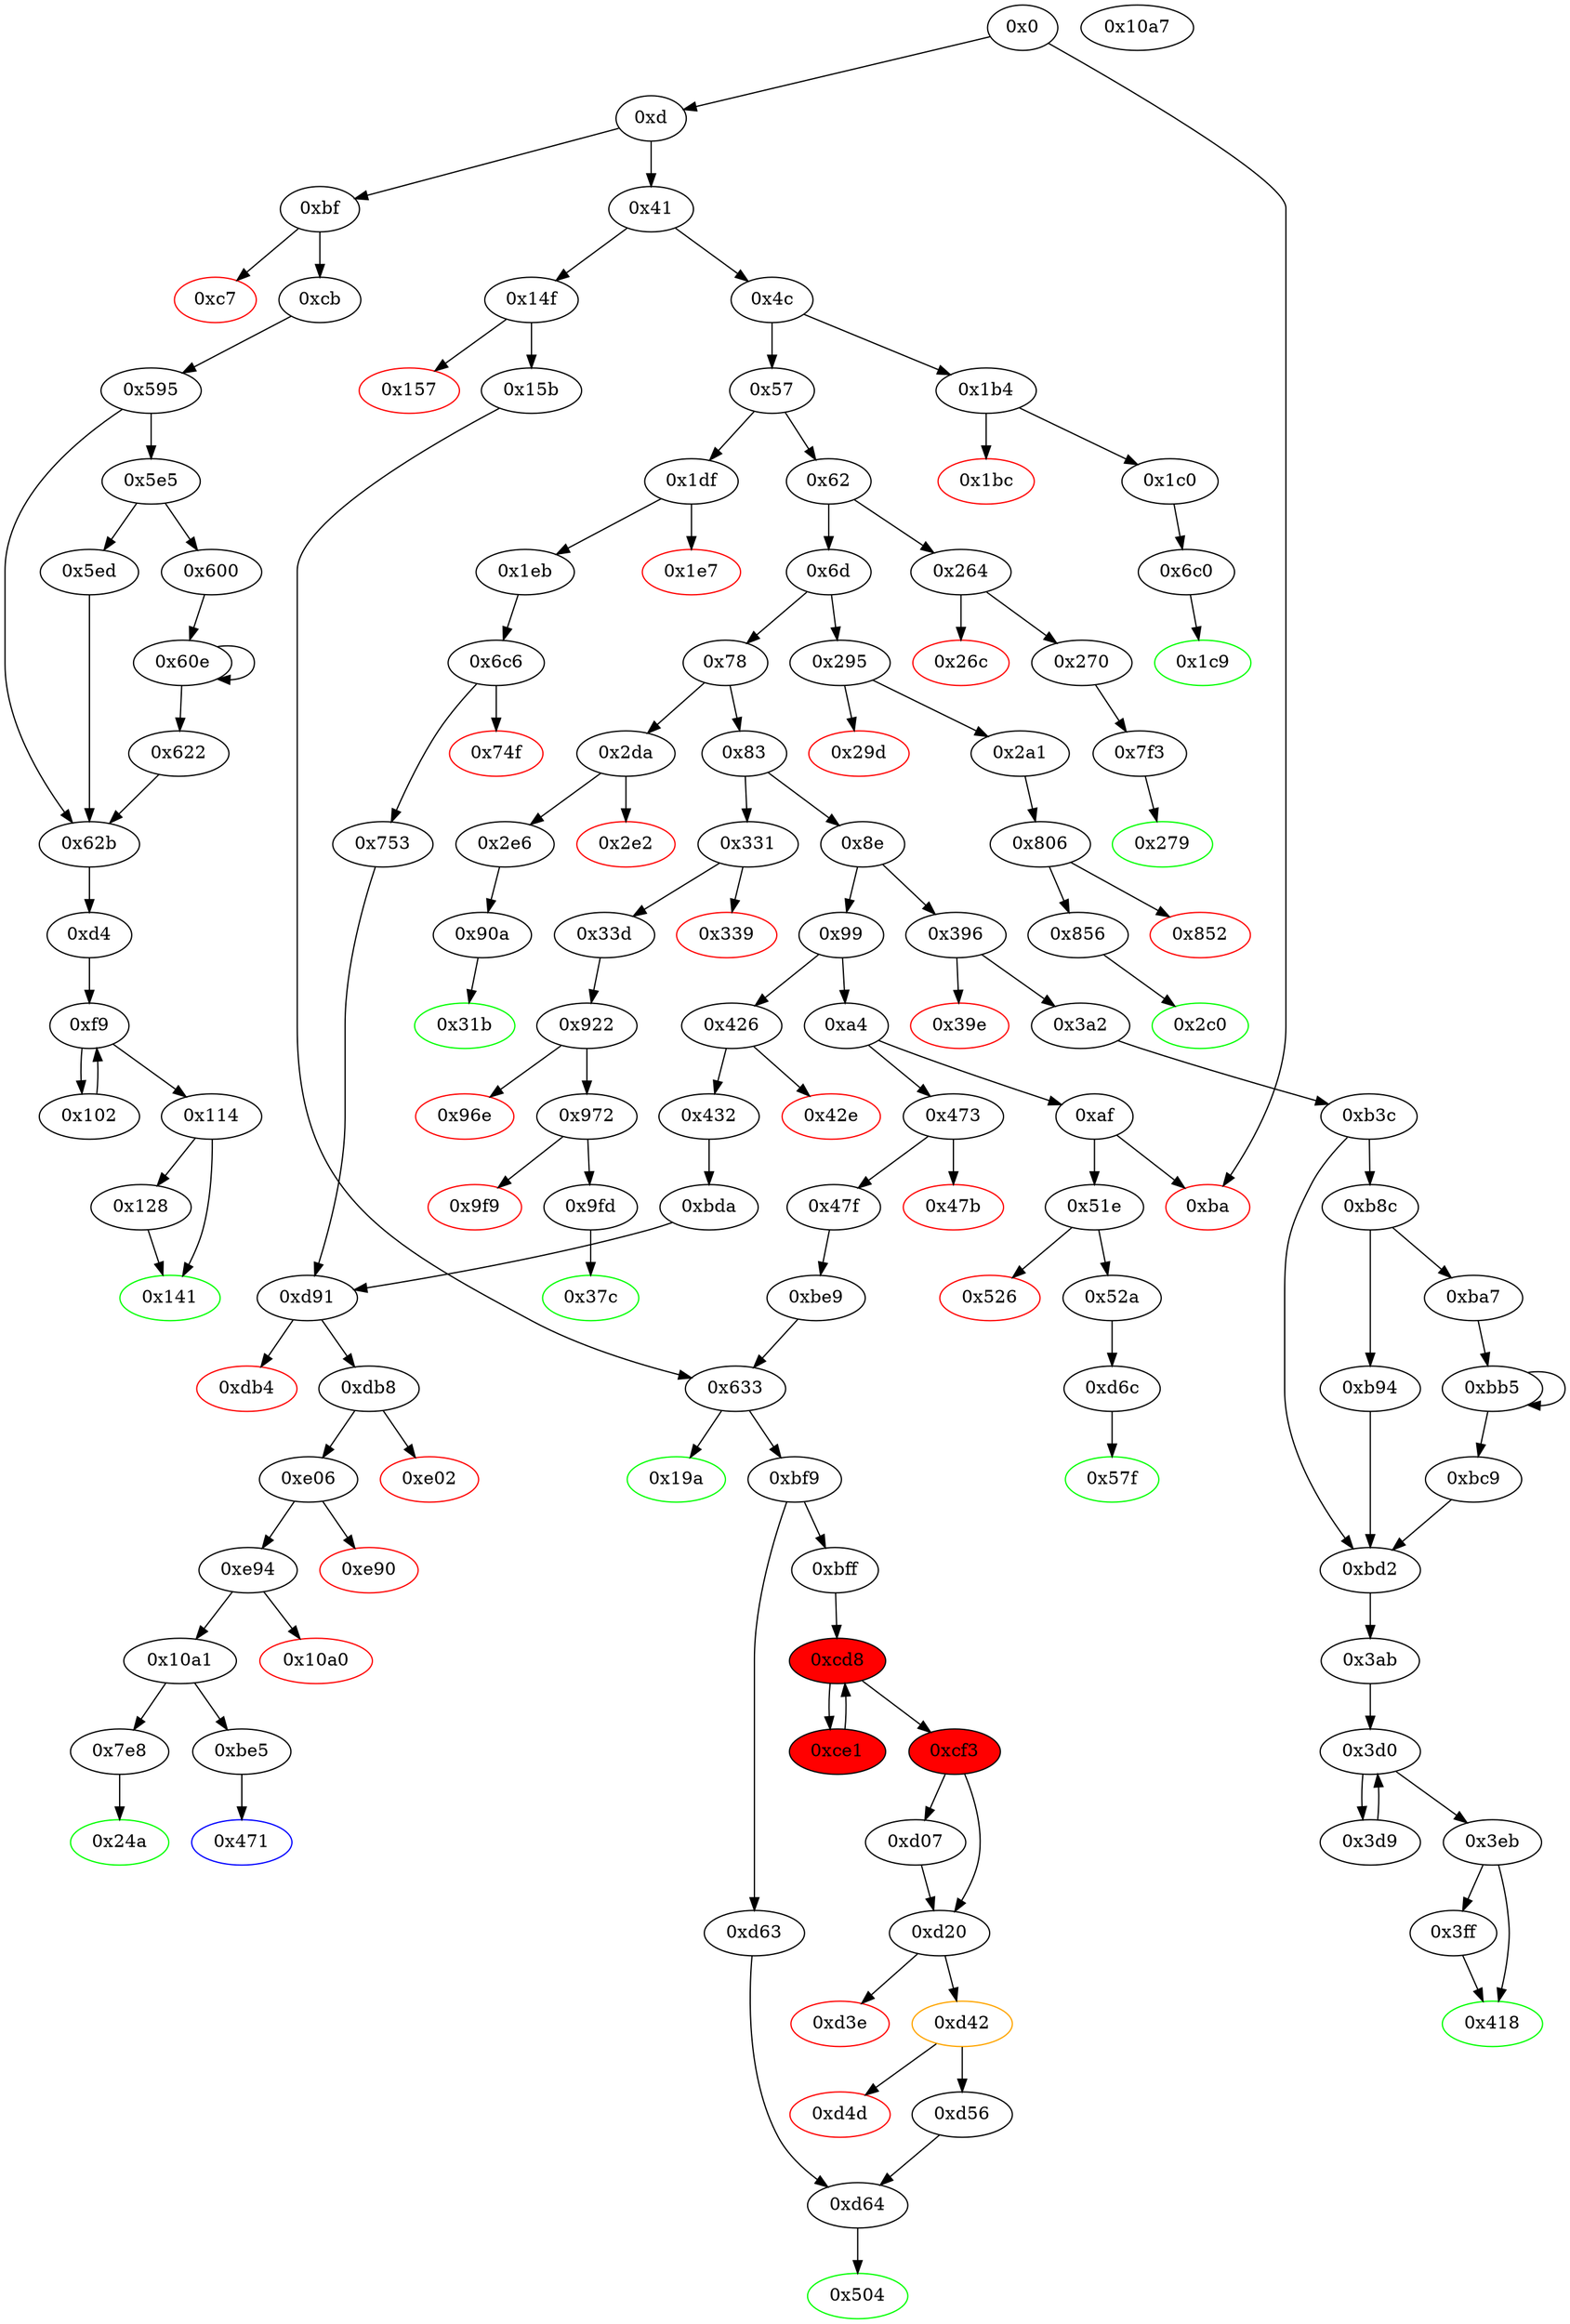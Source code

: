 digraph "" {
"0xa4" [fillcolor=white, id="0xa4", style=filled, tooltip="Block 0xa4\n[0xa4:0xae]\n---\nPredecessors: [0x99]\nSuccessors: [0xaf, 0x473]\n---\n0xa4 DUP1\n0xa5 PUSH4 0xcae9ca51\n0xaa EQ\n0xab PUSH2 0x473\n0xae JUMPI\n---\n0xa5: V42 = 0xcae9ca51\n0xaa: V43 = EQ 0xcae9ca51 V11\n0xab: V44 = 0x473\n0xae: JUMPI 0x473 V43\n---\nEntry stack: [V11]\nStack pops: 1\nStack additions: [S0]\nExit stack: [V11]\n\nDef sites:\nV11: {0xd.0x35}\n"];
"0x426" [fillcolor=white, id="0x426", style=filled, tooltip="Block 0x426\n[0x426:0x42d]\n---\nPredecessors: [0x99]\nSuccessors: [0x42e, 0x432]\n---\n0x426 JUMPDEST\n0x427 CALLVALUE\n0x428 DUP1\n0x429 ISZERO\n0x42a PUSH2 0x432\n0x42d JUMPI\n---\n0x426: JUMPDEST \n0x427: V311 = CALLVALUE\n0x429: V312 = ISZERO V311\n0x42a: V313 = 0x432\n0x42d: JUMPI 0x432 V312\n---\nEntry stack: [V11]\nStack pops: 0\nStack additions: [V311]\nExit stack: [V11, V311]\n\nDef sites:\nV11: {0xd.0x35}\n"];
"0x7e8" [fillcolor=white, id="0x7e8", style=filled, tooltip="Block 0x7e8\n[0x7e8:0x7f2]\n---\nPredecessors: [0x10a1]\nSuccessors: [0x24a]\n---\n0x7e8 JUMPDEST\n0x7e9 PUSH1 0x1\n0x7eb SWAP1\n0x7ec POP\n0x7ed SWAP4\n0x7ee SWAP3\n0x7ef POP\n0x7f0 POP\n0x7f1 POP\n0x7f2 JUMP\n---\n0x7e8: JUMPDEST \n0x7e9: V559 = 0x1\n0x7f2: JUMP 0x24a\n---\nEntry stack: [V11, 0x24a, S3, S2, S1, S0]\nStack pops: 5\nStack additions: [0x1]\nExit stack: [V11, 0x1]\n\nDef sites:\nV11: {0xd.0x35}\n0x24a: {0x1eb.0x1ed}\nS3: {0x1eb.0x210, 0xd.0x35}\nS2: {0x1eb.0x230, 0x432.0x434}\nS1: {0x1eb.0x23a, 0x432.0x457}\nS0: {0x432.0x461, 0x6c6.0x6c7}\n"];
"0xba7" [fillcolor=white, id="0xba7", style=filled, tooltip="Block 0xba7\n[0xba7:0xbb4]\n---\nPredecessors: [0xb8c]\nSuccessors: [0xbb5]\n---\n0xba7 JUMPDEST\n0xba8 DUP3\n0xba9 ADD\n0xbaa SWAP2\n0xbab SWAP1\n0xbac PUSH1 0x0\n0xbae MSTORE\n0xbaf PUSH1 0x20\n0xbb1 PUSH1 0x0\n0xbb3 SHA3\n0xbb4 SWAP1\n---\n0xba7: JUMPDEST \n0xba9: V785 = ADD V761 V772\n0xbac: V786 = 0x0\n0xbae: M[0x0] = 0x1\n0xbaf: V787 = 0x20\n0xbb1: V788 = 0x0\n0xbb3: V789 = SHA3 0x0 0x20\n---\nEntry stack: [V11, 0x3ab, V757, 0x1, V748, V761, 0x1, V772]\nStack pops: 3\nStack additions: [V785, V789, S2]\nExit stack: [V11, 0x3ab, V757, 0x1, V748, V785, V789, V761]\n\nDef sites:\nV11: {0xd.0x35}\n0x3ab: {0x3a2.0x3a4}\nV757: {0xb3c.0xb61}\n0x1: {0xb3c.0xb3d}\nV748: {0xb3c.0xb51}\nV761: {0xb3c.0xb71}\n0x1: {0xb3c.0xb3d}\nV772: {0xb3c.0xb85}\n"];
"0xb3c" [fillcolor=white, id="0xb3c", style=filled, tooltip="Block 0xb3c\n[0xb3c:0xb8b]\n---\nPredecessors: [0x3a2]\nSuccessors: [0xb8c, 0xbd2]\n---\n0xb3c JUMPDEST\n0xb3d PUSH1 0x1\n0xb3f DUP1\n0xb40 SLOAD\n0xb41 PUSH1 0x1\n0xb43 DUP2\n0xb44 PUSH1 0x1\n0xb46 AND\n0xb47 ISZERO\n0xb48 PUSH2 0x100\n0xb4b MUL\n0xb4c SUB\n0xb4d AND\n0xb4e PUSH1 0x2\n0xb50 SWAP1\n0xb51 DIV\n0xb52 DUP1\n0xb53 PUSH1 0x1f\n0xb55 ADD\n0xb56 PUSH1 0x20\n0xb58 DUP1\n0xb59 SWAP2\n0xb5a DIV\n0xb5b MUL\n0xb5c PUSH1 0x20\n0xb5e ADD\n0xb5f PUSH1 0x40\n0xb61 MLOAD\n0xb62 SWAP1\n0xb63 DUP2\n0xb64 ADD\n0xb65 PUSH1 0x40\n0xb67 MSTORE\n0xb68 DUP1\n0xb69 SWAP3\n0xb6a SWAP2\n0xb6b SWAP1\n0xb6c DUP2\n0xb6d DUP2\n0xb6e MSTORE\n0xb6f PUSH1 0x20\n0xb71 ADD\n0xb72 DUP3\n0xb73 DUP1\n0xb74 SLOAD\n0xb75 PUSH1 0x1\n0xb77 DUP2\n0xb78 PUSH1 0x1\n0xb7a AND\n0xb7b ISZERO\n0xb7c PUSH2 0x100\n0xb7f MUL\n0xb80 SUB\n0xb81 AND\n0xb82 PUSH1 0x2\n0xb84 SWAP1\n0xb85 DIV\n0xb86 DUP1\n0xb87 ISZERO\n0xb88 PUSH2 0xbd2\n0xb8b JUMPI\n---\n0xb3c: JUMPDEST \n0xb3d: V737 = 0x1\n0xb40: V738 = S[0x1]\n0xb41: V739 = 0x1\n0xb44: V740 = 0x1\n0xb46: V741 = AND 0x1 V738\n0xb47: V742 = ISZERO V741\n0xb48: V743 = 0x100\n0xb4b: V744 = MUL 0x100 V742\n0xb4c: V745 = SUB V744 0x1\n0xb4d: V746 = AND V745 V738\n0xb4e: V747 = 0x2\n0xb51: V748 = DIV V746 0x2\n0xb53: V749 = 0x1f\n0xb55: V750 = ADD 0x1f V748\n0xb56: V751 = 0x20\n0xb5a: V752 = DIV V750 0x20\n0xb5b: V753 = MUL V752 0x20\n0xb5c: V754 = 0x20\n0xb5e: V755 = ADD 0x20 V753\n0xb5f: V756 = 0x40\n0xb61: V757 = M[0x40]\n0xb64: V758 = ADD V757 V755\n0xb65: V759 = 0x40\n0xb67: M[0x40] = V758\n0xb6e: M[V757] = V748\n0xb6f: V760 = 0x20\n0xb71: V761 = ADD 0x20 V757\n0xb74: V762 = S[0x1]\n0xb75: V763 = 0x1\n0xb78: V764 = 0x1\n0xb7a: V765 = AND 0x1 V762\n0xb7b: V766 = ISZERO V765\n0xb7c: V767 = 0x100\n0xb7f: V768 = MUL 0x100 V766\n0xb80: V769 = SUB V768 0x1\n0xb81: V770 = AND V769 V762\n0xb82: V771 = 0x2\n0xb85: V772 = DIV V770 0x2\n0xb87: V773 = ISZERO V772\n0xb88: V774 = 0xbd2\n0xb8b: JUMPI 0xbd2 V773\n---\nEntry stack: [V11, 0x3ab]\nStack pops: 0\nStack additions: [V757, 0x1, V748, V761, 0x1, V772]\nExit stack: [V11, 0x3ab, V757, 0x1, V748, V761, 0x1, V772]\n\nDef sites:\nV11: {0xd.0x35}\n0x3ab: {0x3a2.0x3a4}\n"];
"0x157" [color=red, fillcolor=white, id="0x157", style=filled, tooltip="Block 0x157\n[0x157:0x15a]\n---\nPredecessors: [0x14f]\nSuccessors: []\n---\n0x157 PUSH1 0x0\n0x159 DUP1\n0x15a REVERT\n---\n0x157: V99 = 0x0\n0x15a: REVERT 0x0 0x0\n---\nEntry stack: [V11, V96]\nStack pops: 0\nStack additions: []\nExit stack: [V11, V96]\n\nDef sites:\nV11: {0xd.0x35}\nV96: {0x14f.0x150}\n"];
"0x42e" [color=red, fillcolor=white, id="0x42e", style=filled, tooltip="Block 0x42e\n[0x42e:0x431]\n---\nPredecessors: [0x426]\nSuccessors: []\n---\n0x42e PUSH1 0x0\n0x430 DUP1\n0x431 REVERT\n---\n0x42e: V314 = 0x0\n0x431: REVERT 0x0 0x0\n---\nEntry stack: [V11, V311]\nStack pops: 0\nStack additions: []\nExit stack: [V11, V311]\n\nDef sites:\nV11: {0xd.0x35}\nV311: {0x426.0x427}\n"];
"0x3d0" [fillcolor=white, id="0x3d0", style=filled, tooltip="Block 0x3d0\n[0x3d0:0x3d8]\n---\nPredecessors: [0x3ab, 0x3d9]\nSuccessors: [0x3d9, 0x3eb]\n---\n0x3d0 JUMPDEST\n0x3d1 DUP4\n0x3d2 DUP2\n0x3d3 LT\n0x3d4 ISZERO\n0x3d5 PUSH2 0x3eb\n0x3d8 JUMPI\n---\n0x3d0: JUMPDEST \n0x3d3: V282 = LT S0 V278\n0x3d4: V283 = ISZERO V282\n0x3d5: V284 = 0x3eb\n0x3d8: JUMPI 0x3eb V283\n---\nEntry stack: [V11, 0x3ab, V757, V271, V271, V277, V280, V278, V278, V277, V280, S0]\nStack pops: 4\nStack additions: [S3, S2, S1, S0]\nExit stack: [V11, 0x3ab, V757, V271, V271, V277, V280, V278, V278, V277, V280, S0]\n\nDef sites:\nV11: {0xd.0x35}\n0x3ab: {0x3a2.0x3a4}\nV757: {0xb3c.0xb61}\nV271: {0x3ab.0x3ae}\nV271: {0x3ab.0x3ae}\nV277: {0x3ab.0x3c1}\nV280: {0x3ab.0x3c9}\nV278: {0x3ab.0x3c5}\nV278: {0x3ab.0x3c5}\nV277: {0x3ab.0x3c1}\nV280: {0x3ab.0x3c9}\nS0: {0x3d9.0x3e4, 0x3ab.0x3ce}\n"];
"0xd20" [fillcolor=white, id="0xd20", style=filled, tooltip="Block 0xd20\n[0xd20:0xd3d]\n---\nPredecessors: [0xcf3, 0xd07]\nSuccessors: [0xd3e, 0xd42]\n---\n0xd20 JUMPDEST\n0xd21 POP\n0xd22 SWAP6\n0xd23 POP\n0xd24 POP\n0xd25 POP\n0xd26 POP\n0xd27 POP\n0xd28 POP\n0xd29 PUSH1 0x0\n0xd2b PUSH1 0x40\n0xd2d MLOAD\n0xd2e DUP1\n0xd2f DUP4\n0xd30 SUB\n0xd31 DUP2\n0xd32 PUSH1 0x0\n0xd34 DUP8\n0xd35 DUP1\n0xd36 EXTCODESIZE\n0xd37 ISZERO\n0xd38 DUP1\n0xd39 ISZERO\n0xd3a PUSH2 0xd42\n0xd3d JUMPI\n---\n0xd20: JUMPDEST \n0xd29: V872 = 0x0\n0xd2b: V873 = 0x40\n0xd2d: V874 = M[0x40]\n0xd30: V875 = SUB S1 V874\n0xd32: V876 = 0x0\n0xd36: V877 = EXTCODESIZE V810\n0xd37: V878 = ISZERO V877\n0xd39: V879 = ISZERO V878\n0xd3a: V880 = 0xd42\n0xd3d: JUMPI 0xd42 V879\n---\nEntry stack: [V11, 0x504, V340, V343, V361, 0x0, S10, V810, 0x8f4ffcb1, V812, V343, V813, V361, V821, V835, S1, V857]\nStack pops: 10\nStack additions: [S9, S8, S1, 0x0, V874, V875, V874, 0x0, S9, V878]\nExit stack: [V11, 0x504, V340, V343, V361, 0x0, S10, V810, 0x8f4ffcb1, S1, 0x0, V874, V875, V874, 0x0, V810, V878]\n\nDef sites:\nV11: {0xd.0x35}\n0x504: {0x47f.0x481}\nV340: {0x47f.0x4a4}\nV343: {0x47f.0x4ae}\nV361: {0x47f.0x4d7}\n0x0: {0xbe9.0xbea}\nS10: {0xd.0x35, 0x47f.0x4a4}\nV810: {0xbff.0xc15}\n0x8f4ffcb1: {0xbff.0xc16}\nV812: {0xbff.0xc1b}\nV343: {0x47f.0x4ae}\nV813: {0xbff.0xc1d}\nV361: {0x47f.0x4d7}\nV821: {0xbff.0xc4c}\nV835: {0xbff.0xcb7}\nS1: {0xcf3.0xcfc, 0xd07.0xd1d}\nV857: {0xcf3.0xd00}\n"];
"0x922" [fillcolor=white, id="0x922", style=filled, tooltip="Block 0x922\n[0x922:0x96d]\n---\nPredecessors: [0x33d]\nSuccessors: [0x96e, 0x972]\n---\n0x922 JUMPDEST\n0x923 PUSH1 0x0\n0x925 DUP2\n0x926 PUSH1 0x4\n0x928 PUSH1 0x0\n0x92a DUP6\n0x92b PUSH20 0xffffffffffffffffffffffffffffffffffffffff\n0x940 AND\n0x941 PUSH20 0xffffffffffffffffffffffffffffffffffffffff\n0x956 AND\n0x957 DUP2\n0x958 MSTORE\n0x959 PUSH1 0x20\n0x95b ADD\n0x95c SWAP1\n0x95d DUP2\n0x95e MSTORE\n0x95f PUSH1 0x20\n0x961 ADD\n0x962 PUSH1 0x0\n0x964 SHA3\n0x965 SLOAD\n0x966 LT\n0x967 ISZERO\n0x968 ISZERO\n0x969 ISZERO\n0x96a PUSH2 0x972\n0x96d JUMPI\n---\n0x922: JUMPDEST \n0x923: V629 = 0x0\n0x926: V630 = 0x4\n0x928: V631 = 0x0\n0x92b: V632 = 0xffffffffffffffffffffffffffffffffffffffff\n0x940: V633 = AND 0xffffffffffffffffffffffffffffffffffffffff V246\n0x941: V634 = 0xffffffffffffffffffffffffffffffffffffffff\n0x956: V635 = AND 0xffffffffffffffffffffffffffffffffffffffff V633\n0x958: M[0x0] = V635\n0x959: V636 = 0x20\n0x95b: V637 = ADD 0x20 0x0\n0x95e: M[0x20] = 0x4\n0x95f: V638 = 0x20\n0x961: V639 = ADD 0x20 0x20\n0x962: V640 = 0x0\n0x964: V641 = SHA3 0x0 0x40\n0x965: V642 = S[V641]\n0x966: V643 = LT V642 V249\n0x967: V644 = ISZERO V643\n0x968: V645 = ISZERO V644\n0x969: V646 = ISZERO V645\n0x96a: V647 = 0x972\n0x96d: JUMPI 0x972 V646\n---\nEntry stack: [V11, 0x37c, V246, V249]\nStack pops: 2\nStack additions: [S1, S0, 0x0]\nExit stack: [V11, 0x37c, V246, V249, 0x0]\n\nDef sites:\nV11: {0xd.0x35}\n0x37c: {0x33d.0x33f}\nV246: {0x33d.0x362}\nV249: {0x33d.0x36c}\n"];
"0x19a" [color=green, fillcolor=white, id="0x19a", style=filled, tooltip="Block 0x19a\n[0x19a:0x1b3]\n---\nPredecessors: [0x633]\nSuccessors: []\n---\n0x19a JUMPDEST\n0x19b PUSH1 0x40\n0x19d MLOAD\n0x19e DUP1\n0x19f DUP3\n0x1a0 ISZERO\n0x1a1 ISZERO\n0x1a2 ISZERO\n0x1a3 ISZERO\n0x1a4 DUP2\n0x1a5 MSTORE\n0x1a6 PUSH1 0x20\n0x1a8 ADD\n0x1a9 SWAP2\n0x1aa POP\n0x1ab POP\n0x1ac PUSH1 0x40\n0x1ae MLOAD\n0x1af DUP1\n0x1b0 SWAP2\n0x1b1 SUB\n0x1b2 SWAP1\n0x1b3 RETURN\n---\n0x19a: JUMPDEST \n0x19b: V114 = 0x40\n0x19d: V115 = M[0x40]\n0x1a0: V116 = ISZERO 0x1\n0x1a1: V117 = ISZERO 0x0\n0x1a2: V118 = ISZERO 0x1\n0x1a3: V119 = ISZERO 0x0\n0x1a5: M[V115] = 0x1\n0x1a6: V120 = 0x20\n0x1a8: V121 = ADD 0x20 V115\n0x1ac: V122 = 0x40\n0x1ae: V123 = M[0x40]\n0x1b1: V124 = SUB V121 V123\n0x1b3: RETURN V123 V124\n---\nEntry stack: [V11, 0x504, V340, V343, V361, 0x0, S1, 0x1]\nStack pops: 1\nStack additions: []\nExit stack: [V11, 0x504, V340, V343, V361, 0x0, S1]\n\nDef sites:\nV11: {0xd.0x35}\n0x504: {0x47f.0x481}\nV340: {0x47f.0x4a4}\nV343: {0x47f.0x4ae}\nV361: {0x47f.0x4d7}\n0x0: {0xbe9.0xbea}\nS1: {0xd.0x35, 0x47f.0x4a4}\n0x1: {0x633.0x6b7}\n"];
"0xaf" [fillcolor=white, id="0xaf", style=filled, tooltip="Block 0xaf\n[0xaf:0xb9]\n---\nPredecessors: [0xa4]\nSuccessors: [0xba, 0x51e]\n---\n0xaf DUP1\n0xb0 PUSH4 0xdd62ed3e\n0xb5 EQ\n0xb6 PUSH2 0x51e\n0xb9 JUMPI\n---\n0xb0: V45 = 0xdd62ed3e\n0xb5: V46 = EQ 0xdd62ed3e V11\n0xb6: V47 = 0x51e\n0xb9: JUMPI 0x51e V46\n---\nEntry stack: [V11]\nStack pops: 1\nStack additions: [S0]\nExit stack: [V11]\n\nDef sites:\nV11: {0xd.0x35}\n"];
"0x1eb" [fillcolor=white, id="0x1eb", style=filled, tooltip="Block 0x1eb\n[0x1eb:0x249]\n---\nPredecessors: [0x1df]\nSuccessors: [0x6c6]\n---\n0x1eb JUMPDEST\n0x1ec POP\n0x1ed PUSH2 0x24a\n0x1f0 PUSH1 0x4\n0x1f2 DUP1\n0x1f3 CALLDATASIZE\n0x1f4 SUB\n0x1f5 DUP2\n0x1f6 ADD\n0x1f7 SWAP1\n0x1f8 DUP1\n0x1f9 DUP1\n0x1fa CALLDATALOAD\n0x1fb PUSH20 0xffffffffffffffffffffffffffffffffffffffff\n0x210 AND\n0x211 SWAP1\n0x212 PUSH1 0x20\n0x214 ADD\n0x215 SWAP1\n0x216 SWAP3\n0x217 SWAP2\n0x218 SWAP1\n0x219 DUP1\n0x21a CALLDATALOAD\n0x21b PUSH20 0xffffffffffffffffffffffffffffffffffffffff\n0x230 AND\n0x231 SWAP1\n0x232 PUSH1 0x20\n0x234 ADD\n0x235 SWAP1\n0x236 SWAP3\n0x237 SWAP2\n0x238 SWAP1\n0x239 DUP1\n0x23a CALLDATALOAD\n0x23b SWAP1\n0x23c PUSH1 0x20\n0x23e ADD\n0x23f SWAP1\n0x240 SWAP3\n0x241 SWAP2\n0x242 SWAP1\n0x243 POP\n0x244 POP\n0x245 POP\n0x246 PUSH2 0x6c6\n0x249 JUMP\n---\n0x1eb: JUMPDEST \n0x1ed: V142 = 0x24a\n0x1f0: V143 = 0x4\n0x1f3: V144 = CALLDATASIZE\n0x1f4: V145 = SUB V144 0x4\n0x1f6: V146 = ADD 0x4 V145\n0x1fa: V147 = CALLDATALOAD 0x4\n0x1fb: V148 = 0xffffffffffffffffffffffffffffffffffffffff\n0x210: V149 = AND 0xffffffffffffffffffffffffffffffffffffffff V147\n0x212: V150 = 0x20\n0x214: V151 = ADD 0x20 0x4\n0x21a: V152 = CALLDATALOAD 0x24\n0x21b: V153 = 0xffffffffffffffffffffffffffffffffffffffff\n0x230: V154 = AND 0xffffffffffffffffffffffffffffffffffffffff V152\n0x232: V155 = 0x20\n0x234: V156 = ADD 0x20 0x24\n0x23a: V157 = CALLDATALOAD 0x44\n0x23c: V158 = 0x20\n0x23e: V159 = ADD 0x20 0x44\n0x246: V160 = 0x6c6\n0x249: JUMP 0x6c6\n---\nEntry stack: [V11, V138]\nStack pops: 1\nStack additions: [0x24a, V149, V154, V157]\nExit stack: [V11, 0x24a, V149, V154, V157]\n\nDef sites:\nV11: {0xd.0x35}\nV138: {0x1df.0x1e0}\n"];
"0xd4d" [color=red, fillcolor=white, id="0xd4d", style=filled, tooltip="Block 0xd4d\n[0xd4d:0xd55]\n---\nPredecessors: [0xd42]\nSuccessors: []\n---\n0xd4d RETURNDATASIZE\n0xd4e PUSH1 0x0\n0xd50 DUP1\n0xd51 RETURNDATACOPY\n0xd52 RETURNDATASIZE\n0xd53 PUSH1 0x0\n0xd55 REVERT\n---\n0xd4d: V887 = RETURNDATASIZE\n0xd4e: V888 = 0x0\n0xd51: RETURNDATACOPY 0x0 0x0 V887\n0xd52: V889 = RETURNDATASIZE\n0xd53: V890 = 0x0\n0xd55: REVERT 0x0 V889\n---\nEntry stack: [V11, 0x504, V340, V343, V361, 0x0, S4, V810, 0x8f4ffcb1, S1, V884]\nStack pops: 0\nStack additions: []\nExit stack: [V11, 0x504, V340, V343, V361, 0x0, S4, V810, 0x8f4ffcb1, S1, V884]\n\nDef sites:\nV11: {0xd.0x35}\n0x504: {0x47f.0x481}\nV340: {0x47f.0x4a4}\nV343: {0x47f.0x4ae}\nV361: {0x47f.0x4d7}\n0x0: {0xbe9.0xbea}\nS4: {0xd.0x35, 0x47f.0x4a4}\nV810: {0xbff.0xc15}\n0x8f4ffcb1: {0xbff.0xc16}\nS1: {0xcf3.0xcfc, 0xd07.0xd1d}\nV884: {0xd42.0xd46}\n"];
"0x3ff" [fillcolor=white, id="0x3ff", style=filled, tooltip="Block 0x3ff\n[0x3ff:0x417]\n---\nPredecessors: [0x3eb]\nSuccessors: [0x418]\n---\n0x3ff DUP1\n0x400 DUP3\n0x401 SUB\n0x402 DUP1\n0x403 MLOAD\n0x404 PUSH1 0x1\n0x406 DUP4\n0x407 PUSH1 0x20\n0x409 SUB\n0x40a PUSH2 0x100\n0x40d EXP\n0x40e SUB\n0x40f NOT\n0x410 AND\n0x411 DUP2\n0x412 MSTORE\n0x413 PUSH1 0x20\n0x415 ADD\n0x416 SWAP2\n0x417 POP\n---\n0x401: V296 = SUB V291 V293\n0x403: V297 = M[V296]\n0x404: V298 = 0x1\n0x407: V299 = 0x20\n0x409: V300 = SUB 0x20 V293\n0x40a: V301 = 0x100\n0x40d: V302 = EXP 0x100 V300\n0x40e: V303 = SUB V302 0x1\n0x40f: V304 = NOT V303\n0x410: V305 = AND V304 V297\n0x412: M[V296] = V305\n0x413: V306 = 0x20\n0x415: V307 = ADD 0x20 V296\n---\nEntry stack: [V11, 0x3ab, V757, V271, V271, V291, V293]\nStack pops: 2\nStack additions: [V307, S0]\nExit stack: [V11, 0x3ab, V757, V271, V271, V307, V293]\n\nDef sites:\nV11: {0xd.0x35}\n0x3ab: {0x3a2.0x3a4}\nV757: {0xb3c.0xb61}\nV271: {0x3ab.0x3ae}\nV271: {0x3ab.0x3ae}\nV291: {0x3eb.0x3f4}\nV293: {0x3eb.0x3f8}\n"];
"0x633" [fillcolor=white, id="0x633", style=filled, tooltip="Block 0x633\n[0x633:0x6bf]\n---\nPredecessors: [0x15b, 0xbe9]\nSuccessors: [0x19a, 0xbf9]\n---\n0x633 JUMPDEST\n0x634 PUSH1 0x0\n0x636 DUP2\n0x637 PUSH1 0x5\n0x639 PUSH1 0x0\n0x63b CALLER\n0x63c PUSH20 0xffffffffffffffffffffffffffffffffffffffff\n0x651 AND\n0x652 PUSH20 0xffffffffffffffffffffffffffffffffffffffff\n0x667 AND\n0x668 DUP2\n0x669 MSTORE\n0x66a PUSH1 0x20\n0x66c ADD\n0x66d SWAP1\n0x66e DUP2\n0x66f MSTORE\n0x670 PUSH1 0x20\n0x672 ADD\n0x673 PUSH1 0x0\n0x675 SHA3\n0x676 PUSH1 0x0\n0x678 DUP6\n0x679 PUSH20 0xffffffffffffffffffffffffffffffffffffffff\n0x68e AND\n0x68f PUSH20 0xffffffffffffffffffffffffffffffffffffffff\n0x6a4 AND\n0x6a5 DUP2\n0x6a6 MSTORE\n0x6a7 PUSH1 0x20\n0x6a9 ADD\n0x6aa SWAP1\n0x6ab DUP2\n0x6ac MSTORE\n0x6ad PUSH1 0x20\n0x6af ADD\n0x6b0 PUSH1 0x0\n0x6b2 SHA3\n0x6b3 DUP2\n0x6b4 SWAP1\n0x6b5 SSTORE\n0x6b6 POP\n0x6b7 PUSH1 0x1\n0x6b9 SWAP1\n0x6ba POP\n0x6bb SWAP3\n0x6bc SWAP2\n0x6bd POP\n0x6be POP\n0x6bf JUMP\n---\n0x633: JUMPDEST \n0x634: V470 = 0x0\n0x637: V471 = 0x5\n0x639: V472 = 0x0\n0x63b: V473 = CALLER\n0x63c: V474 = 0xffffffffffffffffffffffffffffffffffffffff\n0x651: V475 = AND 0xffffffffffffffffffffffffffffffffffffffff V473\n0x652: V476 = 0xffffffffffffffffffffffffffffffffffffffff\n0x667: V477 = AND 0xffffffffffffffffffffffffffffffffffffffff V475\n0x669: M[0x0] = V477\n0x66a: V478 = 0x20\n0x66c: V479 = ADD 0x20 0x0\n0x66f: M[0x20] = 0x5\n0x670: V480 = 0x20\n0x672: V481 = ADD 0x20 0x20\n0x673: V482 = 0x0\n0x675: V483 = SHA3 0x0 0x40\n0x676: V484 = 0x0\n0x679: V485 = 0xffffffffffffffffffffffffffffffffffffffff\n0x68e: V486 = AND 0xffffffffffffffffffffffffffffffffffffffff S1\n0x68f: V487 = 0xffffffffffffffffffffffffffffffffffffffff\n0x6a4: V488 = AND 0xffffffffffffffffffffffffffffffffffffffff V486\n0x6a6: M[0x0] = V488\n0x6a7: V489 = 0x20\n0x6a9: V490 = ADD 0x20 0x0\n0x6ac: M[0x20] = V483\n0x6ad: V491 = 0x20\n0x6af: V492 = ADD 0x20 0x20\n0x6b0: V493 = 0x0\n0x6b2: V494 = SHA3 0x0 0x40\n0x6b5: S[V494] = S0\n0x6b7: V495 = 0x1\n0x6bf: JUMP {0x19a, 0xbf9}\n---\nEntry stack: [V11, 0x504, V340, V343, V361, 0x0, S3, {0x19a, 0xbf9}, S1, S0]\nStack pops: 3\nStack additions: [0x1]\nExit stack: [V11, 0x504, V340, V343, V361, 0x0, S3, 0x1]\n\nDef sites:\nV11: {0xd.0x35}\n0x504: {0x47f.0x481}\nV340: {0x47f.0x4a4}\nV343: {0x47f.0x4ae}\nV361: {0x47f.0x4d7}\n0x0: {0xbe9.0xbea}\nS3: {0xd.0x35, 0x47f.0x4a4}\n{0x19a, 0xbf9}: {0xbe9.0xbf0, 0x15b.0x15d}\nS1: {0x15b.0x180, 0x47f.0x4a4}\nS0: {0x15b.0x18a, 0x47f.0x4ae}\n"];
"0x10a1" [fillcolor=white, id="0x10a1", style=filled, tooltip="Block 0x10a1\n[0x10a1:0x10a6]\n---\nPredecessors: [0xe94]\nSuccessors: [0x7e8, 0xbe5]\n---\n0x10a1 JUMPDEST\n0x10a2 POP\n0x10a3 POP\n0x10a4 POP\n0x10a5 POP\n0x10a6 JUMP\n---\n0x10a1: JUMPDEST \n0x10a6: JUMP {0x7e8, 0xbe5}\n---\nEntry stack: [V11, 0x24a, S8, S7, S6, S5, {0x7e8, 0xbe5}, S3, S2, S1, V992]\nStack pops: 5\nStack additions: []\nExit stack: [V11, 0x24a, S8, S7, S6, S5]\n\nDef sites:\nV11: {0xd.0x35}\n0x24a: {0x1eb.0x1ed}\nS8: {0x1eb.0x210, 0xd.0x35}\nS7: {0x1eb.0x230, 0x432.0x434}\nS6: {0x1eb.0x23a, 0x432.0x457}\nS5: {0x432.0x461, 0x6c6.0x6c7}\n{0x7e8, 0xbe5}: {0x753.0x7de, 0xbda.0xbdb}\nS3: {0x1eb.0x210, 0xbda.0xbde}\nS2: {0x1eb.0x230, 0x432.0x457}\nS1: {0x1eb.0x23a, 0x432.0x461}\nV992: {0xe94.0xf15}\n"];
"0x141" [color=green, fillcolor=white, id="0x141", style=filled, tooltip="Block 0x141\n[0x141:0x14e]\n---\nPredecessors: [0x114, 0x128]\nSuccessors: []\n---\n0x141 JUMPDEST\n0x142 POP\n0x143 SWAP3\n0x144 POP\n0x145 POP\n0x146 POP\n0x147 PUSH1 0x40\n0x149 MLOAD\n0x14a DUP1\n0x14b SWAP2\n0x14c SUB\n0x14d SWAP1\n0x14e RETURN\n---\n0x141: JUMPDEST \n0x147: V93 = 0x40\n0x149: V94 = M[0x40]\n0x14c: V95 = SUB S1 V94\n0x14e: RETURN V94 V95\n---\nEntry stack: [V11, 0xd4, V426, V56, V56, S1, V78]\nStack pops: 5\nStack additions: []\nExit stack: [V11, 0xd4]\n\nDef sites:\nV11: {0xd.0x35}\n0xd4: {0xcb.0xcd}\nV426: {0x595.0x5ba}\nV56: {0xd4.0xd7}\nV56: {0xd4.0xd7}\nS1: {0x128.0x13e, 0x114.0x11d}\nV78: {0x114.0x121}\n"];
"0x114" [fillcolor=white, id="0x114", style=filled, tooltip="Block 0x114\n[0x114:0x127]\n---\nPredecessors: [0xf9]\nSuccessors: [0x128, 0x141]\n---\n0x114 JUMPDEST\n0x115 POP\n0x116 POP\n0x117 POP\n0x118 POP\n0x119 SWAP1\n0x11a POP\n0x11b SWAP1\n0x11c DUP2\n0x11d ADD\n0x11e SWAP1\n0x11f PUSH1 0x1f\n0x121 AND\n0x122 DUP1\n0x123 ISZERO\n0x124 PUSH2 0x141\n0x127 JUMPI\n---\n0x114: JUMPDEST \n0x11d: V76 = ADD V63 V62\n0x11f: V77 = 0x1f\n0x121: V78 = AND 0x1f V63\n0x123: V79 = ISZERO V78\n0x124: V80 = 0x141\n0x127: JUMPI 0x141 V79\n---\nEntry stack: [V11, 0xd4, V426, V56, V56, V62, V65, V63, V63, V62, V65, S0]\nStack pops: 7\nStack additions: [V76, V78]\nExit stack: [V11, 0xd4, V426, V56, V56, V76, V78]\n\nDef sites:\nV11: {0xd.0x35}\n0xd4: {0xcb.0xcd}\nV426: {0x595.0x5ba}\nV56: {0xd4.0xd7}\nV56: {0xd4.0xd7}\nV62: {0xd4.0xea}\nV65: {0xd4.0xf2}\nV63: {0xd4.0xee}\nV63: {0xd4.0xee}\nV62: {0xd4.0xea}\nV65: {0xd4.0xf2}\nS0: {0x102.0x10d, 0xd4.0xf7}\n"];
"0x5ed" [fillcolor=white, id="0x5ed", style=filled, tooltip="Block 0x5ed\n[0x5ed:0x5ff]\n---\nPredecessors: [0x5e5]\nSuccessors: [0x62b]\n---\n0x5ed PUSH2 0x100\n0x5f0 DUP1\n0x5f1 DUP4\n0x5f2 SLOAD\n0x5f3 DIV\n0x5f4 MUL\n0x5f5 DUP4\n0x5f6 MSTORE\n0x5f7 SWAP2\n0x5f8 PUSH1 0x20\n0x5fa ADD\n0x5fb SWAP2\n0x5fc PUSH2 0x62b\n0x5ff JUMP\n---\n0x5ed: V447 = 0x100\n0x5f2: V448 = S[0x0]\n0x5f3: V449 = DIV V448 0x100\n0x5f4: V450 = MUL V449 0x100\n0x5f6: M[V430] = V450\n0x5f8: V451 = 0x20\n0x5fa: V452 = ADD 0x20 V430\n0x5fc: V453 = 0x62b\n0x5ff: JUMP 0x62b\n---\nEntry stack: [V11, 0xd4, V426, 0x0, V417, V430, 0x0, V441]\nStack pops: 3\nStack additions: [V452, S1, S0]\nExit stack: [V11, 0xd4, V426, 0x0, V417, V452, 0x0, V441]\n\nDef sites:\nV11: {0xd.0x35}\n0xd4: {0xcb.0xcd}\nV426: {0x595.0x5ba}\n0x0: {0x595.0x596}\nV417: {0x595.0x5aa}\nV430: {0x595.0x5ca}\n0x0: {0x595.0x596}\nV441: {0x595.0x5de}\n"];
"0xbe5" [fillcolor=white, id="0xbe5", style=filled, tooltip="Block 0xbe5\n[0xbe5:0xbe8]\n---\nPredecessors: [0x10a1]\nSuccessors: [0x471]\n---\n0xbe5 JUMPDEST\n0xbe6 POP\n0xbe7 POP\n0xbe8 JUMP\n---\n0xbe5: JUMPDEST \n0xbe8: JUMP S2\n---\nEntry stack: [V11, 0x24a, S3, S2, S1, S0]\nStack pops: 3\nStack additions: []\nExit stack: [V11, 0x24a, S3]\n\nDef sites:\nV11: {0xd.0x35}\n0x24a: {0x1eb.0x1ed}\nS3: {0x1eb.0x210, 0xd.0x35}\nS2: {0x1eb.0x230, 0x432.0x434}\nS1: {0x1eb.0x23a, 0x432.0x457}\nS0: {0x432.0x461, 0x6c6.0x6c7}\n"];
"0x622" [fillcolor=white, id="0x622", style=filled, tooltip="Block 0x622\n[0x622:0x62a]\n---\nPredecessors: [0x60e]\nSuccessors: [0x62b]\n---\n0x622 DUP3\n0x623 SWAP1\n0x624 SUB\n0x625 PUSH1 0x1f\n0x627 AND\n0x628 DUP3\n0x629 ADD\n0x62a SWAP2\n---\n0x624: V466 = SUB V463 V454\n0x625: V467 = 0x1f\n0x627: V468 = AND 0x1f V466\n0x629: V469 = ADD V454 V468\n---\nEntry stack: [V11, 0xd4, V426, 0x0, V417, V454, V461, V463]\nStack pops: 3\nStack additions: [V469, S1, S2]\nExit stack: [V11, 0xd4, V426, 0x0, V417, V469, V461, V454]\n\nDef sites:\nV11: {0xd.0x35}\n0xd4: {0xcb.0xcd}\nV426: {0x595.0x5ba}\n0x0: {0x595.0x596}\nV417: {0x595.0x5aa}\nV454: {0x600.0x602}\nV461: {0x60e.0x616}\nV463: {0x60e.0x61a}\n"];
"0x24a" [color=green, fillcolor=white, id="0x24a", style=filled, tooltip="Block 0x24a\n[0x24a:0x263]\n---\nPredecessors: [0x7e8]\nSuccessors: []\n---\n0x24a JUMPDEST\n0x24b PUSH1 0x40\n0x24d MLOAD\n0x24e DUP1\n0x24f DUP3\n0x250 ISZERO\n0x251 ISZERO\n0x252 ISZERO\n0x253 ISZERO\n0x254 DUP2\n0x255 MSTORE\n0x256 PUSH1 0x20\n0x258 ADD\n0x259 SWAP2\n0x25a POP\n0x25b POP\n0x25c PUSH1 0x40\n0x25e MLOAD\n0x25f DUP1\n0x260 SWAP2\n0x261 SUB\n0x262 SWAP1\n0x263 RETURN\n---\n0x24a: JUMPDEST \n0x24b: V161 = 0x40\n0x24d: V162 = M[0x40]\n0x250: V163 = ISZERO 0x1\n0x251: V164 = ISZERO 0x0\n0x252: V165 = ISZERO 0x1\n0x253: V166 = ISZERO 0x0\n0x255: M[V162] = 0x1\n0x256: V167 = 0x20\n0x258: V168 = ADD 0x20 V162\n0x25c: V169 = 0x40\n0x25e: V170 = M[0x40]\n0x261: V171 = SUB V168 V170\n0x263: RETURN V170 V171\n---\nEntry stack: [V11, 0x1]\nStack pops: 1\nStack additions: []\nExit stack: [V11]\n\nDef sites:\nV11: {0xd.0x35}\n0x1: {0x7e8.0x7e9}\n"];
"0x595" [fillcolor=white, id="0x595", style=filled, tooltip="Block 0x595\n[0x595:0x5e4]\n---\nPredecessors: [0xcb]\nSuccessors: [0x5e5, 0x62b]\n---\n0x595 JUMPDEST\n0x596 PUSH1 0x0\n0x598 DUP1\n0x599 SLOAD\n0x59a PUSH1 0x1\n0x59c DUP2\n0x59d PUSH1 0x1\n0x59f AND\n0x5a0 ISZERO\n0x5a1 PUSH2 0x100\n0x5a4 MUL\n0x5a5 SUB\n0x5a6 AND\n0x5a7 PUSH1 0x2\n0x5a9 SWAP1\n0x5aa DIV\n0x5ab DUP1\n0x5ac PUSH1 0x1f\n0x5ae ADD\n0x5af PUSH1 0x20\n0x5b1 DUP1\n0x5b2 SWAP2\n0x5b3 DIV\n0x5b4 MUL\n0x5b5 PUSH1 0x20\n0x5b7 ADD\n0x5b8 PUSH1 0x40\n0x5ba MLOAD\n0x5bb SWAP1\n0x5bc DUP2\n0x5bd ADD\n0x5be PUSH1 0x40\n0x5c0 MSTORE\n0x5c1 DUP1\n0x5c2 SWAP3\n0x5c3 SWAP2\n0x5c4 SWAP1\n0x5c5 DUP2\n0x5c6 DUP2\n0x5c7 MSTORE\n0x5c8 PUSH1 0x20\n0x5ca ADD\n0x5cb DUP3\n0x5cc DUP1\n0x5cd SLOAD\n0x5ce PUSH1 0x1\n0x5d0 DUP2\n0x5d1 PUSH1 0x1\n0x5d3 AND\n0x5d4 ISZERO\n0x5d5 PUSH2 0x100\n0x5d8 MUL\n0x5d9 SUB\n0x5da AND\n0x5db PUSH1 0x2\n0x5dd SWAP1\n0x5de DIV\n0x5df DUP1\n0x5e0 ISZERO\n0x5e1 PUSH2 0x62b\n0x5e4 JUMPI\n---\n0x595: JUMPDEST \n0x596: V406 = 0x0\n0x599: V407 = S[0x0]\n0x59a: V408 = 0x1\n0x59d: V409 = 0x1\n0x59f: V410 = AND 0x1 V407\n0x5a0: V411 = ISZERO V410\n0x5a1: V412 = 0x100\n0x5a4: V413 = MUL 0x100 V411\n0x5a5: V414 = SUB V413 0x1\n0x5a6: V415 = AND V414 V407\n0x5a7: V416 = 0x2\n0x5aa: V417 = DIV V415 0x2\n0x5ac: V418 = 0x1f\n0x5ae: V419 = ADD 0x1f V417\n0x5af: V420 = 0x20\n0x5b3: V421 = DIV V419 0x20\n0x5b4: V422 = MUL V421 0x20\n0x5b5: V423 = 0x20\n0x5b7: V424 = ADD 0x20 V422\n0x5b8: V425 = 0x40\n0x5ba: V426 = M[0x40]\n0x5bd: V427 = ADD V426 V424\n0x5be: V428 = 0x40\n0x5c0: M[0x40] = V427\n0x5c7: M[V426] = V417\n0x5c8: V429 = 0x20\n0x5ca: V430 = ADD 0x20 V426\n0x5cd: V431 = S[0x0]\n0x5ce: V432 = 0x1\n0x5d1: V433 = 0x1\n0x5d3: V434 = AND 0x1 V431\n0x5d4: V435 = ISZERO V434\n0x5d5: V436 = 0x100\n0x5d8: V437 = MUL 0x100 V435\n0x5d9: V438 = SUB V437 0x1\n0x5da: V439 = AND V438 V431\n0x5db: V440 = 0x2\n0x5de: V441 = DIV V439 0x2\n0x5e0: V442 = ISZERO V441\n0x5e1: V443 = 0x62b\n0x5e4: JUMPI 0x62b V442\n---\nEntry stack: [V11, 0xd4]\nStack pops: 0\nStack additions: [V426, 0x0, V417, V430, 0x0, V441]\nExit stack: [V11, 0xd4, V426, 0x0, V417, V430, 0x0, V441]\n\nDef sites:\nV11: {0xd.0x35}\n0xd4: {0xcb.0xcd}\n"];
"0xbf" [fillcolor=white, id="0xbf", style=filled, tooltip="Block 0xbf\n[0xbf:0xc6]\n---\nPredecessors: [0xd]\nSuccessors: [0xc7, 0xcb]\n---\n0xbf JUMPDEST\n0xc0 CALLVALUE\n0xc1 DUP1\n0xc2 ISZERO\n0xc3 PUSH2 0xcb\n0xc6 JUMPI\n---\n0xbf: JUMPDEST \n0xc0: V49 = CALLVALUE\n0xc2: V50 = ISZERO V49\n0xc3: V51 = 0xcb\n0xc6: JUMPI 0xcb V50\n---\nEntry stack: [V11]\nStack pops: 0\nStack additions: [V49]\nExit stack: [V11, V49]\n\nDef sites:\nV11: {0xd.0x35}\n"];
"0x0" [fillcolor=white, id="0x0", style=filled, tooltip="Block 0x0\n[0x0:0xc]\n---\nPredecessors: []\nSuccessors: [0xd, 0xba]\n---\n0x0 PUSH1 0x80\n0x2 PUSH1 0x40\n0x4 MSTORE\n0x5 PUSH1 0x4\n0x7 CALLDATASIZE\n0x8 LT\n0x9 PUSH2 0xba\n0xc JUMPI\n---\n0x0: V0 = 0x80\n0x2: V1 = 0x40\n0x4: M[0x40] = 0x80\n0x5: V2 = 0x4\n0x7: V3 = CALLDATASIZE\n0x8: V4 = LT V3 0x4\n0x9: V5 = 0xba\n0xc: JUMPI 0xba V4\n---\nEntry stack: []\nStack pops: 0\nStack additions: []\nExit stack: []\n\nDef sites:\n"];
"0x83" [fillcolor=white, id="0x83", style=filled, tooltip="Block 0x83\n[0x83:0x8d]\n---\nPredecessors: [0x78]\nSuccessors: [0x8e, 0x331]\n---\n0x83 DUP1\n0x84 PUSH4 0x79cc6790\n0x89 EQ\n0x8a PUSH2 0x331\n0x8d JUMPI\n---\n0x84: V33 = 0x79cc6790\n0x89: V34 = EQ 0x79cc6790 V11\n0x8a: V35 = 0x331\n0x8d: JUMPI 0x331 V34\n---\nEntry stack: [V11]\nStack pops: 1\nStack additions: [S0]\nExit stack: [V11]\n\nDef sites:\nV11: {0xd.0x35}\n"];
"0x96e" [color=red, fillcolor=white, id="0x96e", style=filled, tooltip="Block 0x96e\n[0x96e:0x971]\n---\nPredecessors: [0x922]\nSuccessors: []\n---\n0x96e PUSH1 0x0\n0x970 DUP1\n0x971 REVERT\n---\n0x96e: V648 = 0x0\n0x971: REVERT 0x0 0x0\n---\nEntry stack: [V11, 0x37c, V246, V249, 0x0]\nStack pops: 0\nStack additions: []\nExit stack: [V11, 0x37c, V246, V249, 0x0]\n\nDef sites:\nV11: {0xd.0x35}\n0x37c: {0x33d.0x33f}\nV246: {0x33d.0x362}\nV249: {0x33d.0x36c}\n0x0: {0x922.0x923}\n"];
"0xbda" [fillcolor=white, id="0xbda", style=filled, tooltip="Block 0xbda\n[0xbda:0xbe4]\n---\nPredecessors: [0x432]\nSuccessors: [0xd91]\n---\n0xbda JUMPDEST\n0xbdb PUSH2 0xbe5\n0xbde CALLER\n0xbdf DUP4\n0xbe0 DUP4\n0xbe1 PUSH2 0xd91\n0xbe4 JUMP\n---\n0xbda: JUMPDEST \n0xbdb: V801 = 0xbe5\n0xbde: V802 = CALLER\n0xbe1: V803 = 0xd91\n0xbe4: JUMP 0xd91\n---\nEntry stack: [V11, 0x471, V322, V325]\nStack pops: 2\nStack additions: [S1, S0, 0xbe5, V802, S1, S0]\nExit stack: [V11, 0x471, V322, V325, 0xbe5, V802, V322, V325]\n\nDef sites:\nV11: {0xd.0x35}\n0x471: {0x432.0x434}\nV322: {0x432.0x457}\nV325: {0x432.0x461}\n"];
"0xcd8" [fillcolor=red, id="0xcd8", style=filled, tooltip="Block 0xcd8\n[0xcd8:0xce0]\n---\nPredecessors: [0xbff, 0xce1]\nSuccessors: [0xce1, 0xcf3]\n---\n0xcd8 JUMPDEST\n0xcd9 DUP4\n0xcda DUP2\n0xcdb LT\n0xcdc ISZERO\n0xcdd PUSH2 0xcf3\n0xce0 JUMPI\n---\n0xcd8: JUMPDEST \n0xcdb: V846 = LT S0 V842\n0xcdc: V847 = ISZERO V846\n0xcdd: V848 = 0xcf3\n0xce0: JUMPI 0xcf3 V847\n---\nEntry stack: [V11, 0x504, V340, V343, V361, 0x0, S15, V810, 0x8f4ffcb1, V812, V343, V813, V361, V821, V835, V841, V844, V842, V842, V841, V844, S0]\nStack pops: 4\nStack additions: [S3, S2, S1, S0]\nExit stack: [V11, 0x504, V340, V343, V361, 0x0, S15, V810, 0x8f4ffcb1, V812, V343, V813, V361, V821, V835, V841, V844, V842, V842, V841, V844, S0]\n\nDef sites:\nV11: {0xd.0x35}\n0x504: {0x47f.0x481}\nV340: {0x47f.0x4a4}\nV343: {0x47f.0x4ae}\nV361: {0x47f.0x4d7}\n0x0: {0xbe9.0xbea}\nS15: {0xd.0x35, 0x47f.0x4a4}\nV810: {0xbff.0xc15}\n0x8f4ffcb1: {0xbff.0xc16}\nV812: {0xbff.0xc1b}\nV343: {0x47f.0x4ae}\nV813: {0xbff.0xc1d}\nV361: {0x47f.0x4d7}\nV821: {0xbff.0xc4c}\nV835: {0xbff.0xcb7}\nV841: {0xbff.0xcc9}\nV844: {0xbff.0xcd1}\nV842: {0xbff.0xccd}\nV842: {0xbff.0xccd}\nV841: {0xbff.0xcc9}\nV844: {0xbff.0xcd1}\nS0: {0xce1.0xcec, 0xbff.0xcd6}\n"];
"0x4c" [fillcolor=white, id="0x4c", style=filled, tooltip="Block 0x4c\n[0x4c:0x56]\n---\nPredecessors: [0x41]\nSuccessors: [0x57, 0x1b4]\n---\n0x4c DUP1\n0x4d PUSH4 0x18160ddd\n0x52 EQ\n0x53 PUSH2 0x1b4\n0x56 JUMPI\n---\n0x4d: V18 = 0x18160ddd\n0x52: V19 = EQ 0x18160ddd V11\n0x53: V20 = 0x1b4\n0x56: JUMPI 0x1b4 V19\n---\nEntry stack: [V11]\nStack pops: 1\nStack additions: [S0]\nExit stack: [V11]\n\nDef sites:\nV11: {0xd.0x35}\n"];
"0x9f9" [color=red, fillcolor=white, id="0x9f9", style=filled, tooltip="Block 0x9f9\n[0x9f9:0x9fc]\n---\nPredecessors: [0x972]\nSuccessors: []\n---\n0x9f9 PUSH1 0x0\n0x9fb DUP1\n0x9fc REVERT\n---\n0x9f9: V679 = 0x0\n0x9fc: REVERT 0x0 0x0\n---\nEntry stack: [V11, 0x37c, V246, V249, 0x0]\nStack pops: 0\nStack additions: []\nExit stack: [V11, 0x37c, V246, V249, 0x0]\n\nDef sites:\nV11: {0xd.0x35}\n0x37c: {0x33d.0x33f}\nV246: {0x33d.0x362}\nV249: {0x33d.0x36c}\n0x0: {0x922.0x923}\n"];
"0xbb5" [fillcolor=white, id="0xbb5", style=filled, tooltip="Block 0xbb5\n[0xbb5:0xbc8]\n---\nPredecessors: [0xba7, 0xbb5]\nSuccessors: [0xbb5, 0xbc9]\n---\n0xbb5 JUMPDEST\n0xbb6 DUP2\n0xbb7 SLOAD\n0xbb8 DUP2\n0xbb9 MSTORE\n0xbba SWAP1\n0xbbb PUSH1 0x1\n0xbbd ADD\n0xbbe SWAP1\n0xbbf PUSH1 0x20\n0xbc1 ADD\n0xbc2 DUP1\n0xbc3 DUP4\n0xbc4 GT\n0xbc5 PUSH2 0xbb5\n0xbc8 JUMPI\n---\n0xbb5: JUMPDEST \n0xbb7: V790 = S[S1]\n0xbb9: M[S0] = V790\n0xbbb: V791 = 0x1\n0xbbd: V792 = ADD 0x1 S1\n0xbbf: V793 = 0x20\n0xbc1: V794 = ADD 0x20 S0\n0xbc4: V795 = GT V785 V794\n0xbc5: V796 = 0xbb5\n0xbc8: JUMPI 0xbb5 V795\n---\nEntry stack: [V11, 0x3ab, V757, 0x1, V748, V785, S1, S0]\nStack pops: 3\nStack additions: [S2, V792, V794]\nExit stack: [V11, 0x3ab, V757, 0x1, V748, V785, V792, V794]\n\nDef sites:\nV11: {0xd.0x35}\n0x3ab: {0x3a2.0x3a4}\nV757: {0xb3c.0xb61}\n0x1: {0xb3c.0xb3d}\nV748: {0xb3c.0xb51}\nV785: {0xba7.0xba9}\nS1: {0xbb5.0xbbd, 0xba7.0xbb3}\nS0: {0xbb5.0xbc1, 0xb3c.0xb71}\n"];
"0xe02" [color=red, fillcolor=white, id="0xe02", style=filled, tooltip="Block 0xe02\n[0xe02:0xe05]\n---\nPredecessors: [0xdb8]\nSuccessors: []\n---\n0xe02 PUSH1 0x0\n0xe04 DUP1\n0xe05 REVERT\n---\n0xe02: V933 = 0x0\n0xe05: REVERT 0x0 0x0\n---\nEntry stack: [V11, 0x24a, S8, S7, S6, S5, {0x7e8, 0xbe5}, S3, S2, S1, 0x0]\nStack pops: 0\nStack additions: []\nExit stack: [V11, 0x24a, S8, S7, S6, S5, {0x7e8, 0xbe5}, S3, S2, S1, 0x0]\n\nDef sites:\nV11: {0xd.0x35}\n0x24a: {0x1eb.0x1ed}\nS8: {0x1eb.0x210, 0xd.0x35}\nS7: {0x1eb.0x230, 0x432.0x434}\nS6: {0x1eb.0x23a, 0x432.0x457}\nS5: {0x432.0x461, 0x6c6.0x6c7}\n{0x7e8, 0xbe5}: {0x753.0x7de, 0xbda.0xbdb}\nS3: {0x1eb.0x210, 0xbda.0xbde}\nS2: {0x1eb.0x230, 0x432.0x457}\nS1: {0x1eb.0x23a, 0x432.0x461}\n0x0: {0xd91_0xbda.0xd92, 0xd91_0x753.0xd92}\n"];
"0x2c0" [color=green, fillcolor=white, id="0x2c0", style=filled, tooltip="Block 0x2c0\n[0x2c0:0x2d9]\n---\nPredecessors: [0x856]\nSuccessors: []\n---\n0x2c0 JUMPDEST\n0x2c1 PUSH1 0x40\n0x2c3 MLOAD\n0x2c4 DUP1\n0x2c5 DUP3\n0x2c6 ISZERO\n0x2c7 ISZERO\n0x2c8 ISZERO\n0x2c9 ISZERO\n0x2ca DUP2\n0x2cb MSTORE\n0x2cc PUSH1 0x20\n0x2ce ADD\n0x2cf SWAP2\n0x2d0 POP\n0x2d1 POP\n0x2d2 PUSH1 0x40\n0x2d4 MLOAD\n0x2d5 DUP1\n0x2d6 SWAP2\n0x2d7 SUB\n0x2d8 SWAP1\n0x2d9 RETURN\n---\n0x2c0: JUMPDEST \n0x2c1: V202 = 0x40\n0x2c3: V203 = M[0x40]\n0x2c6: V204 = ISZERO 0x1\n0x2c7: V205 = ISZERO 0x0\n0x2c8: V206 = ISZERO 0x1\n0x2c9: V207 = ISZERO 0x0\n0x2cb: M[V203] = 0x1\n0x2cc: V208 = 0x20\n0x2ce: V209 = ADD 0x20 V203\n0x2d2: V210 = 0x40\n0x2d4: V211 = M[0x40]\n0x2d7: V212 = SUB V209 V211\n0x2d9: RETURN V211 V212\n---\nEntry stack: [V11, 0x1]\nStack pops: 1\nStack additions: []\nExit stack: [V11]\n\nDef sites:\nV11: {0xd.0x35}\n0x1: {0x856.0x902}\n"];
"0x3d9" [fillcolor=white, id="0x3d9", style=filled, tooltip="Block 0x3d9\n[0x3d9:0x3ea]\n---\nPredecessors: [0x3d0]\nSuccessors: [0x3d0]\n---\n0x3d9 DUP1\n0x3da DUP3\n0x3db ADD\n0x3dc MLOAD\n0x3dd DUP2\n0x3de DUP5\n0x3df ADD\n0x3e0 MSTORE\n0x3e1 PUSH1 0x20\n0x3e3 DUP2\n0x3e4 ADD\n0x3e5 SWAP1\n0x3e6 POP\n0x3e7 PUSH2 0x3d0\n0x3ea JUMP\n---\n0x3db: V285 = ADD V280 S0\n0x3dc: V286 = M[V285]\n0x3df: V287 = ADD V277 S0\n0x3e0: M[V287] = V286\n0x3e1: V288 = 0x20\n0x3e4: V289 = ADD S0 0x20\n0x3e7: V290 = 0x3d0\n0x3ea: JUMP 0x3d0\n---\nEntry stack: [V11, 0x3ab, V757, V271, V271, V277, V280, V278, V278, V277, V280, S0]\nStack pops: 3\nStack additions: [S2, S1, V289]\nExit stack: [V11, 0x3ab, V757, V271, V271, V277, V280, V278, V278, V277, V280, V289]\n\nDef sites:\nV11: {0xd.0x35}\n0x3ab: {0x3a2.0x3a4}\nV757: {0xb3c.0xb61}\nV271: {0x3ab.0x3ae}\nV271: {0x3ab.0x3ae}\nV277: {0x3ab.0x3c1}\nV280: {0x3ab.0x3c9}\nV278: {0x3ab.0x3c5}\nV278: {0x3ab.0x3c5}\nV277: {0x3ab.0x3c1}\nV280: {0x3ab.0x3c9}\nS0: {0x3d9.0x3e4, 0x3ab.0x3ce}\n"];
"0x33d" [fillcolor=white, id="0x33d", style=filled, tooltip="Block 0x33d\n[0x33d:0x37b]\n---\nPredecessors: [0x331]\nSuccessors: [0x922]\n---\n0x33d JUMPDEST\n0x33e POP\n0x33f PUSH2 0x37c\n0x342 PUSH1 0x4\n0x344 DUP1\n0x345 CALLDATASIZE\n0x346 SUB\n0x347 DUP2\n0x348 ADD\n0x349 SWAP1\n0x34a DUP1\n0x34b DUP1\n0x34c CALLDATALOAD\n0x34d PUSH20 0xffffffffffffffffffffffffffffffffffffffff\n0x362 AND\n0x363 SWAP1\n0x364 PUSH1 0x20\n0x366 ADD\n0x367 SWAP1\n0x368 SWAP3\n0x369 SWAP2\n0x36a SWAP1\n0x36b DUP1\n0x36c CALLDATALOAD\n0x36d SWAP1\n0x36e PUSH1 0x20\n0x370 ADD\n0x371 SWAP1\n0x372 SWAP3\n0x373 SWAP2\n0x374 SWAP1\n0x375 POP\n0x376 POP\n0x377 POP\n0x378 PUSH2 0x922\n0x37b JUMP\n---\n0x33d: JUMPDEST \n0x33f: V239 = 0x37c\n0x342: V240 = 0x4\n0x345: V241 = CALLDATASIZE\n0x346: V242 = SUB V241 0x4\n0x348: V243 = ADD 0x4 V242\n0x34c: V244 = CALLDATALOAD 0x4\n0x34d: V245 = 0xffffffffffffffffffffffffffffffffffffffff\n0x362: V246 = AND 0xffffffffffffffffffffffffffffffffffffffff V244\n0x364: V247 = 0x20\n0x366: V248 = ADD 0x20 0x4\n0x36c: V249 = CALLDATALOAD 0x24\n0x36e: V250 = 0x20\n0x370: V251 = ADD 0x20 0x24\n0x378: V252 = 0x922\n0x37b: JUMP 0x922\n---\nEntry stack: [V11, V235]\nStack pops: 1\nStack additions: [0x37c, V246, V249]\nExit stack: [V11, 0x37c, V246, V249]\n\nDef sites:\nV11: {0xd.0x35}\nV235: {0x331.0x332}\n"];
"0x852" [color=red, fillcolor=white, id="0x852", style=filled, tooltip="Block 0x852\n[0x852:0x855]\n---\nPredecessors: [0x806]\nSuccessors: []\n---\n0x852 PUSH1 0x0\n0x854 DUP1\n0x855 REVERT\n---\n0x852: V588 = 0x0\n0x855: REVERT 0x0 0x0\n---\nEntry stack: [V11, 0x2c0, V198, 0x0]\nStack pops: 0\nStack additions: []\nExit stack: [V11, 0x2c0, V198, 0x0]\n\nDef sites:\nV11: {0xd.0x35}\n0x2c0: {0x2a1.0x2a3}\nV198: {0x2a1.0x2b0}\n0x0: {0x806.0x807}\n"];
"0x1c0" [fillcolor=white, id="0x1c0", style=filled, tooltip="Block 0x1c0\n[0x1c0:0x1c8]\n---\nPredecessors: [0x1b4]\nSuccessors: [0x6c0]\n---\n0x1c0 JUMPDEST\n0x1c1 POP\n0x1c2 PUSH2 0x1c9\n0x1c5 PUSH2 0x6c0\n0x1c8 JUMP\n---\n0x1c0: JUMPDEST \n0x1c2: V129 = 0x1c9\n0x1c5: V130 = 0x6c0\n0x1c8: JUMP 0x6c0\n---\nEntry stack: [V11, V125]\nStack pops: 1\nStack additions: [0x1c9]\nExit stack: [V11, 0x1c9]\n\nDef sites:\nV11: {0xd.0x35}\nV125: {0x1b4.0x1b5}\n"];
"0x6c6" [fillcolor=white, id="0x6c6", style=filled, tooltip="Block 0x6c6\n[0x6c6:0x74e]\n---\nPredecessors: [0x1eb]\nSuccessors: [0x74f, 0x753]\n---\n0x6c6 JUMPDEST\n0x6c7 PUSH1 0x0\n0x6c9 PUSH1 0x5\n0x6cb PUSH1 0x0\n0x6cd DUP6\n0x6ce PUSH20 0xffffffffffffffffffffffffffffffffffffffff\n0x6e3 AND\n0x6e4 PUSH20 0xffffffffffffffffffffffffffffffffffffffff\n0x6f9 AND\n0x6fa DUP2\n0x6fb MSTORE\n0x6fc PUSH1 0x20\n0x6fe ADD\n0x6ff SWAP1\n0x700 DUP2\n0x701 MSTORE\n0x702 PUSH1 0x20\n0x704 ADD\n0x705 PUSH1 0x0\n0x707 SHA3\n0x708 PUSH1 0x0\n0x70a CALLER\n0x70b PUSH20 0xffffffffffffffffffffffffffffffffffffffff\n0x720 AND\n0x721 PUSH20 0xffffffffffffffffffffffffffffffffffffffff\n0x736 AND\n0x737 DUP2\n0x738 MSTORE\n0x739 PUSH1 0x20\n0x73b ADD\n0x73c SWAP1\n0x73d DUP2\n0x73e MSTORE\n0x73f PUSH1 0x20\n0x741 ADD\n0x742 PUSH1 0x0\n0x744 SHA3\n0x745 SLOAD\n0x746 DUP3\n0x747 GT\n0x748 ISZERO\n0x749 ISZERO\n0x74a ISZERO\n0x74b PUSH2 0x753\n0x74e JUMPI\n---\n0x6c6: JUMPDEST \n0x6c7: V498 = 0x0\n0x6c9: V499 = 0x5\n0x6cb: V500 = 0x0\n0x6ce: V501 = 0xffffffffffffffffffffffffffffffffffffffff\n0x6e3: V502 = AND 0xffffffffffffffffffffffffffffffffffffffff V149\n0x6e4: V503 = 0xffffffffffffffffffffffffffffffffffffffff\n0x6f9: V504 = AND 0xffffffffffffffffffffffffffffffffffffffff V502\n0x6fb: M[0x0] = V504\n0x6fc: V505 = 0x20\n0x6fe: V506 = ADD 0x20 0x0\n0x701: M[0x20] = 0x5\n0x702: V507 = 0x20\n0x704: V508 = ADD 0x20 0x20\n0x705: V509 = 0x0\n0x707: V510 = SHA3 0x0 0x40\n0x708: V511 = 0x0\n0x70a: V512 = CALLER\n0x70b: V513 = 0xffffffffffffffffffffffffffffffffffffffff\n0x720: V514 = AND 0xffffffffffffffffffffffffffffffffffffffff V512\n0x721: V515 = 0xffffffffffffffffffffffffffffffffffffffff\n0x736: V516 = AND 0xffffffffffffffffffffffffffffffffffffffff V514\n0x738: M[0x0] = V516\n0x739: V517 = 0x20\n0x73b: V518 = ADD 0x20 0x0\n0x73e: M[0x20] = V510\n0x73f: V519 = 0x20\n0x741: V520 = ADD 0x20 0x20\n0x742: V521 = 0x0\n0x744: V522 = SHA3 0x0 0x40\n0x745: V523 = S[V522]\n0x747: V524 = GT V157 V523\n0x748: V525 = ISZERO V524\n0x749: V526 = ISZERO V525\n0x74a: V527 = ISZERO V526\n0x74b: V528 = 0x753\n0x74e: JUMPI 0x753 V527\n---\nEntry stack: [V11, 0x24a, V149, V154, V157]\nStack pops: 3\nStack additions: [S2, S1, S0, 0x0]\nExit stack: [V11, 0x24a, V149, V154, V157, 0x0]\n\nDef sites:\nV11: {0xd.0x35}\n0x24a: {0x1eb.0x1ed}\nV149: {0x1eb.0x210}\nV154: {0x1eb.0x230}\nV157: {0x1eb.0x23a}\n"];
"0x39e" [color=red, fillcolor=white, id="0x39e", style=filled, tooltip="Block 0x39e\n[0x39e:0x3a1]\n---\nPredecessors: [0x396]\nSuccessors: []\n---\n0x39e PUSH1 0x0\n0x3a0 DUP1\n0x3a1 REVERT\n---\n0x39e: V267 = 0x0\n0x3a1: REVERT 0x0 0x0\n---\nEntry stack: [V11, V264]\nStack pops: 0\nStack additions: []\nExit stack: [V11, V264]\n\nDef sites:\nV11: {0xd.0x35}\nV264: {0x396.0x397}\n"];
"0x2da" [fillcolor=white, id="0x2da", style=filled, tooltip="Block 0x2da\n[0x2da:0x2e1]\n---\nPredecessors: [0x78]\nSuccessors: [0x2e2, 0x2e6]\n---\n0x2da JUMPDEST\n0x2db CALLVALUE\n0x2dc DUP1\n0x2dd ISZERO\n0x2de PUSH2 0x2e6\n0x2e1 JUMPI\n---\n0x2da: JUMPDEST \n0x2db: V213 = CALLVALUE\n0x2dd: V214 = ISZERO V213\n0x2de: V215 = 0x2e6\n0x2e1: JUMPI 0x2e6 V214\n---\nEntry stack: [V11]\nStack pops: 0\nStack additions: [V213]\nExit stack: [V11, V213]\n\nDef sites:\nV11: {0xd.0x35}\n"];
"0x295" [fillcolor=white, id="0x295", style=filled, tooltip="Block 0x295\n[0x295:0x29c]\n---\nPredecessors: [0x6d]\nSuccessors: [0x29d, 0x2a1]\n---\n0x295 JUMPDEST\n0x296 CALLVALUE\n0x297 DUP1\n0x298 ISZERO\n0x299 PUSH2 0x2a1\n0x29c JUMPI\n---\n0x295: JUMPDEST \n0x296: V189 = CALLVALUE\n0x298: V190 = ISZERO V189\n0x299: V191 = 0x2a1\n0x29c: JUMPI 0x2a1 V190\n---\nEntry stack: [V11]\nStack pops: 0\nStack additions: [V189]\nExit stack: [V11, V189]\n\nDef sites:\nV11: {0xd.0x35}\n"];
"0xb94" [fillcolor=white, id="0xb94", style=filled, tooltip="Block 0xb94\n[0xb94:0xba6]\n---\nPredecessors: [0xb8c]\nSuccessors: [0xbd2]\n---\n0xb94 PUSH2 0x100\n0xb97 DUP1\n0xb98 DUP4\n0xb99 SLOAD\n0xb9a DIV\n0xb9b MUL\n0xb9c DUP4\n0xb9d MSTORE\n0xb9e SWAP2\n0xb9f PUSH1 0x20\n0xba1 ADD\n0xba2 SWAP2\n0xba3 PUSH2 0xbd2\n0xba6 JUMP\n---\n0xb94: V778 = 0x100\n0xb99: V779 = S[0x1]\n0xb9a: V780 = DIV V779 0x100\n0xb9b: V781 = MUL V780 0x100\n0xb9d: M[V761] = V781\n0xb9f: V782 = 0x20\n0xba1: V783 = ADD 0x20 V761\n0xba3: V784 = 0xbd2\n0xba6: JUMP 0xbd2\n---\nEntry stack: [V11, 0x3ab, V757, 0x1, V748, V761, 0x1, V772]\nStack pops: 3\nStack additions: [V783, S1, S0]\nExit stack: [V11, 0x3ab, V757, 0x1, V748, V783, 0x1, V772]\n\nDef sites:\nV11: {0xd.0x35}\n0x3ab: {0x3a2.0x3a4}\nV757: {0xb3c.0xb61}\n0x1: {0xb3c.0xb3d}\nV748: {0xb3c.0xb51}\nV761: {0xb3c.0xb71}\n0x1: {0xb3c.0xb3d}\nV772: {0xb3c.0xb85}\n"];
"0xd4" [fillcolor=white, id="0xd4", style=filled, tooltip="Block 0xd4\n[0xd4:0xf8]\n---\nPredecessors: [0x62b]\nSuccessors: [0xf9]\n---\n0xd4 JUMPDEST\n0xd5 PUSH1 0x40\n0xd7 MLOAD\n0xd8 DUP1\n0xd9 DUP1\n0xda PUSH1 0x20\n0xdc ADD\n0xdd DUP3\n0xde DUP2\n0xdf SUB\n0xe0 DUP3\n0xe1 MSTORE\n0xe2 DUP4\n0xe3 DUP2\n0xe4 DUP2\n0xe5 MLOAD\n0xe6 DUP2\n0xe7 MSTORE\n0xe8 PUSH1 0x20\n0xea ADD\n0xeb SWAP2\n0xec POP\n0xed DUP1\n0xee MLOAD\n0xef SWAP1\n0xf0 PUSH1 0x20\n0xf2 ADD\n0xf3 SWAP1\n0xf4 DUP1\n0xf5 DUP4\n0xf6 DUP4\n0xf7 PUSH1 0x0\n---\n0xd4: JUMPDEST \n0xd5: V55 = 0x40\n0xd7: V56 = M[0x40]\n0xda: V57 = 0x20\n0xdc: V58 = ADD 0x20 V56\n0xdf: V59 = SUB V58 V56\n0xe1: M[V56] = V59\n0xe5: V60 = M[V426]\n0xe7: M[V58] = V60\n0xe8: V61 = 0x20\n0xea: V62 = ADD 0x20 V58\n0xee: V63 = M[V426]\n0xf0: V64 = 0x20\n0xf2: V65 = ADD 0x20 V426\n0xf7: V66 = 0x0\n---\nEntry stack: [V11, 0xd4, V426]\nStack pops: 1\nStack additions: [S0, V56, V56, V62, V65, V63, V63, V62, V65, 0x0]\nExit stack: [V11, 0xd4, V426, V56, V56, V62, V65, V63, V63, V62, V65, 0x0]\n\nDef sites:\nV11: {0xd.0x35}\n0xd4: {0xcb.0xcd}\nV426: {0x595.0x5ba}\n"];
"0xd3e" [color=red, fillcolor=white, id="0xd3e", style=filled, tooltip="Block 0xd3e\n[0xd3e:0xd41]\n---\nPredecessors: [0xd20]\nSuccessors: []\n---\n0xd3e PUSH1 0x0\n0xd40 DUP1\n0xd41 REVERT\n---\n0xd3e: V881 = 0x0\n0xd41: REVERT 0x0 0x0\n---\nEntry stack: [V11, 0x504, V340, V343, V361, 0x0, S10, V810, 0x8f4ffcb1, S7, 0x0, V874, V875, V874, 0x0, V810, V878]\nStack pops: 0\nStack additions: []\nExit stack: [V11, 0x504, V340, V343, V361, 0x0, S10, V810, 0x8f4ffcb1, S7, 0x0, V874, V875, V874, 0x0, V810, V878]\n\nDef sites:\nV11: {0xd.0x35}\n0x504: {0x47f.0x481}\nV340: {0x47f.0x4a4}\nV343: {0x47f.0x4ae}\nV361: {0x47f.0x4d7}\n0x0: {0xbe9.0xbea}\nS10: {0xd.0x35, 0x47f.0x4a4}\nV810: {0xbff.0xc15}\n0x8f4ffcb1: {0xbff.0xc16}\nS7: {0xcf3.0xcfc, 0xd07.0xd1d}\n0x0: {0xd20.0xd29}\nV874: {0xd20.0xd2d}\nV875: {0xd20.0xd30}\nV874: {0xd20.0xd2d}\n0x0: {0xd20.0xd32}\nV810: {0xbff.0xc15}\nV878: {0xd20.0xd37}\n"];
"0x6c0" [fillcolor=white, id="0x6c0", style=filled, tooltip="Block 0x6c0\n[0x6c0:0x6c5]\n---\nPredecessors: [0x1c0]\nSuccessors: [0x1c9]\n---\n0x6c0 JUMPDEST\n0x6c1 PUSH1 0x3\n0x6c3 SLOAD\n0x6c4 DUP2\n0x6c5 JUMP\n---\n0x6c0: JUMPDEST \n0x6c1: V496 = 0x3\n0x6c3: V497 = S[0x3]\n0x6c5: JUMP 0x1c9\n---\nEntry stack: [V11, 0x1c9]\nStack pops: 1\nStack additions: [S0, V497]\nExit stack: [V11, 0x1c9, V497]\n\nDef sites:\nV11: {0xd.0x35}\n0x1c9: {0x1c0.0x1c2}\n"];
"0x41" [fillcolor=white, id="0x41", style=filled, tooltip="Block 0x41\n[0x41:0x4b]\n---\nPredecessors: [0xd]\nSuccessors: [0x4c, 0x14f]\n---\n0x41 DUP1\n0x42 PUSH4 0x95ea7b3\n0x47 EQ\n0x48 PUSH2 0x14f\n0x4b JUMPI\n---\n0x42: V15 = 0x95ea7b3\n0x47: V16 = EQ 0x95ea7b3 V11\n0x48: V17 = 0x14f\n0x4b: JUMPI 0x14f V16\n---\nEntry stack: [V11]\nStack pops: 1\nStack additions: [S0]\nExit stack: [V11]\n\nDef sites:\nV11: {0xd.0x35}\n"];
"0x339" [color=red, fillcolor=white, id="0x339", style=filled, tooltip="Block 0x339\n[0x339:0x33c]\n---\nPredecessors: [0x331]\nSuccessors: []\n---\n0x339 PUSH1 0x0\n0x33b DUP1\n0x33c REVERT\n---\n0x339: V238 = 0x0\n0x33c: REVERT 0x0 0x0\n---\nEntry stack: [V11, V235]\nStack pops: 0\nStack additions: []\nExit stack: [V11, V235]\n\nDef sites:\nV11: {0xd.0x35}\nV235: {0x331.0x332}\n"];
"0x1c9" [color=green, fillcolor=white, id="0x1c9", style=filled, tooltip="Block 0x1c9\n[0x1c9:0x1de]\n---\nPredecessors: [0x6c0]\nSuccessors: []\n---\n0x1c9 JUMPDEST\n0x1ca PUSH1 0x40\n0x1cc MLOAD\n0x1cd DUP1\n0x1ce DUP3\n0x1cf DUP2\n0x1d0 MSTORE\n0x1d1 PUSH1 0x20\n0x1d3 ADD\n0x1d4 SWAP2\n0x1d5 POP\n0x1d6 POP\n0x1d7 PUSH1 0x40\n0x1d9 MLOAD\n0x1da DUP1\n0x1db SWAP2\n0x1dc SUB\n0x1dd SWAP1\n0x1de RETURN\n---\n0x1c9: JUMPDEST \n0x1ca: V131 = 0x40\n0x1cc: V132 = M[0x40]\n0x1d0: M[V132] = V497\n0x1d1: V133 = 0x20\n0x1d3: V134 = ADD 0x20 V132\n0x1d7: V135 = 0x40\n0x1d9: V136 = M[0x40]\n0x1dc: V137 = SUB V134 V136\n0x1de: RETURN V136 V137\n---\nEntry stack: [V11, 0x1c9, V497]\nStack pops: 1\nStack additions: []\nExit stack: [V11, 0x1c9]\n\nDef sites:\nV11: {0xd.0x35}\n0x1c9: {0x1c0.0x1c2}\nV497: {0x6c0.0x6c3}\n"];
"0x62" [fillcolor=white, id="0x62", style=filled, tooltip="Block 0x62\n[0x62:0x6c]\n---\nPredecessors: [0x57]\nSuccessors: [0x6d, 0x264]\n---\n0x62 DUP1\n0x63 PUSH4 0x313ce567\n0x68 EQ\n0x69 PUSH2 0x264\n0x6c JUMPI\n---\n0x63: V24 = 0x313ce567\n0x68: V25 = EQ 0x313ce567 V11\n0x69: V26 = 0x264\n0x6c: JUMPI 0x264 V25\n---\nEntry stack: [V11]\nStack pops: 1\nStack additions: [S0]\nExit stack: [V11]\n\nDef sites:\nV11: {0xd.0x35}\n"];
"0x2e6" [fillcolor=white, id="0x2e6", style=filled, tooltip="Block 0x2e6\n[0x2e6:0x31a]\n---\nPredecessors: [0x2da]\nSuccessors: [0x90a]\n---\n0x2e6 JUMPDEST\n0x2e7 POP\n0x2e8 PUSH2 0x31b\n0x2eb PUSH1 0x4\n0x2ed DUP1\n0x2ee CALLDATASIZE\n0x2ef SUB\n0x2f0 DUP2\n0x2f1 ADD\n0x2f2 SWAP1\n0x2f3 DUP1\n0x2f4 DUP1\n0x2f5 CALLDATALOAD\n0x2f6 PUSH20 0xffffffffffffffffffffffffffffffffffffffff\n0x30b AND\n0x30c SWAP1\n0x30d PUSH1 0x20\n0x30f ADD\n0x310 SWAP1\n0x311 SWAP3\n0x312 SWAP2\n0x313 SWAP1\n0x314 POP\n0x315 POP\n0x316 POP\n0x317 PUSH2 0x90a\n0x31a JUMP\n---\n0x2e6: JUMPDEST \n0x2e8: V217 = 0x31b\n0x2eb: V218 = 0x4\n0x2ee: V219 = CALLDATASIZE\n0x2ef: V220 = SUB V219 0x4\n0x2f1: V221 = ADD 0x4 V220\n0x2f5: V222 = CALLDATALOAD 0x4\n0x2f6: V223 = 0xffffffffffffffffffffffffffffffffffffffff\n0x30b: V224 = AND 0xffffffffffffffffffffffffffffffffffffffff V222\n0x30d: V225 = 0x20\n0x30f: V226 = ADD 0x20 0x4\n0x317: V227 = 0x90a\n0x31a: JUMP 0x90a\n---\nEntry stack: [V11, V213]\nStack pops: 1\nStack additions: [0x31b, V224]\nExit stack: [V11, 0x31b, V224]\n\nDef sites:\nV11: {0xd.0x35}\nV213: {0x2da.0x2db}\n"];
"0x3ab" [fillcolor=white, id="0x3ab", style=filled, tooltip="Block 0x3ab\n[0x3ab:0x3cf]\n---\nPredecessors: [0xbd2]\nSuccessors: [0x3d0]\n---\n0x3ab JUMPDEST\n0x3ac PUSH1 0x40\n0x3ae MLOAD\n0x3af DUP1\n0x3b0 DUP1\n0x3b1 PUSH1 0x20\n0x3b3 ADD\n0x3b4 DUP3\n0x3b5 DUP2\n0x3b6 SUB\n0x3b7 DUP3\n0x3b8 MSTORE\n0x3b9 DUP4\n0x3ba DUP2\n0x3bb DUP2\n0x3bc MLOAD\n0x3bd DUP2\n0x3be MSTORE\n0x3bf PUSH1 0x20\n0x3c1 ADD\n0x3c2 SWAP2\n0x3c3 POP\n0x3c4 DUP1\n0x3c5 MLOAD\n0x3c6 SWAP1\n0x3c7 PUSH1 0x20\n0x3c9 ADD\n0x3ca SWAP1\n0x3cb DUP1\n0x3cc DUP4\n0x3cd DUP4\n0x3ce PUSH1 0x0\n---\n0x3ab: JUMPDEST \n0x3ac: V270 = 0x40\n0x3ae: V271 = M[0x40]\n0x3b1: V272 = 0x20\n0x3b3: V273 = ADD 0x20 V271\n0x3b6: V274 = SUB V273 V271\n0x3b8: M[V271] = V274\n0x3bc: V275 = M[V757]\n0x3be: M[V273] = V275\n0x3bf: V276 = 0x20\n0x3c1: V277 = ADD 0x20 V273\n0x3c5: V278 = M[V757]\n0x3c7: V279 = 0x20\n0x3c9: V280 = ADD 0x20 V757\n0x3ce: V281 = 0x0\n---\nEntry stack: [V11, 0x3ab, V757]\nStack pops: 1\nStack additions: [S0, V271, V271, V277, V280, V278, V278, V277, V280, 0x0]\nExit stack: [V11, 0x3ab, V757, V271, V271, V277, V280, V278, V278, V277, V280, 0x0]\n\nDef sites:\nV11: {0xd.0x35}\n0x3ab: {0x3a2.0x3a4}\nV757: {0xb3c.0xb61}\n"];
"0x60e" [fillcolor=white, id="0x60e", style=filled, tooltip="Block 0x60e\n[0x60e:0x621]\n---\nPredecessors: [0x600, 0x60e]\nSuccessors: [0x60e, 0x622]\n---\n0x60e JUMPDEST\n0x60f DUP2\n0x610 SLOAD\n0x611 DUP2\n0x612 MSTORE\n0x613 SWAP1\n0x614 PUSH1 0x1\n0x616 ADD\n0x617 SWAP1\n0x618 PUSH1 0x20\n0x61a ADD\n0x61b DUP1\n0x61c DUP4\n0x61d GT\n0x61e PUSH2 0x60e\n0x621 JUMPI\n---\n0x60e: JUMPDEST \n0x610: V459 = S[S1]\n0x612: M[S0] = V459\n0x614: V460 = 0x1\n0x616: V461 = ADD 0x1 S1\n0x618: V462 = 0x20\n0x61a: V463 = ADD 0x20 S0\n0x61d: V464 = GT V454 V463\n0x61e: V465 = 0x60e\n0x621: JUMPI 0x60e V464\n---\nEntry stack: [V11, 0xd4, V426, 0x0, V417, V454, S1, S0]\nStack pops: 3\nStack additions: [S2, V461, V463]\nExit stack: [V11, 0xd4, V426, 0x0, V417, V454, V461, V463]\n\nDef sites:\nV11: {0xd.0x35}\n0xd4: {0xcb.0xcd}\nV426: {0x595.0x5ba}\n0x0: {0x595.0x596}\nV417: {0x595.0x5aa}\nV454: {0x600.0x602}\nS1: {0x600.0x60c, 0x60e.0x616}\nS0: {0x595.0x5ca, 0x60e.0x61a}\n"];
"0x473" [fillcolor=white, id="0x473", style=filled, tooltip="Block 0x473\n[0x473:0x47a]\n---\nPredecessors: [0xa4]\nSuccessors: [0x47b, 0x47f]\n---\n0x473 JUMPDEST\n0x474 CALLVALUE\n0x475 DUP1\n0x476 ISZERO\n0x477 PUSH2 0x47f\n0x47a JUMPI\n---\n0x473: JUMPDEST \n0x474: V329 = CALLVALUE\n0x476: V330 = ISZERO V329\n0x477: V331 = 0x47f\n0x47a: JUMPI 0x47f V330\n---\nEntry stack: [V11]\nStack pops: 0\nStack additions: [V329]\nExit stack: [V11, V329]\n\nDef sites:\nV11: {0xd.0x35}\n"];
"0x7f3" [fillcolor=white, id="0x7f3", style=filled, tooltip="Block 0x7f3\n[0x7f3:0x805]\n---\nPredecessors: [0x270]\nSuccessors: [0x279]\n---\n0x7f3 JUMPDEST\n0x7f4 PUSH1 0x2\n0x7f6 PUSH1 0x0\n0x7f8 SWAP1\n0x7f9 SLOAD\n0x7fa SWAP1\n0x7fb PUSH2 0x100\n0x7fe EXP\n0x7ff SWAP1\n0x800 DIV\n0x801 PUSH1 0xff\n0x803 AND\n0x804 DUP2\n0x805 JUMP\n---\n0x7f3: JUMPDEST \n0x7f4: V560 = 0x2\n0x7f6: V561 = 0x0\n0x7f9: V562 = S[0x2]\n0x7fb: V563 = 0x100\n0x7fe: V564 = EXP 0x100 0x0\n0x800: V565 = DIV V562 0x1\n0x801: V566 = 0xff\n0x803: V567 = AND 0xff V565\n0x805: JUMP 0x279\n---\nEntry stack: [V11, 0x279]\nStack pops: 1\nStack additions: [S0, V567]\nExit stack: [V11, 0x279, V567]\n\nDef sites:\nV11: {0xd.0x35}\n0x279: {0x270.0x272}\n"];
"0xd" [fillcolor=white, id="0xd", style=filled, tooltip="Block 0xd\n[0xd:0x40]\n---\nPredecessors: [0x0]\nSuccessors: [0x41, 0xbf]\n---\n0xd PUSH1 0x0\n0xf CALLDATALOAD\n0x10 PUSH29 0x100000000000000000000000000000000000000000000000000000000\n0x2e SWAP1\n0x2f DIV\n0x30 PUSH4 0xffffffff\n0x35 AND\n0x36 DUP1\n0x37 PUSH4 0x6fdde03\n0x3c EQ\n0x3d PUSH2 0xbf\n0x40 JUMPI\n---\n0xd: V6 = 0x0\n0xf: V7 = CALLDATALOAD 0x0\n0x10: V8 = 0x100000000000000000000000000000000000000000000000000000000\n0x2f: V9 = DIV V7 0x100000000000000000000000000000000000000000000000000000000\n0x30: V10 = 0xffffffff\n0x35: V11 = AND 0xffffffff V9\n0x37: V12 = 0x6fdde03\n0x3c: V13 = EQ 0x6fdde03 V11\n0x3d: V14 = 0xbf\n0x40: JUMPI 0xbf V13\n---\nEntry stack: []\nStack pops: 0\nStack additions: [V11]\nExit stack: [V11]\n\nDef sites:\n"];
"0x279" [color=green, fillcolor=white, id="0x279", style=filled, tooltip="Block 0x279\n[0x279:0x294]\n---\nPredecessors: [0x7f3]\nSuccessors: []\n---\n0x279 JUMPDEST\n0x27a PUSH1 0x40\n0x27c MLOAD\n0x27d DUP1\n0x27e DUP3\n0x27f PUSH1 0xff\n0x281 AND\n0x282 PUSH1 0xff\n0x284 AND\n0x285 DUP2\n0x286 MSTORE\n0x287 PUSH1 0x20\n0x289 ADD\n0x28a SWAP2\n0x28b POP\n0x28c POP\n0x28d PUSH1 0x40\n0x28f MLOAD\n0x290 DUP1\n0x291 SWAP2\n0x292 SUB\n0x293 SWAP1\n0x294 RETURN\n---\n0x279: JUMPDEST \n0x27a: V178 = 0x40\n0x27c: V179 = M[0x40]\n0x27f: V180 = 0xff\n0x281: V181 = AND 0xff V567\n0x282: V182 = 0xff\n0x284: V183 = AND 0xff V181\n0x286: M[V179] = V183\n0x287: V184 = 0x20\n0x289: V185 = ADD 0x20 V179\n0x28d: V186 = 0x40\n0x28f: V187 = M[0x40]\n0x292: V188 = SUB V185 V187\n0x294: RETURN V187 V188\n---\nEntry stack: [V11, 0x279, V567]\nStack pops: 1\nStack additions: []\nExit stack: [V11, 0x279]\n\nDef sites:\nV11: {0xd.0x35}\n0x279: {0x270.0x272}\nV567: {0x7f3.0x803}\n"];
"0x8e" [fillcolor=white, id="0x8e", style=filled, tooltip="Block 0x8e\n[0x8e:0x98]\n---\nPredecessors: [0x83]\nSuccessors: [0x99, 0x396]\n---\n0x8e DUP1\n0x8f PUSH4 0x95d89b41\n0x94 EQ\n0x95 PUSH2 0x396\n0x98 JUMPI\n---\n0x8f: V36 = 0x95d89b41\n0x94: V37 = EQ 0x95d89b41 V11\n0x95: V38 = 0x396\n0x98: JUMPI 0x396 V37\n---\nEntry stack: [V11]\nStack pops: 1\nStack additions: [S0]\nExit stack: [V11]\n\nDef sites:\nV11: {0xd.0x35}\n"];
"0x99" [fillcolor=white, id="0x99", style=filled, tooltip="Block 0x99\n[0x99:0xa3]\n---\nPredecessors: [0x8e]\nSuccessors: [0xa4, 0x426]\n---\n0x99 DUP1\n0x9a PUSH4 0xa9059cbb\n0x9f EQ\n0xa0 PUSH2 0x426\n0xa3 JUMPI\n---\n0x9a: V39 = 0xa9059cbb\n0x9f: V40 = EQ 0xa9059cbb V11\n0xa0: V41 = 0x426\n0xa3: JUMPI 0x426 V40\n---\nEntry stack: [V11]\nStack pops: 1\nStack additions: [S0]\nExit stack: [V11]\n\nDef sites:\nV11: {0xd.0x35}\n"];
"0x270" [fillcolor=white, id="0x270", style=filled, tooltip="Block 0x270\n[0x270:0x278]\n---\nPredecessors: [0x264]\nSuccessors: [0x7f3]\n---\n0x270 JUMPDEST\n0x271 POP\n0x272 PUSH2 0x279\n0x275 PUSH2 0x7f3\n0x278 JUMP\n---\n0x270: JUMPDEST \n0x272: V176 = 0x279\n0x275: V177 = 0x7f3\n0x278: JUMP 0x7f3\n---\nEntry stack: [V11, V172]\nStack pops: 1\nStack additions: [0x279]\nExit stack: [V11, 0x279]\n\nDef sites:\nV11: {0xd.0x35}\nV172: {0x264.0x265}\n"];
"0x15b" [fillcolor=white, id="0x15b", style=filled, tooltip="Block 0x15b\n[0x15b:0x199]\n---\nPredecessors: [0x14f]\nSuccessors: [0x633]\n---\n0x15b JUMPDEST\n0x15c POP\n0x15d PUSH2 0x19a\n0x160 PUSH1 0x4\n0x162 DUP1\n0x163 CALLDATASIZE\n0x164 SUB\n0x165 DUP2\n0x166 ADD\n0x167 SWAP1\n0x168 DUP1\n0x169 DUP1\n0x16a CALLDATALOAD\n0x16b PUSH20 0xffffffffffffffffffffffffffffffffffffffff\n0x180 AND\n0x181 SWAP1\n0x182 PUSH1 0x20\n0x184 ADD\n0x185 SWAP1\n0x186 SWAP3\n0x187 SWAP2\n0x188 SWAP1\n0x189 DUP1\n0x18a CALLDATALOAD\n0x18b SWAP1\n0x18c PUSH1 0x20\n0x18e ADD\n0x18f SWAP1\n0x190 SWAP3\n0x191 SWAP2\n0x192 SWAP1\n0x193 POP\n0x194 POP\n0x195 POP\n0x196 PUSH2 0x633\n0x199 JUMP\n---\n0x15b: JUMPDEST \n0x15d: V100 = 0x19a\n0x160: V101 = 0x4\n0x163: V102 = CALLDATASIZE\n0x164: V103 = SUB V102 0x4\n0x166: V104 = ADD 0x4 V103\n0x16a: V105 = CALLDATALOAD 0x4\n0x16b: V106 = 0xffffffffffffffffffffffffffffffffffffffff\n0x180: V107 = AND 0xffffffffffffffffffffffffffffffffffffffff V105\n0x182: V108 = 0x20\n0x184: V109 = ADD 0x20 0x4\n0x18a: V110 = CALLDATALOAD 0x24\n0x18c: V111 = 0x20\n0x18e: V112 = ADD 0x20 0x24\n0x196: V113 = 0x633\n0x199: JUMP 0x633\n---\nEntry stack: [V11, V96]\nStack pops: 1\nStack additions: [0x19a, V107, V110]\nExit stack: [V11, 0x19a, V107, V110]\n\nDef sites:\nV11: {0xd.0x35}\nV96: {0x14f.0x150}\n"];
"0x26c" [color=red, fillcolor=white, id="0x26c", style=filled, tooltip="Block 0x26c\n[0x26c:0x26f]\n---\nPredecessors: [0x264]\nSuccessors: []\n---\n0x26c PUSH1 0x0\n0x26e DUP1\n0x26f REVERT\n---\n0x26c: V175 = 0x0\n0x26f: REVERT 0x0 0x0\n---\nEntry stack: [V11, V172]\nStack pops: 0\nStack additions: []\nExit stack: [V11, V172]\n\nDef sites:\nV11: {0xd.0x35}\nV172: {0x264.0x265}\n"];
"0xbd2" [fillcolor=white, id="0xbd2", style=filled, tooltip="Block 0xbd2\n[0xbd2:0xbd9]\n---\nPredecessors: [0xb3c, 0xb94, 0xbc9]\nSuccessors: [0x3ab]\n---\n0xbd2 JUMPDEST\n0xbd3 POP\n0xbd4 POP\n0xbd5 POP\n0xbd6 POP\n0xbd7 POP\n0xbd8 DUP2\n0xbd9 JUMP\n---\n0xbd2: JUMPDEST \n0xbd9: JUMP 0x3ab\n---\nEntry stack: [V11, 0x3ab, V757, 0x1, V748, S2, S1, S0]\nStack pops: 7\nStack additions: [S6, S5]\nExit stack: [V11, 0x3ab, V757]\n\nDef sites:\nV11: {0xd.0x35}\n0x3ab: {0x3a2.0x3a4}\nV757: {0xb3c.0xb61}\n0x1: {0xb3c.0xb3d}\nV748: {0xb3c.0xb51}\nS2: {0xbc9.0xbd0, 0xb94.0xba1, 0xb3c.0xb71}\nS1: {0xbb5.0xbbd, 0xb3c.0xb3d}\nS0: {0xb3c.0xb85, 0xba7.0xba9}\n"];
"0xe06" [fillcolor=white, id="0xe06", style=filled, tooltip="Block 0xe06\n[0xe06:0xe8f]\n---\nPredecessors: [0xdb8]\nSuccessors: [0xe90, 0xe94]\n---\n0xe06 JUMPDEST\n0xe07 PUSH1 0x4\n0xe09 PUSH1 0x0\n0xe0b DUP5\n0xe0c PUSH20 0xffffffffffffffffffffffffffffffffffffffff\n0xe21 AND\n0xe22 PUSH20 0xffffffffffffffffffffffffffffffffffffffff\n0xe37 AND\n0xe38 DUP2\n0xe39 MSTORE\n0xe3a PUSH1 0x20\n0xe3c ADD\n0xe3d SWAP1\n0xe3e DUP2\n0xe3f MSTORE\n0xe40 PUSH1 0x20\n0xe42 ADD\n0xe43 PUSH1 0x0\n0xe45 SHA3\n0xe46 SLOAD\n0xe47 DUP3\n0xe48 PUSH1 0x4\n0xe4a PUSH1 0x0\n0xe4c DUP7\n0xe4d PUSH20 0xffffffffffffffffffffffffffffffffffffffff\n0xe62 AND\n0xe63 PUSH20 0xffffffffffffffffffffffffffffffffffffffff\n0xe78 AND\n0xe79 DUP2\n0xe7a MSTORE\n0xe7b PUSH1 0x20\n0xe7d ADD\n0xe7e SWAP1\n0xe7f DUP2\n0xe80 MSTORE\n0xe81 PUSH1 0x20\n0xe83 ADD\n0xe84 PUSH1 0x0\n0xe86 SHA3\n0xe87 SLOAD\n0xe88 ADD\n0xe89 GT\n0xe8a ISZERO\n0xe8b ISZERO\n0xe8c PUSH2 0xe94\n0xe8f JUMPI\n---\n0xe06: JUMPDEST \n0xe07: V934 = 0x4\n0xe09: V935 = 0x0\n0xe0c: V936 = 0xffffffffffffffffffffffffffffffffffffffff\n0xe21: V937 = AND 0xffffffffffffffffffffffffffffffffffffffff S2\n0xe22: V938 = 0xffffffffffffffffffffffffffffffffffffffff\n0xe37: V939 = AND 0xffffffffffffffffffffffffffffffffffffffff V937\n0xe39: M[0x0] = V939\n0xe3a: V940 = 0x20\n0xe3c: V941 = ADD 0x20 0x0\n0xe3f: M[0x20] = 0x4\n0xe40: V942 = 0x20\n0xe42: V943 = ADD 0x20 0x20\n0xe43: V944 = 0x0\n0xe45: V945 = SHA3 0x0 0x40\n0xe46: V946 = S[V945]\n0xe48: V947 = 0x4\n0xe4a: V948 = 0x0\n0xe4d: V949 = 0xffffffffffffffffffffffffffffffffffffffff\n0xe62: V950 = AND 0xffffffffffffffffffffffffffffffffffffffff S2\n0xe63: V951 = 0xffffffffffffffffffffffffffffffffffffffff\n0xe78: V952 = AND 0xffffffffffffffffffffffffffffffffffffffff V950\n0xe7a: M[0x0] = V952\n0xe7b: V953 = 0x20\n0xe7d: V954 = ADD 0x20 0x0\n0xe80: M[0x20] = 0x4\n0xe81: V955 = 0x20\n0xe83: V956 = ADD 0x20 0x20\n0xe84: V957 = 0x0\n0xe86: V958 = SHA3 0x0 0x40\n0xe87: V959 = S[V958]\n0xe88: V960 = ADD V959 S1\n0xe89: V961 = GT V960 V946\n0xe8a: V962 = ISZERO V961\n0xe8b: V963 = ISZERO V962\n0xe8c: V964 = 0xe94\n0xe8f: JUMPI 0xe94 V963\n---\nEntry stack: [V11, 0x24a, S8, S7, S6, S5, {0x7e8, 0xbe5}, S3, S2, S1, 0x0]\nStack pops: 3\nStack additions: [S2, S1, S0]\nExit stack: [V11, 0x24a, S8, S7, S6, S5, {0x7e8, 0xbe5}, S3, S2, S1, 0x0]\n\nDef sites:\nV11: {0xd.0x35}\n0x24a: {0x1eb.0x1ed}\nS8: {0x1eb.0x210, 0xd.0x35}\nS7: {0x1eb.0x230, 0x432.0x434}\nS6: {0x1eb.0x23a, 0x432.0x457}\nS5: {0x432.0x461, 0x6c6.0x6c7}\n{0x7e8, 0xbe5}: {0x753.0x7de, 0xbda.0xbdb}\nS3: {0x1eb.0x210, 0xbda.0xbde}\nS2: {0x1eb.0x230, 0x432.0x457}\nS1: {0x1eb.0x23a, 0x432.0x461}\n0x0: {0xd91_0xbda.0xd92, 0xd91_0x753.0xd92}\n"];
"0xbe9" [fillcolor=white, id="0xbe9", style=filled, tooltip="Block 0xbe9\n[0xbe9:0xbf8]\n---\nPredecessors: [0x47f]\nSuccessors: [0x633]\n---\n0xbe9 JUMPDEST\n0xbea PUSH1 0x0\n0xbec DUP1\n0xbed DUP5\n0xbee SWAP1\n0xbef POP\n0xbf0 PUSH2 0xbf9\n0xbf3 DUP6\n0xbf4 DUP6\n0xbf5 PUSH2 0x633\n0xbf8 JUMP\n---\n0xbe9: JUMPDEST \n0xbea: V804 = 0x0\n0xbf0: V805 = 0xbf9\n0xbf5: V806 = 0x633\n0xbf8: JUMP 0x633\n---\nEntry stack: [V11, 0x504, V340, V343, V361]\nStack pops: 3\nStack additions: [S2, S1, S0, 0x0, S2, 0xbf9, S2, S1]\nExit stack: [V11, 0x504, V340, V343, V361, 0x0, V340, 0xbf9, V340, V343]\n\nDef sites:\nV11: {0xd.0x35}\n0x504: {0x47f.0x481}\nV340: {0x47f.0x4a4}\nV343: {0x47f.0x4ae}\nV361: {0x47f.0x4d7}\n"];
"0xd63" [fillcolor=white, id="0xd63", style=filled, tooltip="Block 0xd63\n[0xd63:0xd63]\n---\nPredecessors: [0xbf9]\nSuccessors: [0xd64]\n---\n0xd63 JUMPDEST\n---\n0xd63: JUMPDEST \n---\nEntry stack: [V11, 0x504, V340, V343, V361, 0x0, S0]\nStack pops: 0\nStack additions: []\nExit stack: [V11, 0x504, V340, V343, V361, 0x0, S0]\n\nDef sites:\nV11: {0xd.0x35}\n0x504: {0x47f.0x481}\nV340: {0x47f.0x4a4}\nV343: {0x47f.0x4ae}\nV361: {0x47f.0x4d7}\n0x0: {0xbe9.0xbea}\nS0: {0xd.0x35, 0x47f.0x4a4}\n"];
"0x972" [fillcolor=white, id="0x972", style=filled, tooltip="Block 0x972\n[0x972:0x9f8]\n---\nPredecessors: [0x922]\nSuccessors: [0x9f9, 0x9fd]\n---\n0x972 JUMPDEST\n0x973 PUSH1 0x5\n0x975 PUSH1 0x0\n0x977 DUP5\n0x978 PUSH20 0xffffffffffffffffffffffffffffffffffffffff\n0x98d AND\n0x98e PUSH20 0xffffffffffffffffffffffffffffffffffffffff\n0x9a3 AND\n0x9a4 DUP2\n0x9a5 MSTORE\n0x9a6 PUSH1 0x20\n0x9a8 ADD\n0x9a9 SWAP1\n0x9aa DUP2\n0x9ab MSTORE\n0x9ac PUSH1 0x20\n0x9ae ADD\n0x9af PUSH1 0x0\n0x9b1 SHA3\n0x9b2 PUSH1 0x0\n0x9b4 CALLER\n0x9b5 PUSH20 0xffffffffffffffffffffffffffffffffffffffff\n0x9ca AND\n0x9cb PUSH20 0xffffffffffffffffffffffffffffffffffffffff\n0x9e0 AND\n0x9e1 DUP2\n0x9e2 MSTORE\n0x9e3 PUSH1 0x20\n0x9e5 ADD\n0x9e6 SWAP1\n0x9e7 DUP2\n0x9e8 MSTORE\n0x9e9 PUSH1 0x20\n0x9eb ADD\n0x9ec PUSH1 0x0\n0x9ee SHA3\n0x9ef SLOAD\n0x9f0 DUP3\n0x9f1 GT\n0x9f2 ISZERO\n0x9f3 ISZERO\n0x9f4 ISZERO\n0x9f5 PUSH2 0x9fd\n0x9f8 JUMPI\n---\n0x972: JUMPDEST \n0x973: V649 = 0x5\n0x975: V650 = 0x0\n0x978: V651 = 0xffffffffffffffffffffffffffffffffffffffff\n0x98d: V652 = AND 0xffffffffffffffffffffffffffffffffffffffff V246\n0x98e: V653 = 0xffffffffffffffffffffffffffffffffffffffff\n0x9a3: V654 = AND 0xffffffffffffffffffffffffffffffffffffffff V652\n0x9a5: M[0x0] = V654\n0x9a6: V655 = 0x20\n0x9a8: V656 = ADD 0x20 0x0\n0x9ab: M[0x20] = 0x5\n0x9ac: V657 = 0x20\n0x9ae: V658 = ADD 0x20 0x20\n0x9af: V659 = 0x0\n0x9b1: V660 = SHA3 0x0 0x40\n0x9b2: V661 = 0x0\n0x9b4: V662 = CALLER\n0x9b5: V663 = 0xffffffffffffffffffffffffffffffffffffffff\n0x9ca: V664 = AND 0xffffffffffffffffffffffffffffffffffffffff V662\n0x9cb: V665 = 0xffffffffffffffffffffffffffffffffffffffff\n0x9e0: V666 = AND 0xffffffffffffffffffffffffffffffffffffffff V664\n0x9e2: M[0x0] = V666\n0x9e3: V667 = 0x20\n0x9e5: V668 = ADD 0x20 0x0\n0x9e8: M[0x20] = V660\n0x9e9: V669 = 0x20\n0x9eb: V670 = ADD 0x20 0x20\n0x9ec: V671 = 0x0\n0x9ee: V672 = SHA3 0x0 0x40\n0x9ef: V673 = S[V672]\n0x9f1: V674 = GT V249 V673\n0x9f2: V675 = ISZERO V674\n0x9f3: V676 = ISZERO V675\n0x9f4: V677 = ISZERO V676\n0x9f5: V678 = 0x9fd\n0x9f8: JUMPI 0x9fd V677\n---\nEntry stack: [V11, 0x37c, V246, V249, 0x0]\nStack pops: 3\nStack additions: [S2, S1, S0]\nExit stack: [V11, 0x37c, V246, V249, 0x0]\n\nDef sites:\nV11: {0xd.0x35}\n0x37c: {0x33d.0x33f}\nV246: {0x33d.0x362}\nV249: {0x33d.0x36c}\n0x0: {0x922.0x923}\n"];
"0x2a1" [fillcolor=white, id="0x2a1", style=filled, tooltip="Block 0x2a1\n[0x2a1:0x2bf]\n---\nPredecessors: [0x295]\nSuccessors: [0x806]\n---\n0x2a1 JUMPDEST\n0x2a2 POP\n0x2a3 PUSH2 0x2c0\n0x2a6 PUSH1 0x4\n0x2a8 DUP1\n0x2a9 CALLDATASIZE\n0x2aa SUB\n0x2ab DUP2\n0x2ac ADD\n0x2ad SWAP1\n0x2ae DUP1\n0x2af DUP1\n0x2b0 CALLDATALOAD\n0x2b1 SWAP1\n0x2b2 PUSH1 0x20\n0x2b4 ADD\n0x2b5 SWAP1\n0x2b6 SWAP3\n0x2b7 SWAP2\n0x2b8 SWAP1\n0x2b9 POP\n0x2ba POP\n0x2bb POP\n0x2bc PUSH2 0x806\n0x2bf JUMP\n---\n0x2a1: JUMPDEST \n0x2a3: V193 = 0x2c0\n0x2a6: V194 = 0x4\n0x2a9: V195 = CALLDATASIZE\n0x2aa: V196 = SUB V195 0x4\n0x2ac: V197 = ADD 0x4 V196\n0x2b0: V198 = CALLDATALOAD 0x4\n0x2b2: V199 = 0x20\n0x2b4: V200 = ADD 0x20 0x4\n0x2bc: V201 = 0x806\n0x2bf: JUMP 0x806\n---\nEntry stack: [V11, V189]\nStack pops: 1\nStack additions: [0x2c0, V198]\nExit stack: [V11, 0x2c0, V198]\n\nDef sites:\nV11: {0xd.0x35}\nV189: {0x295.0x296}\n"];
"0x10a7" [fillcolor=white, id="0x10a7", style=filled, tooltip="Block 0x10a7\n[0x10a7:0x10de]\n---\nPredecessors: []\nSuccessors: []\n---\n0x10a7 STOP\n0x10a8 LOG1\n0x10a9 PUSH6 0x627a7a723058\n0x10b0 SHA3\n0x10b1 MSIZE\n0x10b2 AND\n0x10b3 SWAP1\n0x10b4 RETURNDATASIZE\n0x10b5 DUP16\n0x10b6 MISSING 0xec\n0x10b7 MISSING 0xc5\n0x10b8 ADDMOD\n0x10b9 MISSING 0xde\n0x10ba DUP6\n0x10bb SWAP16\n0x10bc PUSH15 0xb068f72b977c5cd8934daeca23d08e\n0x10cc DUP1\n0x10cd MISSING 0xa6\n0x10ce MISSING 0xc9\n0x10cf MISSING 0xd5\n0x10d0 PUSH14 0x29\n---\n0x10a7: STOP \n0x10a8: LOG S0 S1 S2\n0x10a9: V1066 = 0x627a7a723058\n0x10b0: V1067 = SHA3 0x627a7a723058 S3\n0x10b1: V1068 = MSIZE\n0x10b2: V1069 = AND V1068 V1067\n0x10b4: V1070 = RETURNDATASIZE\n0x10b6: MISSING 0xec\n0x10b7: MISSING 0xc5\n0x10b8: V1071 = ADDMOD S0 S1 S2\n0x10b9: MISSING 0xde\n0x10bc: V1072 = 0xb068f72b977c5cd8934daeca23d08e\n0x10cd: MISSING 0xa6\n0x10ce: MISSING 0xc9\n0x10cf: MISSING 0xd5\n0x10d0: V1073 = 0x29\n---\nEntry stack: []\nStack pops: 0\nStack additions: [S17, V1070, S4, V1069, S5, S6, S7, S8, S9, S10, S11, S12, S13, S14, S15, S16, S17, V1071, 0xb068f72b977c5cd8934daeca23d08e, 0xb068f72b977c5cd8934daeca23d08e, S15, S0, S1, S2, S3, S4, S5, S6, S7, S8, S9, S10, S11, S12, S13, S14, S5, 0x29]\nExit stack: []\n\nDef sites:\n"];
"0xcf3" [fillcolor=red, id="0xcf3", style=filled, tooltip="Block 0xcf3\n[0xcf3:0xd06]\n---\nPredecessors: [0xcd8]\nSuccessors: [0xd07, 0xd20]\n---\n0xcf3 JUMPDEST\n0xcf4 POP\n0xcf5 POP\n0xcf6 POP\n0xcf7 POP\n0xcf8 SWAP1\n0xcf9 POP\n0xcfa SWAP1\n0xcfb DUP2\n0xcfc ADD\n0xcfd SWAP1\n0xcfe PUSH1 0x1f\n0xd00 AND\n0xd01 DUP1\n0xd02 ISZERO\n0xd03 PUSH2 0xd20\n0xd06 JUMPI\n---\n0xcf3: JUMPDEST \n0xcfc: V855 = ADD V842 V841\n0xcfe: V856 = 0x1f\n0xd00: V857 = AND 0x1f V842\n0xd02: V858 = ISZERO V857\n0xd03: V859 = 0xd20\n0xd06: JUMPI 0xd20 V858\n---\nEntry stack: [V11, 0x504, V340, V343, V361, 0x0, S15, V810, 0x8f4ffcb1, V812, V343, V813, V361, V821, V835, V841, V844, V842, V842, V841, V844, S0]\nStack pops: 7\nStack additions: [V855, V857]\nExit stack: [V11, 0x504, V340, V343, V361, 0x0, S15, V810, 0x8f4ffcb1, V812, V343, V813, V361, V821, V835, V855, V857]\n\nDef sites:\nV11: {0xd.0x35}\n0x504: {0x47f.0x481}\nV340: {0x47f.0x4a4}\nV343: {0x47f.0x4ae}\nV361: {0x47f.0x4d7}\n0x0: {0xbe9.0xbea}\nS15: {0xd.0x35, 0x47f.0x4a4}\nV810: {0xbff.0xc15}\n0x8f4ffcb1: {0xbff.0xc16}\nV812: {0xbff.0xc1b}\nV343: {0x47f.0x4ae}\nV813: {0xbff.0xc1d}\nV361: {0x47f.0x4d7}\nV821: {0xbff.0xc4c}\nV835: {0xbff.0xcb7}\nV841: {0xbff.0xcc9}\nV844: {0xbff.0xcd1}\nV842: {0xbff.0xccd}\nV842: {0xbff.0xccd}\nV841: {0xbff.0xcc9}\nV844: {0xbff.0xcd1}\nS0: {0xce1.0xcec, 0xbff.0xcd6}\n"];
"0x753" [fillcolor=white, id="0x753", style=filled, tooltip="Block 0x753\n[0x753:0x7e7]\n---\nPredecessors: [0x6c6]\nSuccessors: [0xd91]\n---\n0x753 JUMPDEST\n0x754 DUP2\n0x755 PUSH1 0x5\n0x757 PUSH1 0x0\n0x759 DUP7\n0x75a PUSH20 0xffffffffffffffffffffffffffffffffffffffff\n0x76f AND\n0x770 PUSH20 0xffffffffffffffffffffffffffffffffffffffff\n0x785 AND\n0x786 DUP2\n0x787 MSTORE\n0x788 PUSH1 0x20\n0x78a ADD\n0x78b SWAP1\n0x78c DUP2\n0x78d MSTORE\n0x78e PUSH1 0x20\n0x790 ADD\n0x791 PUSH1 0x0\n0x793 SHA3\n0x794 PUSH1 0x0\n0x796 CALLER\n0x797 PUSH20 0xffffffffffffffffffffffffffffffffffffffff\n0x7ac AND\n0x7ad PUSH20 0xffffffffffffffffffffffffffffffffffffffff\n0x7c2 AND\n0x7c3 DUP2\n0x7c4 MSTORE\n0x7c5 PUSH1 0x20\n0x7c7 ADD\n0x7c8 SWAP1\n0x7c9 DUP2\n0x7ca MSTORE\n0x7cb PUSH1 0x20\n0x7cd ADD\n0x7ce PUSH1 0x0\n0x7d0 SHA3\n0x7d1 PUSH1 0x0\n0x7d3 DUP3\n0x7d4 DUP3\n0x7d5 SLOAD\n0x7d6 SUB\n0x7d7 SWAP3\n0x7d8 POP\n0x7d9 POP\n0x7da DUP2\n0x7db SWAP1\n0x7dc SSTORE\n0x7dd POP\n0x7de PUSH2 0x7e8\n0x7e1 DUP5\n0x7e2 DUP5\n0x7e3 DUP5\n0x7e4 PUSH2 0xd91\n0x7e7 JUMP\n---\n0x753: JUMPDEST \n0x755: V530 = 0x5\n0x757: V531 = 0x0\n0x75a: V532 = 0xffffffffffffffffffffffffffffffffffffffff\n0x76f: V533 = AND 0xffffffffffffffffffffffffffffffffffffffff V149\n0x770: V534 = 0xffffffffffffffffffffffffffffffffffffffff\n0x785: V535 = AND 0xffffffffffffffffffffffffffffffffffffffff V533\n0x787: M[0x0] = V535\n0x788: V536 = 0x20\n0x78a: V537 = ADD 0x20 0x0\n0x78d: M[0x20] = 0x5\n0x78e: V538 = 0x20\n0x790: V539 = ADD 0x20 0x20\n0x791: V540 = 0x0\n0x793: V541 = SHA3 0x0 0x40\n0x794: V542 = 0x0\n0x796: V543 = CALLER\n0x797: V544 = 0xffffffffffffffffffffffffffffffffffffffff\n0x7ac: V545 = AND 0xffffffffffffffffffffffffffffffffffffffff V543\n0x7ad: V546 = 0xffffffffffffffffffffffffffffffffffffffff\n0x7c2: V547 = AND 0xffffffffffffffffffffffffffffffffffffffff V545\n0x7c4: M[0x0] = V547\n0x7c5: V548 = 0x20\n0x7c7: V549 = ADD 0x20 0x0\n0x7ca: M[0x20] = V541\n0x7cb: V550 = 0x20\n0x7cd: V551 = ADD 0x20 0x20\n0x7ce: V552 = 0x0\n0x7d0: V553 = SHA3 0x0 0x40\n0x7d1: V554 = 0x0\n0x7d5: V555 = S[V553]\n0x7d6: V556 = SUB V555 V157\n0x7dc: S[V553] = V556\n0x7de: V557 = 0x7e8\n0x7e4: V558 = 0xd91\n0x7e7: JUMP 0xd91\n---\nEntry stack: [V11, 0x24a, V149, V154, V157, 0x0]\nStack pops: 4\nStack additions: [S3, S2, S1, S0, 0x7e8, S3, S2, S1]\nExit stack: [V11, 0x24a, V149, V154, V157, 0x0, 0x7e8, V149, V154, V157]\n\nDef sites:\nV11: {0xd.0x35}\n0x24a: {0x1eb.0x1ed}\nV149: {0x1eb.0x210}\nV154: {0x1eb.0x230}\nV157: {0x1eb.0x23a}\n0x0: {0x6c6.0x6c7}\n"];
"0xd6c" [fillcolor=white, id="0xd6c", style=filled, tooltip="Block 0xd6c\n[0xd6c:0xd90]\n---\nPredecessors: [0x52a]\nSuccessors: [0x57f]\n---\n0xd6c JUMPDEST\n0xd6d PUSH1 0x5\n0xd6f PUSH1 0x20\n0xd71 MSTORE\n0xd72 DUP2\n0xd73 PUSH1 0x0\n0xd75 MSTORE\n0xd76 PUSH1 0x40\n0xd78 PUSH1 0x0\n0xd7a SHA3\n0xd7b PUSH1 0x20\n0xd7d MSTORE\n0xd7e DUP1\n0xd7f PUSH1 0x0\n0xd81 MSTORE\n0xd82 PUSH1 0x40\n0xd84 PUSH1 0x0\n0xd86 SHA3\n0xd87 PUSH1 0x0\n0xd89 SWAP2\n0xd8a POP\n0xd8b SWAP2\n0xd8c POP\n0xd8d POP\n0xd8e SLOAD\n0xd8f DUP2\n0xd90 JUMP\n---\n0xd6c: JUMPDEST \n0xd6d: V893 = 0x5\n0xd6f: V894 = 0x20\n0xd71: M[0x20] = 0x5\n0xd73: V895 = 0x0\n0xd75: M[0x0] = V390\n0xd76: V896 = 0x40\n0xd78: V897 = 0x0\n0xd7a: V898 = SHA3 0x0 0x40\n0xd7b: V899 = 0x20\n0xd7d: M[0x20] = V898\n0xd7f: V900 = 0x0\n0xd81: M[0x0] = V395\n0xd82: V901 = 0x40\n0xd84: V902 = 0x0\n0xd86: V903 = SHA3 0x0 0x40\n0xd87: V904 = 0x0\n0xd8e: V905 = S[V903]\n0xd90: JUMP 0x57f\n---\nEntry stack: [V11, 0x57f, V390, V395]\nStack pops: 3\nStack additions: [S2, V905]\nExit stack: [V11, 0x57f, V905]\n\nDef sites:\nV11: {0xd.0x35}\n0x57f: {0x52a.0x52c}\nV390: {0x52a.0x54f}\nV395: {0x52a.0x56f}\n"];
"0x10a0" [color=red, fillcolor=white, id="0x10a0", style=filled, tooltip="Block 0x10a0\n[0x10a0:0x10a0]\n---\nPredecessors: [0xe94]\nSuccessors: []\n---\n0x10a0 INVALID\n---\n0x10a0: INVALID \n---\nEntry stack: [V11, 0x24a, S8, S7, S6, S5, {0x7e8, 0xbe5}, S3, S2, S1, V992]\nStack pops: 0\nStack additions: []\nExit stack: [V11, 0x24a, S8, S7, S6, S5, {0x7e8, 0xbe5}, S3, S2, S1, V992]\n\nDef sites:\nV11: {0xd.0x35}\n0x24a: {0x1eb.0x1ed}\nS8: {0x1eb.0x210, 0xd.0x35}\nS7: {0x1eb.0x230, 0x432.0x434}\nS6: {0x1eb.0x23a, 0x432.0x457}\nS5: {0x432.0x461, 0x6c6.0x6c7}\n{0x7e8, 0xbe5}: {0x753.0x7de, 0xbda.0xbdb}\nS3: {0x1eb.0x210, 0xbda.0xbde}\nS2: {0x1eb.0x230, 0x432.0x457}\nS1: {0x1eb.0x23a, 0x432.0x461}\nV992: {0xe94.0xf15}\n"];
"0xd07" [fillcolor=white, id="0xd07", style=filled, tooltip="Block 0xd07\n[0xd07:0xd1f]\n---\nPredecessors: [0xcf3]\nSuccessors: [0xd20]\n---\n0xd07 DUP1\n0xd08 DUP3\n0xd09 SUB\n0xd0a DUP1\n0xd0b MLOAD\n0xd0c PUSH1 0x1\n0xd0e DUP4\n0xd0f PUSH1 0x20\n0xd11 SUB\n0xd12 PUSH2 0x100\n0xd15 EXP\n0xd16 SUB\n0xd17 NOT\n0xd18 AND\n0xd19 DUP2\n0xd1a MSTORE\n0xd1b PUSH1 0x20\n0xd1d ADD\n0xd1e SWAP2\n0xd1f POP\n---\n0xd09: V860 = SUB V855 V857\n0xd0b: V861 = M[V860]\n0xd0c: V862 = 0x1\n0xd0f: V863 = 0x20\n0xd11: V864 = SUB 0x20 V857\n0xd12: V865 = 0x100\n0xd15: V866 = EXP 0x100 V864\n0xd16: V867 = SUB V866 0x1\n0xd17: V868 = NOT V867\n0xd18: V869 = AND V868 V861\n0xd1a: M[V860] = V869\n0xd1b: V870 = 0x20\n0xd1d: V871 = ADD 0x20 V860\n---\nEntry stack: [V11, 0x504, V340, V343, V361, 0x0, S10, V810, 0x8f4ffcb1, V812, V343, V813, V361, V821, V835, V855, V857]\nStack pops: 2\nStack additions: [V871, S0]\nExit stack: [V11, 0x504, V340, V343, V361, 0x0, S10, V810, 0x8f4ffcb1, V812, V343, V813, V361, V821, V835, V871, V857]\n\nDef sites:\nV11: {0xd.0x35}\n0x504: {0x47f.0x481}\nV340: {0x47f.0x4a4}\nV343: {0x47f.0x4ae}\nV361: {0x47f.0x4d7}\n0x0: {0xbe9.0xbea}\nS10: {0xd.0x35, 0x47f.0x4a4}\nV810: {0xbff.0xc15}\n0x8f4ffcb1: {0xbff.0xc16}\nV812: {0xbff.0xc1b}\nV343: {0x47f.0x4ae}\nV813: {0xbff.0xc1d}\nV361: {0x47f.0x4d7}\nV821: {0xbff.0xc4c}\nV835: {0xbff.0xcb7}\nV855: {0xcf3.0xcfc}\nV857: {0xcf3.0xd00}\n"];
"0xd56" [fillcolor=white, id="0xd56", style=filled, tooltip="Block 0xd56\n[0xd56:0xd62]\n---\nPredecessors: [0xd42]\nSuccessors: [0xd64]\n---\n0xd56 JUMPDEST\n0xd57 POP\n0xd58 POP\n0xd59 POP\n0xd5a POP\n0xd5b PUSH1 0x1\n0xd5d SWAP2\n0xd5e POP\n0xd5f PUSH2 0xd64\n0xd62 JUMP\n---\n0xd56: JUMPDEST \n0xd5b: V891 = 0x1\n0xd5f: V892 = 0xd64\n0xd62: JUMP 0xd64\n---\nEntry stack: [V11, 0x504, V340, V343, V361, 0x0, S4, V810, 0x8f4ffcb1, S1, V884]\nStack pops: 6\nStack additions: [0x1, S4]\nExit stack: [V11, 0x504, V340, V343, V361, 0x1, S4]\n\nDef sites:\nV11: {0xd.0x35}\n0x504: {0x47f.0x481}\nV340: {0x47f.0x4a4}\nV343: {0x47f.0x4ae}\nV361: {0x47f.0x4d7}\n0x0: {0xbe9.0xbea}\nS4: {0xd.0x35, 0x47f.0x4a4}\nV810: {0xbff.0xc15}\n0x8f4ffcb1: {0xbff.0xc16}\nS1: {0xcf3.0xcfc, 0xd07.0xd1d}\nV884: {0xd42.0xd46}\n"];
"0x1bc" [color=red, fillcolor=white, id="0x1bc", style=filled, tooltip="Block 0x1bc\n[0x1bc:0x1bf]\n---\nPredecessors: [0x1b4]\nSuccessors: []\n---\n0x1bc PUSH1 0x0\n0x1be DUP1\n0x1bf REVERT\n---\n0x1bc: V128 = 0x0\n0x1bf: REVERT 0x0 0x0\n---\nEntry stack: [V11, V125]\nStack pops: 0\nStack additions: []\nExit stack: [V11, V125]\n\nDef sites:\nV11: {0xd.0x35}\nV125: {0x1b4.0x1b5}\n"];
"0xd91" [fillcolor=white, id="0xd91", style=filled, tooltip="Block 0xd91\n[0xd91:0xdb3]\n---\nPredecessors: [0x753, 0xbda]\nSuccessors: [0xdb4, 0xdb8]\n---\n0xd91 JUMPDEST\n0xd92 PUSH1 0x0\n0xd94 DUP1\n0xd95 DUP4\n0xd96 PUSH20 0xffffffffffffffffffffffffffffffffffffffff\n0xdab AND\n0xdac EQ\n0xdad ISZERO\n0xdae ISZERO\n0xdaf ISZERO\n0xdb0 PUSH2 0xdb8\n0xdb3 JUMPI\n---\n0xd91: JUMPDEST \n0xd92: V906 = 0x0\n0xd96: V907 = 0xffffffffffffffffffffffffffffffffffffffff\n0xdab: V908 = AND 0xffffffffffffffffffffffffffffffffffffffff S1\n0xdac: V909 = EQ V908 0x0\n0xdad: V910 = ISZERO V909\n0xdae: V911 = ISZERO V910\n0xdaf: V912 = ISZERO V911\n0xdb0: V913 = 0xdb8\n0xdb3: JUMPI 0xdb8 V912\n---\nEntry stack: [V11, 0x24a, S7, S6, S5, S4, {0x7e8, 0xbe5}, S2, S1, S0]\nStack pops: 2\nStack additions: [S1, S0, 0x0]\nExit stack: [V11, 0x24a, S7, S6, S5, S4, {0x7e8, 0xbe5}, S2, S1, S0, 0x0]\n\nDef sites:\nV11: {0xd.0x35}\n0x24a: {0x1eb.0x1ed}\nS7: {0x1eb.0x210, 0xd.0x35}\nS6: {0x1eb.0x230, 0x432.0x434}\nS5: {0x1eb.0x23a, 0x432.0x457}\nS4: {0x432.0x461, 0x6c6.0x6c7}\n{0x7e8, 0xbe5}: {0x753.0x7de, 0xbda.0xbdb}\nS2: {0x1eb.0x210, 0xbda.0xbde}\nS1: {0x1eb.0x230, 0x432.0x457}\nS0: {0x1eb.0x23a, 0x432.0x461}\n"];
"0x331" [fillcolor=white, id="0x331", style=filled, tooltip="Block 0x331\n[0x331:0x338]\n---\nPredecessors: [0x83]\nSuccessors: [0x339, 0x33d]\n---\n0x331 JUMPDEST\n0x332 CALLVALUE\n0x333 DUP1\n0x334 ISZERO\n0x335 PUSH2 0x33d\n0x338 JUMPI\n---\n0x331: JUMPDEST \n0x332: V235 = CALLVALUE\n0x334: V236 = ISZERO V235\n0x335: V237 = 0x33d\n0x338: JUMPI 0x33d V236\n---\nEntry stack: [V11]\nStack pops: 0\nStack additions: [V235]\nExit stack: [V11, V235]\n\nDef sites:\nV11: {0xd.0x35}\n"];
"0xe94" [fillcolor=white, id="0xe94", style=filled, tooltip="Block 0xe94\n[0xe94:0x109f]\n---\nPredecessors: [0xe06]\nSuccessors: [0x10a0, 0x10a1]\n---\n0xe94 JUMPDEST\n0xe95 PUSH1 0x4\n0xe97 PUSH1 0x0\n0xe99 DUP5\n0xe9a PUSH20 0xffffffffffffffffffffffffffffffffffffffff\n0xeaf AND\n0xeb0 PUSH20 0xffffffffffffffffffffffffffffffffffffffff\n0xec5 AND\n0xec6 DUP2\n0xec7 MSTORE\n0xec8 PUSH1 0x20\n0xeca ADD\n0xecb SWAP1\n0xecc DUP2\n0xecd MSTORE\n0xece PUSH1 0x20\n0xed0 ADD\n0xed1 PUSH1 0x0\n0xed3 SHA3\n0xed4 SLOAD\n0xed5 PUSH1 0x4\n0xed7 PUSH1 0x0\n0xed9 DUP7\n0xeda PUSH20 0xffffffffffffffffffffffffffffffffffffffff\n0xeef AND\n0xef0 PUSH20 0xffffffffffffffffffffffffffffffffffffffff\n0xf05 AND\n0xf06 DUP2\n0xf07 MSTORE\n0xf08 PUSH1 0x20\n0xf0a ADD\n0xf0b SWAP1\n0xf0c DUP2\n0xf0d MSTORE\n0xf0e PUSH1 0x20\n0xf10 ADD\n0xf11 PUSH1 0x0\n0xf13 SHA3\n0xf14 SLOAD\n0xf15 ADD\n0xf16 SWAP1\n0xf17 POP\n0xf18 DUP2\n0xf19 PUSH1 0x4\n0xf1b PUSH1 0x0\n0xf1d DUP7\n0xf1e PUSH20 0xffffffffffffffffffffffffffffffffffffffff\n0xf33 AND\n0xf34 PUSH20 0xffffffffffffffffffffffffffffffffffffffff\n0xf49 AND\n0xf4a DUP2\n0xf4b MSTORE\n0xf4c PUSH1 0x20\n0xf4e ADD\n0xf4f SWAP1\n0xf50 DUP2\n0xf51 MSTORE\n0xf52 PUSH1 0x20\n0xf54 ADD\n0xf55 PUSH1 0x0\n0xf57 SHA3\n0xf58 PUSH1 0x0\n0xf5a DUP3\n0xf5b DUP3\n0xf5c SLOAD\n0xf5d SUB\n0xf5e SWAP3\n0xf5f POP\n0xf60 POP\n0xf61 DUP2\n0xf62 SWAP1\n0xf63 SSTORE\n0xf64 POP\n0xf65 DUP2\n0xf66 PUSH1 0x4\n0xf68 PUSH1 0x0\n0xf6a DUP6\n0xf6b PUSH20 0xffffffffffffffffffffffffffffffffffffffff\n0xf80 AND\n0xf81 PUSH20 0xffffffffffffffffffffffffffffffffffffffff\n0xf96 AND\n0xf97 DUP2\n0xf98 MSTORE\n0xf99 PUSH1 0x20\n0xf9b ADD\n0xf9c SWAP1\n0xf9d DUP2\n0xf9e MSTORE\n0xf9f PUSH1 0x20\n0xfa1 ADD\n0xfa2 PUSH1 0x0\n0xfa4 SHA3\n0xfa5 PUSH1 0x0\n0xfa7 DUP3\n0xfa8 DUP3\n0xfa9 SLOAD\n0xfaa ADD\n0xfab SWAP3\n0xfac POP\n0xfad POP\n0xfae DUP2\n0xfaf SWAP1\n0xfb0 SSTORE\n0xfb1 POP\n0xfb2 DUP3\n0xfb3 PUSH20 0xffffffffffffffffffffffffffffffffffffffff\n0xfc8 AND\n0xfc9 DUP5\n0xfca PUSH20 0xffffffffffffffffffffffffffffffffffffffff\n0xfdf AND\n0xfe0 PUSH32 0xddf252ad1be2c89b69c2b068fc378daa952ba7f163c4a11628f55a4df523b3ef\n0x1001 DUP5\n0x1002 PUSH1 0x40\n0x1004 MLOAD\n0x1005 DUP1\n0x1006 DUP3\n0x1007 DUP2\n0x1008 MSTORE\n0x1009 PUSH1 0x20\n0x100b ADD\n0x100c SWAP2\n0x100d POP\n0x100e POP\n0x100f PUSH1 0x40\n0x1011 MLOAD\n0x1012 DUP1\n0x1013 SWAP2\n0x1014 SUB\n0x1015 SWAP1\n0x1016 LOG3\n0x1017 DUP1\n0x1018 PUSH1 0x4\n0x101a PUSH1 0x0\n0x101c DUP6\n0x101d PUSH20 0xffffffffffffffffffffffffffffffffffffffff\n0x1032 AND\n0x1033 PUSH20 0xffffffffffffffffffffffffffffffffffffffff\n0x1048 AND\n0x1049 DUP2\n0x104a MSTORE\n0x104b PUSH1 0x20\n0x104d ADD\n0x104e SWAP1\n0x104f DUP2\n0x1050 MSTORE\n0x1051 PUSH1 0x20\n0x1053 ADD\n0x1054 PUSH1 0x0\n0x1056 SHA3\n0x1057 SLOAD\n0x1058 PUSH1 0x4\n0x105a PUSH1 0x0\n0x105c DUP8\n0x105d PUSH20 0xffffffffffffffffffffffffffffffffffffffff\n0x1072 AND\n0x1073 PUSH20 0xffffffffffffffffffffffffffffffffffffffff\n0x1088 AND\n0x1089 DUP2\n0x108a MSTORE\n0x108b PUSH1 0x20\n0x108d ADD\n0x108e SWAP1\n0x108f DUP2\n0x1090 MSTORE\n0x1091 PUSH1 0x20\n0x1093 ADD\n0x1094 PUSH1 0x0\n0x1096 SHA3\n0x1097 SLOAD\n0x1098 ADD\n0x1099 EQ\n0x109a ISZERO\n0x109b ISZERO\n0x109c PUSH2 0x10a1\n0x109f JUMPI\n---\n0xe94: JUMPDEST \n0xe95: V966 = 0x4\n0xe97: V967 = 0x0\n0xe9a: V968 = 0xffffffffffffffffffffffffffffffffffffffff\n0xeaf: V969 = AND 0xffffffffffffffffffffffffffffffffffffffff S2\n0xeb0: V970 = 0xffffffffffffffffffffffffffffffffffffffff\n0xec5: V971 = AND 0xffffffffffffffffffffffffffffffffffffffff V969\n0xec7: M[0x0] = V971\n0xec8: V972 = 0x20\n0xeca: V973 = ADD 0x20 0x0\n0xecd: M[0x20] = 0x4\n0xece: V974 = 0x20\n0xed0: V975 = ADD 0x20 0x20\n0xed1: V976 = 0x0\n0xed3: V977 = SHA3 0x0 0x40\n0xed4: V978 = S[V977]\n0xed5: V979 = 0x4\n0xed7: V980 = 0x0\n0xeda: V981 = 0xffffffffffffffffffffffffffffffffffffffff\n0xeef: V982 = AND 0xffffffffffffffffffffffffffffffffffffffff S3\n0xef0: V983 = 0xffffffffffffffffffffffffffffffffffffffff\n0xf05: V984 = AND 0xffffffffffffffffffffffffffffffffffffffff V982\n0xf07: M[0x0] = V984\n0xf08: V985 = 0x20\n0xf0a: V986 = ADD 0x20 0x0\n0xf0d: M[0x20] = 0x4\n0xf0e: V987 = 0x20\n0xf10: V988 = ADD 0x20 0x20\n0xf11: V989 = 0x0\n0xf13: V990 = SHA3 0x0 0x40\n0xf14: V991 = S[V990]\n0xf15: V992 = ADD V991 V978\n0xf19: V993 = 0x4\n0xf1b: V994 = 0x0\n0xf1e: V995 = 0xffffffffffffffffffffffffffffffffffffffff\n0xf33: V996 = AND 0xffffffffffffffffffffffffffffffffffffffff S3\n0xf34: V997 = 0xffffffffffffffffffffffffffffffffffffffff\n0xf49: V998 = AND 0xffffffffffffffffffffffffffffffffffffffff V996\n0xf4b: M[0x0] = V998\n0xf4c: V999 = 0x20\n0xf4e: V1000 = ADD 0x20 0x0\n0xf51: M[0x20] = 0x4\n0xf52: V1001 = 0x20\n0xf54: V1002 = ADD 0x20 0x20\n0xf55: V1003 = 0x0\n0xf57: V1004 = SHA3 0x0 0x40\n0xf58: V1005 = 0x0\n0xf5c: V1006 = S[V1004]\n0xf5d: V1007 = SUB V1006 S1\n0xf63: S[V1004] = V1007\n0xf66: V1008 = 0x4\n0xf68: V1009 = 0x0\n0xf6b: V1010 = 0xffffffffffffffffffffffffffffffffffffffff\n0xf80: V1011 = AND 0xffffffffffffffffffffffffffffffffffffffff S2\n0xf81: V1012 = 0xffffffffffffffffffffffffffffffffffffffff\n0xf96: V1013 = AND 0xffffffffffffffffffffffffffffffffffffffff V1011\n0xf98: M[0x0] = V1013\n0xf99: V1014 = 0x20\n0xf9b: V1015 = ADD 0x20 0x0\n0xf9e: M[0x20] = 0x4\n0xf9f: V1016 = 0x20\n0xfa1: V1017 = ADD 0x20 0x20\n0xfa2: V1018 = 0x0\n0xfa4: V1019 = SHA3 0x0 0x40\n0xfa5: V1020 = 0x0\n0xfa9: V1021 = S[V1019]\n0xfaa: V1022 = ADD V1021 S1\n0xfb0: S[V1019] = V1022\n0xfb3: V1023 = 0xffffffffffffffffffffffffffffffffffffffff\n0xfc8: V1024 = AND 0xffffffffffffffffffffffffffffffffffffffff S2\n0xfca: V1025 = 0xffffffffffffffffffffffffffffffffffffffff\n0xfdf: V1026 = AND 0xffffffffffffffffffffffffffffffffffffffff S3\n0xfe0: V1027 = 0xddf252ad1be2c89b69c2b068fc378daa952ba7f163c4a11628f55a4df523b3ef\n0x1002: V1028 = 0x40\n0x1004: V1029 = M[0x40]\n0x1008: M[V1029] = S1\n0x1009: V1030 = 0x20\n0x100b: V1031 = ADD 0x20 V1029\n0x100f: V1032 = 0x40\n0x1011: V1033 = M[0x40]\n0x1014: V1034 = SUB V1031 V1033\n0x1016: LOG V1033 V1034 0xddf252ad1be2c89b69c2b068fc378daa952ba7f163c4a11628f55a4df523b3ef V1026 V1024\n0x1018: V1035 = 0x4\n0x101a: V1036 = 0x0\n0x101d: V1037 = 0xffffffffffffffffffffffffffffffffffffffff\n0x1032: V1038 = AND 0xffffffffffffffffffffffffffffffffffffffff S2\n0x1033: V1039 = 0xffffffffffffffffffffffffffffffffffffffff\n0x1048: V1040 = AND 0xffffffffffffffffffffffffffffffffffffffff V1038\n0x104a: M[0x0] = V1040\n0x104b: V1041 = 0x20\n0x104d: V1042 = ADD 0x20 0x0\n0x1050: M[0x20] = 0x4\n0x1051: V1043 = 0x20\n0x1053: V1044 = ADD 0x20 0x20\n0x1054: V1045 = 0x0\n0x1056: V1046 = SHA3 0x0 0x40\n0x1057: V1047 = S[V1046]\n0x1058: V1048 = 0x4\n0x105a: V1049 = 0x0\n0x105d: V1050 = 0xffffffffffffffffffffffffffffffffffffffff\n0x1072: V1051 = AND 0xffffffffffffffffffffffffffffffffffffffff S3\n0x1073: V1052 = 0xffffffffffffffffffffffffffffffffffffffff\n0x1088: V1053 = AND 0xffffffffffffffffffffffffffffffffffffffff V1051\n0x108a: M[0x0] = V1053\n0x108b: V1054 = 0x20\n0x108d: V1055 = ADD 0x20 0x0\n0x1090: M[0x20] = 0x4\n0x1091: V1056 = 0x20\n0x1093: V1057 = ADD 0x20 0x20\n0x1094: V1058 = 0x0\n0x1096: V1059 = SHA3 0x0 0x40\n0x1097: V1060 = S[V1059]\n0x1098: V1061 = ADD V1060 V1047\n0x1099: V1062 = EQ V1061 V992\n0x109a: V1063 = ISZERO V1062\n0x109b: V1064 = ISZERO V1063\n0x109c: V1065 = 0x10a1\n0x109f: JUMPI 0x10a1 V1064\n---\nEntry stack: [V11, 0x24a, S8, S7, S6, S5, {0x7e8, 0xbe5}, S3, S2, S1, 0x0]\nStack pops: 4\nStack additions: [S3, S2, S1, V992]\nExit stack: [V11, 0x24a, S8, S7, S6, S5, {0x7e8, 0xbe5}, S3, S2, S1, V992]\n\nDef sites:\nV11: {0xd.0x35}\n0x24a: {0x1eb.0x1ed}\nS8: {0x1eb.0x210, 0xd.0x35}\nS7: {0x1eb.0x230, 0x432.0x434}\nS6: {0x1eb.0x23a, 0x432.0x457}\nS5: {0x432.0x461, 0x6c6.0x6c7}\n{0x7e8, 0xbe5}: {0x753.0x7de, 0xbda.0xbdb}\nS3: {0x1eb.0x210, 0xbda.0xbde}\nS2: {0x1eb.0x230, 0x432.0x457}\nS1: {0x1eb.0x23a, 0x432.0x461}\n0x0: {0xd91_0xbda.0xd92, 0xd91_0x753.0xd92}\n"];
"0xbff" [fillcolor=white, id="0xbff", style=filled, tooltip="Block 0xbff\n[0xbff:0xcd7]\n---\nPredecessors: [0xbf9]\nSuccessors: [0xcd8]\n---\n0xbff DUP1\n0xc00 PUSH20 0xffffffffffffffffffffffffffffffffffffffff\n0xc15 AND\n0xc16 PUSH4 0x8f4ffcb1\n0xc1b CALLER\n0xc1c DUP7\n0xc1d ADDRESS\n0xc1e DUP8\n0xc1f PUSH1 0x40\n0xc21 MLOAD\n0xc22 DUP6\n0xc23 PUSH4 0xffffffff\n0xc28 AND\n0xc29 PUSH29 0x100000000000000000000000000000000000000000000000000000000\n0xc47 MUL\n0xc48 DUP2\n0xc49 MSTORE\n0xc4a PUSH1 0x4\n0xc4c ADD\n0xc4d DUP1\n0xc4e DUP6\n0xc4f PUSH20 0xffffffffffffffffffffffffffffffffffffffff\n0xc64 AND\n0xc65 PUSH20 0xffffffffffffffffffffffffffffffffffffffff\n0xc7a AND\n0xc7b DUP2\n0xc7c MSTORE\n0xc7d PUSH1 0x20\n0xc7f ADD\n0xc80 DUP5\n0xc81 DUP2\n0xc82 MSTORE\n0xc83 PUSH1 0x20\n0xc85 ADD\n0xc86 DUP4\n0xc87 PUSH20 0xffffffffffffffffffffffffffffffffffffffff\n0xc9c AND\n0xc9d PUSH20 0xffffffffffffffffffffffffffffffffffffffff\n0xcb2 AND\n0xcb3 DUP2\n0xcb4 MSTORE\n0xcb5 PUSH1 0x20\n0xcb7 ADD\n0xcb8 DUP1\n0xcb9 PUSH1 0x20\n0xcbb ADD\n0xcbc DUP3\n0xcbd DUP2\n0xcbe SUB\n0xcbf DUP3\n0xcc0 MSTORE\n0xcc1 DUP4\n0xcc2 DUP2\n0xcc3 DUP2\n0xcc4 MLOAD\n0xcc5 DUP2\n0xcc6 MSTORE\n0xcc7 PUSH1 0x20\n0xcc9 ADD\n0xcca SWAP2\n0xccb POP\n0xccc DUP1\n0xccd MLOAD\n0xcce SWAP1\n0xccf PUSH1 0x20\n0xcd1 ADD\n0xcd2 SWAP1\n0xcd3 DUP1\n0xcd4 DUP4\n0xcd5 DUP4\n0xcd6 PUSH1 0x0\n---\n0xc00: V809 = 0xffffffffffffffffffffffffffffffffffffffff\n0xc15: V810 = AND 0xffffffffffffffffffffffffffffffffffffffff S0\n0xc16: V811 = 0x8f4ffcb1\n0xc1b: V812 = CALLER\n0xc1d: V813 = ADDRESS\n0xc1f: V814 = 0x40\n0xc21: V815 = M[0x40]\n0xc23: V816 = 0xffffffff\n0xc28: V817 = AND 0xffffffff 0x8f4ffcb1\n0xc29: V818 = 0x100000000000000000000000000000000000000000000000000000000\n0xc47: V819 = MUL 0x100000000000000000000000000000000000000000000000000000000 0x8f4ffcb1\n0xc49: M[V815] = 0x8f4ffcb100000000000000000000000000000000000000000000000000000000\n0xc4a: V820 = 0x4\n0xc4c: V821 = ADD 0x4 V815\n0xc4f: V822 = 0xffffffffffffffffffffffffffffffffffffffff\n0xc64: V823 = AND 0xffffffffffffffffffffffffffffffffffffffff V812\n0xc65: V824 = 0xffffffffffffffffffffffffffffffffffffffff\n0xc7a: V825 = AND 0xffffffffffffffffffffffffffffffffffffffff V823\n0xc7c: M[V821] = V825\n0xc7d: V826 = 0x20\n0xc7f: V827 = ADD 0x20 V821\n0xc82: M[V827] = V343\n0xc83: V828 = 0x20\n0xc85: V829 = ADD 0x20 V827\n0xc87: V830 = 0xffffffffffffffffffffffffffffffffffffffff\n0xc9c: V831 = AND 0xffffffffffffffffffffffffffffffffffffffff V813\n0xc9d: V832 = 0xffffffffffffffffffffffffffffffffffffffff\n0xcb2: V833 = AND 0xffffffffffffffffffffffffffffffffffffffff V831\n0xcb4: M[V829] = V833\n0xcb5: V834 = 0x20\n0xcb7: V835 = ADD 0x20 V829\n0xcb9: V836 = 0x20\n0xcbb: V837 = ADD 0x20 V835\n0xcbe: V838 = SUB V837 V821\n0xcc0: M[V835] = V838\n0xcc4: V839 = M[V361]\n0xcc6: M[V837] = V839\n0xcc7: V840 = 0x20\n0xcc9: V841 = ADD 0x20 V837\n0xccd: V842 = M[V361]\n0xccf: V843 = 0x20\n0xcd1: V844 = ADD 0x20 V361\n0xcd6: V845 = 0x0\n---\nEntry stack: [V11, 0x504, V340, V343, V361, 0x0, S0]\nStack pops: 4\nStack additions: [S3, S2, S1, S0, V810, 0x8f4ffcb1, V812, S3, V813, S2, V821, V835, V841, V844, V842, V842, V841, V844, 0x0]\nExit stack: [V11, 0x504, V340, V343, V361, 0x0, S0, V810, 0x8f4ffcb1, V812, V343, V813, V361, V821, V835, V841, V844, V842, V842, V841, V844, 0x0]\n\nDef sites:\nV11: {0xd.0x35}\n0x504: {0x47f.0x481}\nV340: {0x47f.0x4a4}\nV343: {0x47f.0x4ae}\nV361: {0x47f.0x4d7}\n0x0: {0xbe9.0xbea}\nS0: {0xd.0x35, 0x47f.0x4a4}\n"];
"0x78" [fillcolor=white, id="0x78", style=filled, tooltip="Block 0x78\n[0x78:0x82]\n---\nPredecessors: [0x6d]\nSuccessors: [0x83, 0x2da]\n---\n0x78 DUP1\n0x79 PUSH4 0x70a08231\n0x7e EQ\n0x7f PUSH2 0x2da\n0x82 JUMPI\n---\n0x79: V30 = 0x70a08231\n0x7e: V31 = EQ 0x70a08231 V11\n0x7f: V32 = 0x2da\n0x82: JUMPI 0x2da V31\n---\nEntry stack: [V11]\nStack pops: 1\nStack additions: [S0]\nExit stack: [V11]\n\nDef sites:\nV11: {0xd.0x35}\n"];
"0x90a" [fillcolor=white, id="0x90a", style=filled, tooltip="Block 0x90a\n[0x90a:0x921]\n---\nPredecessors: [0x2e6]\nSuccessors: [0x31b]\n---\n0x90a JUMPDEST\n0x90b PUSH1 0x4\n0x90d PUSH1 0x20\n0x90f MSTORE\n0x910 DUP1\n0x911 PUSH1 0x0\n0x913 MSTORE\n0x914 PUSH1 0x40\n0x916 PUSH1 0x0\n0x918 SHA3\n0x919 PUSH1 0x0\n0x91b SWAP2\n0x91c POP\n0x91d SWAP1\n0x91e POP\n0x91f SLOAD\n0x920 DUP2\n0x921 JUMP\n---\n0x90a: JUMPDEST \n0x90b: V621 = 0x4\n0x90d: V622 = 0x20\n0x90f: M[0x20] = 0x4\n0x911: V623 = 0x0\n0x913: M[0x0] = V224\n0x914: V624 = 0x40\n0x916: V625 = 0x0\n0x918: V626 = SHA3 0x0 0x40\n0x919: V627 = 0x0\n0x91f: V628 = S[V626]\n0x921: JUMP 0x31b\n---\nEntry stack: [V11, 0x31b, V224]\nStack pops: 2\nStack additions: [S1, V628]\nExit stack: [V11, 0x31b, V628]\n\nDef sites:\nV11: {0xd.0x35}\n0x31b: {0x2e6.0x2e8}\nV224: {0x2e6.0x30b}\n"];
"0xe90" [color=red, fillcolor=white, id="0xe90", style=filled, tooltip="Block 0xe90\n[0xe90:0xe93]\n---\nPredecessors: [0xe06]\nSuccessors: []\n---\n0xe90 PUSH1 0x0\n0xe92 DUP1\n0xe93 REVERT\n---\n0xe90: V965 = 0x0\n0xe93: REVERT 0x0 0x0\n---\nEntry stack: [V11, 0x24a, S8, S7, S6, S5, {0x7e8, 0xbe5}, S3, S2, S1, 0x0]\nStack pops: 0\nStack additions: []\nExit stack: [V11, 0x24a, S8, S7, S6, S5, {0x7e8, 0xbe5}, S3, S2, S1, 0x0]\n\nDef sites:\nV11: {0xd.0x35}\n0x24a: {0x1eb.0x1ed}\nS8: {0x1eb.0x210, 0xd.0x35}\nS7: {0x1eb.0x230, 0x432.0x434}\nS6: {0x1eb.0x23a, 0x432.0x457}\nS5: {0x432.0x461, 0x6c6.0x6c7}\n{0x7e8, 0xbe5}: {0x753.0x7de, 0xbda.0xbdb}\nS3: {0x1eb.0x210, 0xbda.0xbde}\nS2: {0x1eb.0x230, 0x432.0x457}\nS1: {0x1eb.0x23a, 0x432.0x461}\n0x0: {0xd91_0xbda.0xd92, 0xd91_0x753.0xd92}\n"];
"0x128" [fillcolor=white, id="0x128", style=filled, tooltip="Block 0x128\n[0x128:0x140]\n---\nPredecessors: [0x114]\nSuccessors: [0x141]\n---\n0x128 DUP1\n0x129 DUP3\n0x12a SUB\n0x12b DUP1\n0x12c MLOAD\n0x12d PUSH1 0x1\n0x12f DUP4\n0x130 PUSH1 0x20\n0x132 SUB\n0x133 PUSH2 0x100\n0x136 EXP\n0x137 SUB\n0x138 NOT\n0x139 AND\n0x13a DUP2\n0x13b MSTORE\n0x13c PUSH1 0x20\n0x13e ADD\n0x13f SWAP2\n0x140 POP\n---\n0x12a: V81 = SUB V76 V78\n0x12c: V82 = M[V81]\n0x12d: V83 = 0x1\n0x130: V84 = 0x20\n0x132: V85 = SUB 0x20 V78\n0x133: V86 = 0x100\n0x136: V87 = EXP 0x100 V85\n0x137: V88 = SUB V87 0x1\n0x138: V89 = NOT V88\n0x139: V90 = AND V89 V82\n0x13b: M[V81] = V90\n0x13c: V91 = 0x20\n0x13e: V92 = ADD 0x20 V81\n---\nEntry stack: [V11, 0xd4, V426, V56, V56, V76, V78]\nStack pops: 2\nStack additions: [V92, S0]\nExit stack: [V11, 0xd4, V426, V56, V56, V92, V78]\n\nDef sites:\nV11: {0xd.0x35}\n0xd4: {0xcb.0xcd}\nV426: {0x595.0x5ba}\nV56: {0xd4.0xd7}\nV56: {0xd4.0xd7}\nV76: {0x114.0x11d}\nV78: {0x114.0x121}\n"];
"0x418" [color=green, fillcolor=white, id="0x418", style=filled, tooltip="Block 0x418\n[0x418:0x425]\n---\nPredecessors: [0x3eb, 0x3ff]\nSuccessors: []\n---\n0x418 JUMPDEST\n0x419 POP\n0x41a SWAP3\n0x41b POP\n0x41c POP\n0x41d POP\n0x41e PUSH1 0x40\n0x420 MLOAD\n0x421 DUP1\n0x422 SWAP2\n0x423 SUB\n0x424 SWAP1\n0x425 RETURN\n---\n0x418: JUMPDEST \n0x41e: V308 = 0x40\n0x420: V309 = M[0x40]\n0x423: V310 = SUB S1 V309\n0x425: RETURN V309 V310\n---\nEntry stack: [V11, 0x3ab, V757, V271, V271, S1, V293]\nStack pops: 5\nStack additions: []\nExit stack: [V11, 0x3ab]\n\nDef sites:\nV11: {0xd.0x35}\n0x3ab: {0x3a2.0x3a4}\nV757: {0xb3c.0xb61}\nV271: {0x3ab.0x3ae}\nV271: {0x3ab.0x3ae}\nS1: {0x3eb.0x3f4, 0x3ff.0x415}\nV293: {0x3eb.0x3f8}\n"];
"0x6d" [fillcolor=white, id="0x6d", style=filled, tooltip="Block 0x6d\n[0x6d:0x77]\n---\nPredecessors: [0x62]\nSuccessors: [0x78, 0x295]\n---\n0x6d DUP1\n0x6e PUSH4 0x42966c68\n0x73 EQ\n0x74 PUSH2 0x295\n0x77 JUMPI\n---\n0x6e: V27 = 0x42966c68\n0x73: V28 = EQ 0x42966c68 V11\n0x74: V29 = 0x295\n0x77: JUMPI 0x295 V28\n---\nEntry stack: [V11]\nStack pops: 1\nStack additions: [S0]\nExit stack: [V11]\n\nDef sites:\nV11: {0xd.0x35}\n"];
"0x57" [fillcolor=white, id="0x57", style=filled, tooltip="Block 0x57\n[0x57:0x61]\n---\nPredecessors: [0x4c]\nSuccessors: [0x62, 0x1df]\n---\n0x57 DUP1\n0x58 PUSH4 0x23b872dd\n0x5d EQ\n0x5e PUSH2 0x1df\n0x61 JUMPI\n---\n0x58: V21 = 0x23b872dd\n0x5d: V22 = EQ 0x23b872dd V11\n0x5e: V23 = 0x1df\n0x61: JUMPI 0x1df V22\n---\nEntry stack: [V11]\nStack pops: 1\nStack additions: [S0]\nExit stack: [V11]\n\nDef sites:\nV11: {0xd.0x35}\n"];
"0x14f" [fillcolor=white, id="0x14f", style=filled, tooltip="Block 0x14f\n[0x14f:0x156]\n---\nPredecessors: [0x41]\nSuccessors: [0x157, 0x15b]\n---\n0x14f JUMPDEST\n0x150 CALLVALUE\n0x151 DUP1\n0x152 ISZERO\n0x153 PUSH2 0x15b\n0x156 JUMPI\n---\n0x14f: JUMPDEST \n0x150: V96 = CALLVALUE\n0x152: V97 = ISZERO V96\n0x153: V98 = 0x15b\n0x156: JUMPI 0x15b V97\n---\nEntry stack: [V11]\nStack pops: 0\nStack additions: [V96]\nExit stack: [V11, V96]\n\nDef sites:\nV11: {0xd.0x35}\n"];
"0xd42" [color=orange, fillcolor=white, id="0xd42", style=filled, tooltip="Block 0xd42\n[0xd42:0xd4c]\n---\nPredecessors: [0xd20]\nSuccessors: [0xd4d, 0xd56]\n---\n0xd42 JUMPDEST\n0xd43 POP\n0xd44 GAS\n0xd45 CALL\n0xd46 ISZERO\n0xd47 DUP1\n0xd48 ISZERO\n0xd49 PUSH2 0xd56\n0xd4c JUMPI\n---\n0xd42: JUMPDEST \n0xd44: V882 = GAS\n0xd45: V883 = CALL V882 V810 0x0 V874 V875 V874 0x0\n0xd46: V884 = ISZERO V883\n0xd48: V885 = ISZERO V884\n0xd49: V886 = 0xd56\n0xd4c: JUMPI 0xd56 V885\n---\nEntry stack: [V11, 0x504, V340, V343, V361, 0x0, S10, V810, 0x8f4ffcb1, S7, 0x0, V874, V875, V874, 0x0, V810, V878]\nStack pops: 7\nStack additions: [V884]\nExit stack: [V11, 0x504, V340, V343, V361, 0x0, S10, V810, 0x8f4ffcb1, S7, V884]\n\nDef sites:\nV11: {0xd.0x35}\n0x504: {0x47f.0x481}\nV340: {0x47f.0x4a4}\nV343: {0x47f.0x4ae}\nV361: {0x47f.0x4d7}\n0x0: {0xbe9.0xbea}\nS10: {0xd.0x35, 0x47f.0x4a4}\nV810: {0xbff.0xc15}\n0x8f4ffcb1: {0xbff.0xc16}\nS7: {0xcf3.0xcfc, 0xd07.0xd1d}\n0x0: {0xd20.0xd29}\nV874: {0xd20.0xd2d}\nV875: {0xd20.0xd30}\nV874: {0xd20.0xd2d}\n0x0: {0xd20.0xd32}\nV810: {0xbff.0xc15}\nV878: {0xd20.0xd37}\n"];
"0x37c" [color=green, fillcolor=white, id="0x37c", style=filled, tooltip="Block 0x37c\n[0x37c:0x395]\n---\nPredecessors: [0x9fd]\nSuccessors: []\n---\n0x37c JUMPDEST\n0x37d PUSH1 0x40\n0x37f MLOAD\n0x380 DUP1\n0x381 DUP3\n0x382 ISZERO\n0x383 ISZERO\n0x384 ISZERO\n0x385 ISZERO\n0x386 DUP2\n0x387 MSTORE\n0x388 PUSH1 0x20\n0x38a ADD\n0x38b SWAP2\n0x38c POP\n0x38d POP\n0x38e PUSH1 0x40\n0x390 MLOAD\n0x391 DUP1\n0x392 SWAP2\n0x393 SUB\n0x394 SWAP1\n0x395 RETURN\n---\n0x37c: JUMPDEST \n0x37d: V253 = 0x40\n0x37f: V254 = M[0x40]\n0x382: V255 = ISZERO 0x1\n0x383: V256 = ISZERO 0x0\n0x384: V257 = ISZERO 0x1\n0x385: V258 = ISZERO 0x0\n0x387: M[V254] = 0x1\n0x388: V259 = 0x20\n0x38a: V260 = ADD 0x20 V254\n0x38e: V261 = 0x40\n0x390: V262 = M[0x40]\n0x393: V263 = SUB V260 V262\n0x395: RETURN V262 V263\n---\nEntry stack: [V11, 0x1]\nStack pops: 1\nStack additions: []\nExit stack: [V11]\n\nDef sites:\nV11: {0xd.0x35}\n0x1: {0x9fd.0xb33}\n"];
"0x47b" [color=red, fillcolor=white, id="0x47b", style=filled, tooltip="Block 0x47b\n[0x47b:0x47e]\n---\nPredecessors: [0x473]\nSuccessors: []\n---\n0x47b PUSH1 0x0\n0x47d DUP1\n0x47e REVERT\n---\n0x47b: V332 = 0x0\n0x47e: REVERT 0x0 0x0\n---\nEntry stack: [V11, V329]\nStack pops: 0\nStack additions: []\nExit stack: [V11, V329]\n\nDef sites:\nV11: {0xd.0x35}\nV329: {0x473.0x474}\n"];
"0xba" [color=red, fillcolor=white, id="0xba", style=filled, tooltip="Block 0xba\n[0xba:0xbe]\n---\nPredecessors: [0x0, 0xaf]\nSuccessors: []\n---\n0xba JUMPDEST\n0xbb PUSH1 0x0\n0xbd DUP1\n0xbe REVERT\n---\n0xba: JUMPDEST \n0xbb: V48 = 0x0\n0xbe: REVERT 0x0 0x0\n---\nEntry stack: [V11]\nStack pops: 0\nStack additions: []\nExit stack: [V11]\n\nDef sites:\nV11: {0xd.0x35}\n"];
"0xdb4" [color=red, fillcolor=white, id="0xdb4", style=filled, tooltip="Block 0xdb4\n[0xdb4:0xdb7]\n---\nPredecessors: [0xd91]\nSuccessors: []\n---\n0xdb4 PUSH1 0x0\n0xdb6 DUP1\n0xdb7 REVERT\n---\n0xdb4: V914 = 0x0\n0xdb7: REVERT 0x0 0x0\n---\nEntry stack: [V11, 0x24a, S8, S7, S6, S5, {0x7e8, 0xbe5}, S3, S2, S1, 0x0]\nStack pops: 0\nStack additions: []\nExit stack: [V11, 0x24a, S8, S7, S6, S5, {0x7e8, 0xbe5}, S3, S2, S1, 0x0]\n\nDef sites:\nV11: {0xd.0x35}\n0x24a: {0x1eb.0x1ed}\nS8: {0x1eb.0x210, 0xd.0x35}\nS7: {0x1eb.0x230, 0x432.0x434}\nS6: {0x1eb.0x23a, 0x432.0x457}\nS5: {0x432.0x461, 0x6c6.0x6c7}\n{0x7e8, 0xbe5}: {0x753.0x7de, 0xbda.0xbdb}\nS3: {0x1eb.0x210, 0xbda.0xbde}\nS2: {0x1eb.0x230, 0x432.0x457}\nS1: {0x1eb.0x23a, 0x432.0x461}\n0x0: {0xd91.0xd92}\n"];
"0xc7" [color=red, fillcolor=white, id="0xc7", style=filled, tooltip="Block 0xc7\n[0xc7:0xca]\n---\nPredecessors: [0xbf]\nSuccessors: []\n---\n0xc7 PUSH1 0x0\n0xc9 DUP1\n0xca REVERT\n---\n0xc7: V52 = 0x0\n0xca: REVERT 0x0 0x0\n---\nEntry stack: [V11, V49]\nStack pops: 0\nStack additions: []\nExit stack: [V11, V49]\n\nDef sites:\nV11: {0xd.0x35}\nV49: {0xbf.0xc0}\n"];
"0x471" [color=blue, fillcolor=white, id="0x471", style=filled, tooltip="Block 0x471\n[0x471:0x472]\n---\nPredecessors: [0xbe5]\nSuccessors: []\n---\n0x471 JUMPDEST\n0x472 STOP\n---\n0x471: JUMPDEST \n0x472: STOP \n---\nEntry stack: [V11, 0x24a, S0]\nStack pops: 0\nStack additions: []\nExit stack: [V11, 0x24a, S0]\n\nDef sites:\nV11: {0xd.0x35}\n0x24a: {0x1eb.0x1ed}\nS0: {0x1eb.0x210, 0xd.0x35}\n"];
"0x264" [fillcolor=white, id="0x264", style=filled, tooltip="Block 0x264\n[0x264:0x26b]\n---\nPredecessors: [0x62]\nSuccessors: [0x26c, 0x270]\n---\n0x264 JUMPDEST\n0x265 CALLVALUE\n0x266 DUP1\n0x267 ISZERO\n0x268 PUSH2 0x270\n0x26b JUMPI\n---\n0x264: JUMPDEST \n0x265: V172 = CALLVALUE\n0x267: V173 = ISZERO V172\n0x268: V174 = 0x270\n0x26b: JUMPI 0x270 V173\n---\nEntry stack: [V11]\nStack pops: 0\nStack additions: [V172]\nExit stack: [V11, V172]\n\nDef sites:\nV11: {0xd.0x35}\n"];
"0x3eb" [fillcolor=white, id="0x3eb", style=filled, tooltip="Block 0x3eb\n[0x3eb:0x3fe]\n---\nPredecessors: [0x3d0]\nSuccessors: [0x3ff, 0x418]\n---\n0x3eb JUMPDEST\n0x3ec POP\n0x3ed POP\n0x3ee POP\n0x3ef POP\n0x3f0 SWAP1\n0x3f1 POP\n0x3f2 SWAP1\n0x3f3 DUP2\n0x3f4 ADD\n0x3f5 SWAP1\n0x3f6 PUSH1 0x1f\n0x3f8 AND\n0x3f9 DUP1\n0x3fa ISZERO\n0x3fb PUSH2 0x418\n0x3fe JUMPI\n---\n0x3eb: JUMPDEST \n0x3f4: V291 = ADD V278 V277\n0x3f6: V292 = 0x1f\n0x3f8: V293 = AND 0x1f V278\n0x3fa: V294 = ISZERO V293\n0x3fb: V295 = 0x418\n0x3fe: JUMPI 0x418 V294\n---\nEntry stack: [V11, 0x3ab, V757, V271, V271, V277, V280, V278, V278, V277, V280, S0]\nStack pops: 7\nStack additions: [V291, V293]\nExit stack: [V11, 0x3ab, V757, V271, V271, V291, V293]\n\nDef sites:\nV11: {0xd.0x35}\n0x3ab: {0x3a2.0x3a4}\nV757: {0xb3c.0xb61}\nV271: {0x3ab.0x3ae}\nV271: {0x3ab.0x3ae}\nV277: {0x3ab.0x3c1}\nV280: {0x3ab.0x3c9}\nV278: {0x3ab.0x3c5}\nV278: {0x3ab.0x3c5}\nV277: {0x3ab.0x3c1}\nV280: {0x3ab.0x3c9}\nS0: {0x3d9.0x3e4, 0x3ab.0x3ce}\n"];
"0x396" [fillcolor=white, id="0x396", style=filled, tooltip="Block 0x396\n[0x396:0x39d]\n---\nPredecessors: [0x8e]\nSuccessors: [0x39e, 0x3a2]\n---\n0x396 JUMPDEST\n0x397 CALLVALUE\n0x398 DUP1\n0x399 ISZERO\n0x39a PUSH2 0x3a2\n0x39d JUMPI\n---\n0x396: JUMPDEST \n0x397: V264 = CALLVALUE\n0x399: V265 = ISZERO V264\n0x39a: V266 = 0x3a2\n0x39d: JUMPI 0x3a2 V265\n---\nEntry stack: [V11]\nStack pops: 0\nStack additions: [V264]\nExit stack: [V11, V264]\n\nDef sites:\nV11: {0xd.0x35}\n"];
"0x504" [color=green, fillcolor=white, id="0x504", style=filled, tooltip="Block 0x504\n[0x504:0x51d]\n---\nPredecessors: [0xd64]\nSuccessors: []\n---\n0x504 JUMPDEST\n0x505 PUSH1 0x40\n0x507 MLOAD\n0x508 DUP1\n0x509 DUP3\n0x50a ISZERO\n0x50b ISZERO\n0x50c ISZERO\n0x50d ISZERO\n0x50e DUP2\n0x50f MSTORE\n0x510 PUSH1 0x20\n0x512 ADD\n0x513 SWAP2\n0x514 POP\n0x515 POP\n0x516 PUSH1 0x40\n0x518 MLOAD\n0x519 DUP1\n0x51a SWAP2\n0x51b SUB\n0x51c SWAP1\n0x51d RETURN\n---\n0x504: JUMPDEST \n0x505: V368 = 0x40\n0x507: V369 = M[0x40]\n0x50a: V370 = ISZERO {0x0, 0x1}\n0x50b: V371 = ISZERO V370\n0x50c: V372 = ISZERO V371\n0x50d: V373 = ISZERO V372\n0x50f: M[V369] = V373\n0x510: V374 = 0x20\n0x512: V375 = ADD 0x20 V369\n0x516: V376 = 0x40\n0x518: V377 = M[0x40]\n0x51b: V378 = SUB V375 V377\n0x51d: RETURN V377 V378\n---\nEntry stack: [V11, {0x0, 0x1}]\nStack pops: 1\nStack additions: []\nExit stack: [V11]\n\nDef sites:\nV11: {0xd.0x35}\n{0x0, 0x1}: {0xbe9.0xbea, 0xd56.0xd5b}\n"];
"0x5e5" [fillcolor=white, id="0x5e5", style=filled, tooltip="Block 0x5e5\n[0x5e5:0x5ec]\n---\nPredecessors: [0x595]\nSuccessors: [0x5ed, 0x600]\n---\n0x5e5 DUP1\n0x5e6 PUSH1 0x1f\n0x5e8 LT\n0x5e9 PUSH2 0x600\n0x5ec JUMPI\n---\n0x5e6: V444 = 0x1f\n0x5e8: V445 = LT 0x1f V441\n0x5e9: V446 = 0x600\n0x5ec: JUMPI 0x600 V445\n---\nEntry stack: [V11, 0xd4, V426, 0x0, V417, V430, 0x0, V441]\nStack pops: 1\nStack additions: [S0]\nExit stack: [V11, 0xd4, V426, 0x0, V417, V430, 0x0, V441]\n\nDef sites:\nV11: {0xd.0x35}\n0xd4: {0xcb.0xcd}\nV426: {0x595.0x5ba}\n0x0: {0x595.0x596}\nV417: {0x595.0x5aa}\nV430: {0x595.0x5ca}\n0x0: {0x595.0x596}\nV441: {0x595.0x5de}\n"];
"0x1df" [fillcolor=white, id="0x1df", style=filled, tooltip="Block 0x1df\n[0x1df:0x1e6]\n---\nPredecessors: [0x57]\nSuccessors: [0x1e7, 0x1eb]\n---\n0x1df JUMPDEST\n0x1e0 CALLVALUE\n0x1e1 DUP1\n0x1e2 ISZERO\n0x1e3 PUSH2 0x1eb\n0x1e6 JUMPI\n---\n0x1df: JUMPDEST \n0x1e0: V138 = CALLVALUE\n0x1e2: V139 = ISZERO V138\n0x1e3: V140 = 0x1eb\n0x1e6: JUMPI 0x1eb V139\n---\nEntry stack: [V11]\nStack pops: 0\nStack additions: [V138]\nExit stack: [V11, V138]\n\nDef sites:\nV11: {0xd.0x35}\n"];
"0x2e2" [color=red, fillcolor=white, id="0x2e2", style=filled, tooltip="Block 0x2e2\n[0x2e2:0x2e5]\n---\nPredecessors: [0x2da]\nSuccessors: []\n---\n0x2e2 PUSH1 0x0\n0x2e4 DUP1\n0x2e5 REVERT\n---\n0x2e2: V216 = 0x0\n0x2e5: REVERT 0x0 0x0\n---\nEntry stack: [V11, V213]\nStack pops: 0\nStack additions: []\nExit stack: [V11, V213]\n\nDef sites:\nV11: {0xd.0x35}\nV213: {0x2da.0x2db}\n"];
"0x29d" [color=red, fillcolor=white, id="0x29d", style=filled, tooltip="Block 0x29d\n[0x29d:0x2a0]\n---\nPredecessors: [0x295]\nSuccessors: []\n---\n0x29d PUSH1 0x0\n0x29f DUP1\n0x2a0 REVERT\n---\n0x29d: V192 = 0x0\n0x2a0: REVERT 0x0 0x0\n---\nEntry stack: [V11, V189]\nStack pops: 0\nStack additions: []\nExit stack: [V11, V189]\n\nDef sites:\nV11: {0xd.0x35}\nV189: {0x295.0x296}\n"];
"0x432" [fillcolor=white, id="0x432", style=filled, tooltip="Block 0x432\n[0x432:0x470]\n---\nPredecessors: [0x426]\nSuccessors: [0xbda]\n---\n0x432 JUMPDEST\n0x433 POP\n0x434 PUSH2 0x471\n0x437 PUSH1 0x4\n0x439 DUP1\n0x43a CALLDATASIZE\n0x43b SUB\n0x43c DUP2\n0x43d ADD\n0x43e SWAP1\n0x43f DUP1\n0x440 DUP1\n0x441 CALLDATALOAD\n0x442 PUSH20 0xffffffffffffffffffffffffffffffffffffffff\n0x457 AND\n0x458 SWAP1\n0x459 PUSH1 0x20\n0x45b ADD\n0x45c SWAP1\n0x45d SWAP3\n0x45e SWAP2\n0x45f SWAP1\n0x460 DUP1\n0x461 CALLDATALOAD\n0x462 SWAP1\n0x463 PUSH1 0x20\n0x465 ADD\n0x466 SWAP1\n0x467 SWAP3\n0x468 SWAP2\n0x469 SWAP1\n0x46a POP\n0x46b POP\n0x46c POP\n0x46d PUSH2 0xbda\n0x470 JUMP\n---\n0x432: JUMPDEST \n0x434: V315 = 0x471\n0x437: V316 = 0x4\n0x43a: V317 = CALLDATASIZE\n0x43b: V318 = SUB V317 0x4\n0x43d: V319 = ADD 0x4 V318\n0x441: V320 = CALLDATALOAD 0x4\n0x442: V321 = 0xffffffffffffffffffffffffffffffffffffffff\n0x457: V322 = AND 0xffffffffffffffffffffffffffffffffffffffff V320\n0x459: V323 = 0x20\n0x45b: V324 = ADD 0x20 0x4\n0x461: V325 = CALLDATALOAD 0x24\n0x463: V326 = 0x20\n0x465: V327 = ADD 0x20 0x24\n0x46d: V328 = 0xbda\n0x470: JUMP 0xbda\n---\nEntry stack: [V11, V311]\nStack pops: 1\nStack additions: [0x471, V322, V325]\nExit stack: [V11, 0x471, V322, V325]\n\nDef sites:\nV11: {0xd.0x35}\nV311: {0x426.0x427}\n"];
"0x51e" [fillcolor=white, id="0x51e", style=filled, tooltip="Block 0x51e\n[0x51e:0x525]\n---\nPredecessors: [0xaf]\nSuccessors: [0x526, 0x52a]\n---\n0x51e JUMPDEST\n0x51f CALLVALUE\n0x520 DUP1\n0x521 ISZERO\n0x522 PUSH2 0x52a\n0x525 JUMPI\n---\n0x51e: JUMPDEST \n0x51f: V379 = CALLVALUE\n0x521: V380 = ISZERO V379\n0x522: V381 = 0x52a\n0x525: JUMPI 0x52a V380\n---\nEntry stack: [V11]\nStack pops: 0\nStack additions: [V379]\nExit stack: [V11, V379]\n\nDef sites:\nV11: {0xd.0x35}\n"];
"0x600" [fillcolor=white, id="0x600", style=filled, tooltip="Block 0x600\n[0x600:0x60d]\n---\nPredecessors: [0x5e5]\nSuccessors: [0x60e]\n---\n0x600 JUMPDEST\n0x601 DUP3\n0x602 ADD\n0x603 SWAP2\n0x604 SWAP1\n0x605 PUSH1 0x0\n0x607 MSTORE\n0x608 PUSH1 0x20\n0x60a PUSH1 0x0\n0x60c SHA3\n0x60d SWAP1\n---\n0x600: JUMPDEST \n0x602: V454 = ADD V430 V441\n0x605: V455 = 0x0\n0x607: M[0x0] = 0x0\n0x608: V456 = 0x20\n0x60a: V457 = 0x0\n0x60c: V458 = SHA3 0x0 0x20\n---\nEntry stack: [V11, 0xd4, V426, 0x0, V417, V430, 0x0, V441]\nStack pops: 3\nStack additions: [V454, V458, S2]\nExit stack: [V11, 0xd4, V426, 0x0, V417, V454, V458, V430]\n\nDef sites:\nV11: {0xd.0x35}\n0xd4: {0xcb.0xcd}\nV426: {0x595.0x5ba}\n0x0: {0x595.0x596}\nV417: {0x595.0x5aa}\nV430: {0x595.0x5ca}\n0x0: {0x595.0x596}\nV441: {0x595.0x5de}\n"];
"0xcb" [fillcolor=white, id="0xcb", style=filled, tooltip="Block 0xcb\n[0xcb:0xd3]\n---\nPredecessors: [0xbf]\nSuccessors: [0x595]\n---\n0xcb JUMPDEST\n0xcc POP\n0xcd PUSH2 0xd4\n0xd0 PUSH2 0x595\n0xd3 JUMP\n---\n0xcb: JUMPDEST \n0xcd: V53 = 0xd4\n0xd0: V54 = 0x595\n0xd3: JUMP 0x595\n---\nEntry stack: [V11, V49]\nStack pops: 1\nStack additions: [0xd4]\nExit stack: [V11, 0xd4]\n\nDef sites:\nV11: {0xd.0x35}\nV49: {0xbf.0xc0}\n"];
"0xbf9" [fillcolor=white, id="0xbf9", style=filled, tooltip="Block 0xbf9\n[0xbf9:0xbfe]\n---\nPredecessors: [0x633]\nSuccessors: [0xbff, 0xd63]\n---\n0xbf9 JUMPDEST\n0xbfa ISZERO\n0xbfb PUSH2 0xd63\n0xbfe JUMPI\n---\n0xbf9: JUMPDEST \n0xbfa: V807 = ISZERO 0x1\n0xbfb: V808 = 0xd63\n0xbfe: JUMPI 0xd63 0x0\n---\nEntry stack: [V11, 0x504, V340, V343, V361, 0x0, S1, 0x1]\nStack pops: 1\nStack additions: []\nExit stack: [V11, 0x504, V340, V343, V361, 0x0, S1]\n\nDef sites:\nV11: {0xd.0x35}\n0x504: {0x47f.0x481}\nV340: {0x47f.0x4a4}\nV343: {0x47f.0x4ae}\nV361: {0x47f.0x4d7}\n0x0: {0xbe9.0xbea}\nS1: {0xd.0x35, 0x47f.0x4a4}\n0x1: {0x633.0x6b7}\n"];
"0xbc9" [fillcolor=white, id="0xbc9", style=filled, tooltip="Block 0xbc9\n[0xbc9:0xbd1]\n---\nPredecessors: [0xbb5]\nSuccessors: [0xbd2]\n---\n0xbc9 DUP3\n0xbca SWAP1\n0xbcb SUB\n0xbcc PUSH1 0x1f\n0xbce AND\n0xbcf DUP3\n0xbd0 ADD\n0xbd1 SWAP2\n---\n0xbcb: V797 = SUB V794 V785\n0xbcc: V798 = 0x1f\n0xbce: V799 = AND 0x1f V797\n0xbd0: V800 = ADD V785 V799\n---\nEntry stack: [V11, 0x3ab, V757, 0x1, V748, V785, V792, V794]\nStack pops: 3\nStack additions: [V800, S1, S2]\nExit stack: [V11, 0x3ab, V757, 0x1, V748, V800, V792, V785]\n\nDef sites:\nV11: {0xd.0x35}\n0x3ab: {0x3a2.0x3a4}\nV757: {0xb3c.0xb61}\n0x1: {0xb3c.0xb3d}\nV748: {0xb3c.0xb51}\nV785: {0xba7.0xba9}\nV792: {0xbb5.0xbbd}\nV794: {0xbb5.0xbc1}\n"];
"0xce1" [fillcolor=red, id="0xce1", style=filled, tooltip="Block 0xce1\n[0xce1:0xcf2]\n---\nPredecessors: [0xcd8]\nSuccessors: [0xcd8]\n---\n0xce1 DUP1\n0xce2 DUP3\n0xce3 ADD\n0xce4 MLOAD\n0xce5 DUP2\n0xce6 DUP5\n0xce7 ADD\n0xce8 MSTORE\n0xce9 PUSH1 0x20\n0xceb DUP2\n0xcec ADD\n0xced SWAP1\n0xcee POP\n0xcef PUSH2 0xcd8\n0xcf2 JUMP\n---\n0xce3: V849 = ADD V844 S0\n0xce4: V850 = M[V849]\n0xce7: V851 = ADD V841 S0\n0xce8: M[V851] = V850\n0xce9: V852 = 0x20\n0xcec: V853 = ADD S0 0x20\n0xcef: V854 = 0xcd8\n0xcf2: JUMP 0xcd8\n---\nEntry stack: [V11, 0x504, V340, V343, V361, 0x0, S15, V810, 0x8f4ffcb1, V812, V343, V813, V361, V821, V835, V841, V844, V842, V842, V841, V844, S0]\nStack pops: 3\nStack additions: [S2, S1, V853]\nExit stack: [V11, 0x504, V340, V343, V361, 0x0, S15, V810, 0x8f4ffcb1, V812, V343, V813, V361, V821, V835, V841, V844, V842, V842, V841, V844, V853]\n\nDef sites:\nV11: {0xd.0x35}\n0x504: {0x47f.0x481}\nV340: {0x47f.0x4a4}\nV343: {0x47f.0x4ae}\nV361: {0x47f.0x4d7}\n0x0: {0xbe9.0xbea}\nS15: {0xd.0x35, 0x47f.0x4a4}\nV810: {0xbff.0xc15}\n0x8f4ffcb1: {0xbff.0xc16}\nV812: {0xbff.0xc1b}\nV343: {0x47f.0x4ae}\nV813: {0xbff.0xc1d}\nV361: {0x47f.0x4d7}\nV821: {0xbff.0xc4c}\nV835: {0xbff.0xcb7}\nV841: {0xbff.0xcc9}\nV844: {0xbff.0xcd1}\nV842: {0xbff.0xccd}\nV842: {0xbff.0xccd}\nV841: {0xbff.0xcc9}\nV844: {0xbff.0xcd1}\nS0: {0xce1.0xcec, 0xbff.0xcd6}\n"];
"0x31b" [color=green, fillcolor=white, id="0x31b", style=filled, tooltip="Block 0x31b\n[0x31b:0x330]\n---\nPredecessors: [0x90a]\nSuccessors: []\n---\n0x31b JUMPDEST\n0x31c PUSH1 0x40\n0x31e MLOAD\n0x31f DUP1\n0x320 DUP3\n0x321 DUP2\n0x322 MSTORE\n0x323 PUSH1 0x20\n0x325 ADD\n0x326 SWAP2\n0x327 POP\n0x328 POP\n0x329 PUSH1 0x40\n0x32b MLOAD\n0x32c DUP1\n0x32d SWAP2\n0x32e SUB\n0x32f SWAP1\n0x330 RETURN\n---\n0x31b: JUMPDEST \n0x31c: V228 = 0x40\n0x31e: V229 = M[0x40]\n0x322: M[V229] = V628\n0x323: V230 = 0x20\n0x325: V231 = ADD 0x20 V229\n0x329: V232 = 0x40\n0x32b: V233 = M[0x40]\n0x32e: V234 = SUB V231 V233\n0x330: RETURN V233 V234\n---\nEntry stack: [V11, 0x31b, V628]\nStack pops: 1\nStack additions: []\nExit stack: [V11, 0x31b]\n\nDef sites:\nV11: {0xd.0x35}\n0x31b: {0x2e6.0x2e8}\nV628: {0x90a.0x91f}\n"];
"0xb8c" [fillcolor=white, id="0xb8c", style=filled, tooltip="Block 0xb8c\n[0xb8c:0xb93]\n---\nPredecessors: [0xb3c]\nSuccessors: [0xb94, 0xba7]\n---\n0xb8c DUP1\n0xb8d PUSH1 0x1f\n0xb8f LT\n0xb90 PUSH2 0xba7\n0xb93 JUMPI\n---\n0xb8d: V775 = 0x1f\n0xb8f: V776 = LT 0x1f V772\n0xb90: V777 = 0xba7\n0xb93: JUMPI 0xba7 V776\n---\nEntry stack: [V11, 0x3ab, V757, 0x1, V748, V761, 0x1, V772]\nStack pops: 1\nStack additions: [S0]\nExit stack: [V11, 0x3ab, V757, 0x1, V748, V761, 0x1, V772]\n\nDef sites:\nV11: {0xd.0x35}\n0x3ab: {0x3a2.0x3a4}\nV757: {0xb3c.0xb61}\n0x1: {0xb3c.0xb3d}\nV748: {0xb3c.0xb51}\nV761: {0xb3c.0xb71}\n0x1: {0xb3c.0xb3d}\nV772: {0xb3c.0xb85}\n"];
"0x9fd" [fillcolor=white, id="0x9fd", style=filled, tooltip="Block 0x9fd\n[0x9fd:0xb3b]\n---\nPredecessors: [0x972]\nSuccessors: [0x37c]\n---\n0x9fd JUMPDEST\n0x9fe DUP2\n0x9ff PUSH1 0x4\n0xa01 PUSH1 0x0\n0xa03 DUP6\n0xa04 PUSH20 0xffffffffffffffffffffffffffffffffffffffff\n0xa19 AND\n0xa1a PUSH20 0xffffffffffffffffffffffffffffffffffffffff\n0xa2f AND\n0xa30 DUP2\n0xa31 MSTORE\n0xa32 PUSH1 0x20\n0xa34 ADD\n0xa35 SWAP1\n0xa36 DUP2\n0xa37 MSTORE\n0xa38 PUSH1 0x20\n0xa3a ADD\n0xa3b PUSH1 0x0\n0xa3d SHA3\n0xa3e PUSH1 0x0\n0xa40 DUP3\n0xa41 DUP3\n0xa42 SLOAD\n0xa43 SUB\n0xa44 SWAP3\n0xa45 POP\n0xa46 POP\n0xa47 DUP2\n0xa48 SWAP1\n0xa49 SSTORE\n0xa4a POP\n0xa4b DUP2\n0xa4c PUSH1 0x5\n0xa4e PUSH1 0x0\n0xa50 DUP6\n0xa51 PUSH20 0xffffffffffffffffffffffffffffffffffffffff\n0xa66 AND\n0xa67 PUSH20 0xffffffffffffffffffffffffffffffffffffffff\n0xa7c AND\n0xa7d DUP2\n0xa7e MSTORE\n0xa7f PUSH1 0x20\n0xa81 ADD\n0xa82 SWAP1\n0xa83 DUP2\n0xa84 MSTORE\n0xa85 PUSH1 0x20\n0xa87 ADD\n0xa88 PUSH1 0x0\n0xa8a SHA3\n0xa8b PUSH1 0x0\n0xa8d CALLER\n0xa8e PUSH20 0xffffffffffffffffffffffffffffffffffffffff\n0xaa3 AND\n0xaa4 PUSH20 0xffffffffffffffffffffffffffffffffffffffff\n0xab9 AND\n0xaba DUP2\n0xabb MSTORE\n0xabc PUSH1 0x20\n0xabe ADD\n0xabf SWAP1\n0xac0 DUP2\n0xac1 MSTORE\n0xac2 PUSH1 0x20\n0xac4 ADD\n0xac5 PUSH1 0x0\n0xac7 SHA3\n0xac8 PUSH1 0x0\n0xaca DUP3\n0xacb DUP3\n0xacc SLOAD\n0xacd SUB\n0xace SWAP3\n0xacf POP\n0xad0 POP\n0xad1 DUP2\n0xad2 SWAP1\n0xad3 SSTORE\n0xad4 POP\n0xad5 DUP2\n0xad6 PUSH1 0x3\n0xad8 PUSH1 0x0\n0xada DUP3\n0xadb DUP3\n0xadc SLOAD\n0xadd SUB\n0xade SWAP3\n0xadf POP\n0xae0 POP\n0xae1 DUP2\n0xae2 SWAP1\n0xae3 SSTORE\n0xae4 POP\n0xae5 DUP3\n0xae6 PUSH20 0xffffffffffffffffffffffffffffffffffffffff\n0xafb AND\n0xafc PUSH32 0xcc16f5dbb4873280815c1ee09dbd06736cffcc184412cf7a71a0fdb75d397ca5\n0xb1d DUP4\n0xb1e PUSH1 0x40\n0xb20 MLOAD\n0xb21 DUP1\n0xb22 DUP3\n0xb23 DUP2\n0xb24 MSTORE\n0xb25 PUSH1 0x20\n0xb27 ADD\n0xb28 SWAP2\n0xb29 POP\n0xb2a POP\n0xb2b PUSH1 0x40\n0xb2d MLOAD\n0xb2e DUP1\n0xb2f SWAP2\n0xb30 SUB\n0xb31 SWAP1\n0xb32 LOG2\n0xb33 PUSH1 0x1\n0xb35 SWAP1\n0xb36 POP\n0xb37 SWAP3\n0xb38 SWAP2\n0xb39 POP\n0xb3a POP\n0xb3b JUMP\n---\n0x9fd: JUMPDEST \n0x9ff: V680 = 0x4\n0xa01: V681 = 0x0\n0xa04: V682 = 0xffffffffffffffffffffffffffffffffffffffff\n0xa19: V683 = AND 0xffffffffffffffffffffffffffffffffffffffff V246\n0xa1a: V684 = 0xffffffffffffffffffffffffffffffffffffffff\n0xa2f: V685 = AND 0xffffffffffffffffffffffffffffffffffffffff V683\n0xa31: M[0x0] = V685\n0xa32: V686 = 0x20\n0xa34: V687 = ADD 0x20 0x0\n0xa37: M[0x20] = 0x4\n0xa38: V688 = 0x20\n0xa3a: V689 = ADD 0x20 0x20\n0xa3b: V690 = 0x0\n0xa3d: V691 = SHA3 0x0 0x40\n0xa3e: V692 = 0x0\n0xa42: V693 = S[V691]\n0xa43: V694 = SUB V693 V249\n0xa49: S[V691] = V694\n0xa4c: V695 = 0x5\n0xa4e: V696 = 0x0\n0xa51: V697 = 0xffffffffffffffffffffffffffffffffffffffff\n0xa66: V698 = AND 0xffffffffffffffffffffffffffffffffffffffff V246\n0xa67: V699 = 0xffffffffffffffffffffffffffffffffffffffff\n0xa7c: V700 = AND 0xffffffffffffffffffffffffffffffffffffffff V698\n0xa7e: M[0x0] = V700\n0xa7f: V701 = 0x20\n0xa81: V702 = ADD 0x20 0x0\n0xa84: M[0x20] = 0x5\n0xa85: V703 = 0x20\n0xa87: V704 = ADD 0x20 0x20\n0xa88: V705 = 0x0\n0xa8a: V706 = SHA3 0x0 0x40\n0xa8b: V707 = 0x0\n0xa8d: V708 = CALLER\n0xa8e: V709 = 0xffffffffffffffffffffffffffffffffffffffff\n0xaa3: V710 = AND 0xffffffffffffffffffffffffffffffffffffffff V708\n0xaa4: V711 = 0xffffffffffffffffffffffffffffffffffffffff\n0xab9: V712 = AND 0xffffffffffffffffffffffffffffffffffffffff V710\n0xabb: M[0x0] = V712\n0xabc: V713 = 0x20\n0xabe: V714 = ADD 0x20 0x0\n0xac1: M[0x20] = V706\n0xac2: V715 = 0x20\n0xac4: V716 = ADD 0x20 0x20\n0xac5: V717 = 0x0\n0xac7: V718 = SHA3 0x0 0x40\n0xac8: V719 = 0x0\n0xacc: V720 = S[V718]\n0xacd: V721 = SUB V720 V249\n0xad3: S[V718] = V721\n0xad6: V722 = 0x3\n0xad8: V723 = 0x0\n0xadc: V724 = S[0x3]\n0xadd: V725 = SUB V724 V249\n0xae3: S[0x3] = V725\n0xae6: V726 = 0xffffffffffffffffffffffffffffffffffffffff\n0xafb: V727 = AND 0xffffffffffffffffffffffffffffffffffffffff V246\n0xafc: V728 = 0xcc16f5dbb4873280815c1ee09dbd06736cffcc184412cf7a71a0fdb75d397ca5\n0xb1e: V729 = 0x40\n0xb20: V730 = M[0x40]\n0xb24: M[V730] = V249\n0xb25: V731 = 0x20\n0xb27: V732 = ADD 0x20 V730\n0xb2b: V733 = 0x40\n0xb2d: V734 = M[0x40]\n0xb30: V735 = SUB V732 V734\n0xb32: LOG V734 V735 0xcc16f5dbb4873280815c1ee09dbd06736cffcc184412cf7a71a0fdb75d397ca5 V727\n0xb33: V736 = 0x1\n0xb3b: JUMP 0x37c\n---\nEntry stack: [V11, 0x37c, V246, V249, 0x0]\nStack pops: 4\nStack additions: [0x1]\nExit stack: [V11, 0x1]\n\nDef sites:\nV11: {0xd.0x35}\n0x37c: {0x33d.0x33f}\nV246: {0x33d.0x362}\nV249: {0x33d.0x36c}\n0x0: {0x922.0x923}\n"];
"0x57f" [color=green, fillcolor=white, id="0x57f", style=filled, tooltip="Block 0x57f\n[0x57f:0x594]\n---\nPredecessors: [0xd6c]\nSuccessors: []\n---\n0x57f JUMPDEST\n0x580 PUSH1 0x40\n0x582 MLOAD\n0x583 DUP1\n0x584 DUP3\n0x585 DUP2\n0x586 MSTORE\n0x587 PUSH1 0x20\n0x589 ADD\n0x58a SWAP2\n0x58b POP\n0x58c POP\n0x58d PUSH1 0x40\n0x58f MLOAD\n0x590 DUP1\n0x591 SWAP2\n0x592 SUB\n0x593 SWAP1\n0x594 RETURN\n---\n0x57f: JUMPDEST \n0x580: V399 = 0x40\n0x582: V400 = M[0x40]\n0x586: M[V400] = V905\n0x587: V401 = 0x20\n0x589: V402 = ADD 0x20 V400\n0x58d: V403 = 0x40\n0x58f: V404 = M[0x40]\n0x592: V405 = SUB V402 V404\n0x594: RETURN V404 V405\n---\nEntry stack: [V11, 0x57f, V905]\nStack pops: 1\nStack additions: []\nExit stack: [V11, 0x57f]\n\nDef sites:\nV11: {0xd.0x35}\n0x57f: {0x52a.0x52c}\nV905: {0xd6c.0xd8e}\n"];
"0x856" [fillcolor=white, id="0x856", style=filled, tooltip="Block 0x856\n[0x856:0x909]\n---\nPredecessors: [0x806]\nSuccessors: [0x2c0]\n---\n0x856 JUMPDEST\n0x857 DUP2\n0x858 PUSH1 0x4\n0x85a PUSH1 0x0\n0x85c CALLER\n0x85d PUSH20 0xffffffffffffffffffffffffffffffffffffffff\n0x872 AND\n0x873 PUSH20 0xffffffffffffffffffffffffffffffffffffffff\n0x888 AND\n0x889 DUP2\n0x88a MSTORE\n0x88b PUSH1 0x20\n0x88d ADD\n0x88e SWAP1\n0x88f DUP2\n0x890 MSTORE\n0x891 PUSH1 0x20\n0x893 ADD\n0x894 PUSH1 0x0\n0x896 SHA3\n0x897 PUSH1 0x0\n0x899 DUP3\n0x89a DUP3\n0x89b SLOAD\n0x89c SUB\n0x89d SWAP3\n0x89e POP\n0x89f POP\n0x8a0 DUP2\n0x8a1 SWAP1\n0x8a2 SSTORE\n0x8a3 POP\n0x8a4 DUP2\n0x8a5 PUSH1 0x3\n0x8a7 PUSH1 0x0\n0x8a9 DUP3\n0x8aa DUP3\n0x8ab SLOAD\n0x8ac SUB\n0x8ad SWAP3\n0x8ae POP\n0x8af POP\n0x8b0 DUP2\n0x8b1 SWAP1\n0x8b2 SSTORE\n0x8b3 POP\n0x8b4 CALLER\n0x8b5 PUSH20 0xffffffffffffffffffffffffffffffffffffffff\n0x8ca AND\n0x8cb PUSH32 0xcc16f5dbb4873280815c1ee09dbd06736cffcc184412cf7a71a0fdb75d397ca5\n0x8ec DUP4\n0x8ed PUSH1 0x40\n0x8ef MLOAD\n0x8f0 DUP1\n0x8f1 DUP3\n0x8f2 DUP2\n0x8f3 MSTORE\n0x8f4 PUSH1 0x20\n0x8f6 ADD\n0x8f7 SWAP2\n0x8f8 POP\n0x8f9 POP\n0x8fa PUSH1 0x40\n0x8fc MLOAD\n0x8fd DUP1\n0x8fe SWAP2\n0x8ff SUB\n0x900 SWAP1\n0x901 LOG2\n0x902 PUSH1 0x1\n0x904 SWAP1\n0x905 POP\n0x906 SWAP2\n0x907 SWAP1\n0x908 POP\n0x909 JUMP\n---\n0x856: JUMPDEST \n0x858: V589 = 0x4\n0x85a: V590 = 0x0\n0x85c: V591 = CALLER\n0x85d: V592 = 0xffffffffffffffffffffffffffffffffffffffff\n0x872: V593 = AND 0xffffffffffffffffffffffffffffffffffffffff V591\n0x873: V594 = 0xffffffffffffffffffffffffffffffffffffffff\n0x888: V595 = AND 0xffffffffffffffffffffffffffffffffffffffff V593\n0x88a: M[0x0] = V595\n0x88b: V596 = 0x20\n0x88d: V597 = ADD 0x20 0x0\n0x890: M[0x20] = 0x4\n0x891: V598 = 0x20\n0x893: V599 = ADD 0x20 0x20\n0x894: V600 = 0x0\n0x896: V601 = SHA3 0x0 0x40\n0x897: V602 = 0x0\n0x89b: V603 = S[V601]\n0x89c: V604 = SUB V603 V198\n0x8a2: S[V601] = V604\n0x8a5: V605 = 0x3\n0x8a7: V606 = 0x0\n0x8ab: V607 = S[0x3]\n0x8ac: V608 = SUB V607 V198\n0x8b2: S[0x3] = V608\n0x8b4: V609 = CALLER\n0x8b5: V610 = 0xffffffffffffffffffffffffffffffffffffffff\n0x8ca: V611 = AND 0xffffffffffffffffffffffffffffffffffffffff V609\n0x8cb: V612 = 0xcc16f5dbb4873280815c1ee09dbd06736cffcc184412cf7a71a0fdb75d397ca5\n0x8ed: V613 = 0x40\n0x8ef: V614 = M[0x40]\n0x8f3: M[V614] = V198\n0x8f4: V615 = 0x20\n0x8f6: V616 = ADD 0x20 V614\n0x8fa: V617 = 0x40\n0x8fc: V618 = M[0x40]\n0x8ff: V619 = SUB V616 V618\n0x901: LOG V618 V619 0xcc16f5dbb4873280815c1ee09dbd06736cffcc184412cf7a71a0fdb75d397ca5 V611\n0x902: V620 = 0x1\n0x909: JUMP 0x2c0\n---\nEntry stack: [V11, 0x2c0, V198, 0x0]\nStack pops: 3\nStack additions: [0x1]\nExit stack: [V11, 0x1]\n\nDef sites:\nV11: {0xd.0x35}\n0x2c0: {0x2a1.0x2a3}\nV198: {0x2a1.0x2b0}\n0x0: {0x806.0x807}\n"];
"0x102" [fillcolor=white, id="0x102", style=filled, tooltip="Block 0x102\n[0x102:0x113]\n---\nPredecessors: [0xf9]\nSuccessors: [0xf9]\n---\n0x102 DUP1\n0x103 DUP3\n0x104 ADD\n0x105 MLOAD\n0x106 DUP2\n0x107 DUP5\n0x108 ADD\n0x109 MSTORE\n0x10a PUSH1 0x20\n0x10c DUP2\n0x10d ADD\n0x10e SWAP1\n0x10f POP\n0x110 PUSH2 0xf9\n0x113 JUMP\n---\n0x104: V70 = ADD V65 S0\n0x105: V71 = M[V70]\n0x108: V72 = ADD V62 S0\n0x109: M[V72] = V71\n0x10a: V73 = 0x20\n0x10d: V74 = ADD S0 0x20\n0x110: V75 = 0xf9\n0x113: JUMP 0xf9\n---\nEntry stack: [V11, 0xd4, V426, V56, V56, V62, V65, V63, V63, V62, V65, S0]\nStack pops: 3\nStack additions: [S2, S1, V74]\nExit stack: [V11, 0xd4, V426, V56, V56, V62, V65, V63, V63, V62, V65, V74]\n\nDef sites:\nV11: {0xd.0x35}\n0xd4: {0xcb.0xcd}\nV426: {0x595.0x5ba}\nV56: {0xd4.0xd7}\nV56: {0xd4.0xd7}\nV62: {0xd4.0xea}\nV65: {0xd4.0xf2}\nV63: {0xd4.0xee}\nV63: {0xd4.0xee}\nV62: {0xd4.0xea}\nV65: {0xd4.0xf2}\nS0: {0x102.0x10d, 0xd4.0xf7}\n"];
"0x74f" [color=red, fillcolor=white, id="0x74f", style=filled, tooltip="Block 0x74f\n[0x74f:0x752]\n---\nPredecessors: [0x6c6]\nSuccessors: []\n---\n0x74f PUSH1 0x0\n0x751 DUP1\n0x752 REVERT\n---\n0x74f: V529 = 0x0\n0x752: REVERT 0x0 0x0\n---\nEntry stack: [V11, 0x24a, V149, V154, V157, 0x0]\nStack pops: 0\nStack additions: []\nExit stack: [V11, 0x24a, V149, V154, V157, 0x0]\n\nDef sites:\nV11: {0xd.0x35}\n0x24a: {0x1eb.0x1ed}\nV149: {0x1eb.0x210}\nV154: {0x1eb.0x230}\nV157: {0x1eb.0x23a}\n0x0: {0x6c6.0x6c7}\n"];
"0x47f" [fillcolor=white, id="0x47f", style=filled, tooltip="Block 0x47f\n[0x47f:0x503]\n---\nPredecessors: [0x473]\nSuccessors: [0xbe9]\n---\n0x47f JUMPDEST\n0x480 POP\n0x481 PUSH2 0x504\n0x484 PUSH1 0x4\n0x486 DUP1\n0x487 CALLDATASIZE\n0x488 SUB\n0x489 DUP2\n0x48a ADD\n0x48b SWAP1\n0x48c DUP1\n0x48d DUP1\n0x48e CALLDATALOAD\n0x48f PUSH20 0xffffffffffffffffffffffffffffffffffffffff\n0x4a4 AND\n0x4a5 SWAP1\n0x4a6 PUSH1 0x20\n0x4a8 ADD\n0x4a9 SWAP1\n0x4aa SWAP3\n0x4ab SWAP2\n0x4ac SWAP1\n0x4ad DUP1\n0x4ae CALLDATALOAD\n0x4af SWAP1\n0x4b0 PUSH1 0x20\n0x4b2 ADD\n0x4b3 SWAP1\n0x4b4 SWAP3\n0x4b5 SWAP2\n0x4b6 SWAP1\n0x4b7 DUP1\n0x4b8 CALLDATALOAD\n0x4b9 SWAP1\n0x4ba PUSH1 0x20\n0x4bc ADD\n0x4bd SWAP1\n0x4be DUP3\n0x4bf ADD\n0x4c0 DUP1\n0x4c1 CALLDATALOAD\n0x4c2 SWAP1\n0x4c3 PUSH1 0x20\n0x4c5 ADD\n0x4c6 SWAP1\n0x4c7 DUP1\n0x4c8 DUP1\n0x4c9 PUSH1 0x1f\n0x4cb ADD\n0x4cc PUSH1 0x20\n0x4ce DUP1\n0x4cf SWAP2\n0x4d0 DIV\n0x4d1 MUL\n0x4d2 PUSH1 0x20\n0x4d4 ADD\n0x4d5 PUSH1 0x40\n0x4d7 MLOAD\n0x4d8 SWAP1\n0x4d9 DUP2\n0x4da ADD\n0x4db PUSH1 0x40\n0x4dd MSTORE\n0x4de DUP1\n0x4df SWAP4\n0x4e0 SWAP3\n0x4e1 SWAP2\n0x4e2 SWAP1\n0x4e3 DUP2\n0x4e4 DUP2\n0x4e5 MSTORE\n0x4e6 PUSH1 0x20\n0x4e8 ADD\n0x4e9 DUP4\n0x4ea DUP4\n0x4eb DUP1\n0x4ec DUP3\n0x4ed DUP5\n0x4ee CALLDATACOPY\n0x4ef DUP3\n0x4f0 ADD\n0x4f1 SWAP2\n0x4f2 POP\n0x4f3 POP\n0x4f4 POP\n0x4f5 POP\n0x4f6 POP\n0x4f7 POP\n0x4f8 SWAP2\n0x4f9 SWAP3\n0x4fa SWAP2\n0x4fb SWAP3\n0x4fc SWAP1\n0x4fd POP\n0x4fe POP\n0x4ff POP\n0x500 PUSH2 0xbe9\n0x503 JUMP\n---\n0x47f: JUMPDEST \n0x481: V333 = 0x504\n0x484: V334 = 0x4\n0x487: V335 = CALLDATASIZE\n0x488: V336 = SUB V335 0x4\n0x48a: V337 = ADD 0x4 V336\n0x48e: V338 = CALLDATALOAD 0x4\n0x48f: V339 = 0xffffffffffffffffffffffffffffffffffffffff\n0x4a4: V340 = AND 0xffffffffffffffffffffffffffffffffffffffff V338\n0x4a6: V341 = 0x20\n0x4a8: V342 = ADD 0x20 0x4\n0x4ae: V343 = CALLDATALOAD 0x24\n0x4b0: V344 = 0x20\n0x4b2: V345 = ADD 0x20 0x24\n0x4b8: V346 = CALLDATALOAD 0x44\n0x4ba: V347 = 0x20\n0x4bc: V348 = ADD 0x20 0x44\n0x4bf: V349 = ADD 0x4 V346\n0x4c1: V350 = CALLDATALOAD V349\n0x4c3: V351 = 0x20\n0x4c5: V352 = ADD 0x20 V349\n0x4c9: V353 = 0x1f\n0x4cb: V354 = ADD 0x1f V350\n0x4cc: V355 = 0x20\n0x4d0: V356 = DIV V354 0x20\n0x4d1: V357 = MUL V356 0x20\n0x4d2: V358 = 0x20\n0x4d4: V359 = ADD 0x20 V357\n0x4d5: V360 = 0x40\n0x4d7: V361 = M[0x40]\n0x4da: V362 = ADD V361 V359\n0x4db: V363 = 0x40\n0x4dd: M[0x40] = V362\n0x4e5: M[V361] = V350\n0x4e6: V364 = 0x20\n0x4e8: V365 = ADD 0x20 V361\n0x4ee: CALLDATACOPY V365 V352 V350\n0x4f0: V366 = ADD V365 V350\n0x500: V367 = 0xbe9\n0x503: JUMP 0xbe9\n---\nEntry stack: [V11, V329]\nStack pops: 1\nStack additions: [0x504, V340, V343, V361]\nExit stack: [V11, 0x504, V340, V343, V361]\n\nDef sites:\nV11: {0xd.0x35}\nV329: {0x473.0x474}\n"];
"0x3a2" [fillcolor=white, id="0x3a2", style=filled, tooltip="Block 0x3a2\n[0x3a2:0x3aa]\n---\nPredecessors: [0x396]\nSuccessors: [0xb3c]\n---\n0x3a2 JUMPDEST\n0x3a3 POP\n0x3a4 PUSH2 0x3ab\n0x3a7 PUSH2 0xb3c\n0x3aa JUMP\n---\n0x3a2: JUMPDEST \n0x3a4: V268 = 0x3ab\n0x3a7: V269 = 0xb3c\n0x3aa: JUMP 0xb3c\n---\nEntry stack: [V11, V264]\nStack pops: 1\nStack additions: [0x3ab]\nExit stack: [V11, 0x3ab]\n\nDef sites:\nV11: {0xd.0x35}\nV264: {0x396.0x397}\n"];
"0xd64" [fillcolor=white, id="0xd64", style=filled, tooltip="Block 0xd64\n[0xd64:0xd6b]\n---\nPredecessors: [0xd56, 0xd63]\nSuccessors: [0x504]\n---\n0xd64 JUMPDEST\n0xd65 POP\n0xd66 SWAP4\n0xd67 SWAP3\n0xd68 POP\n0xd69 POP\n0xd6a POP\n0xd6b JUMP\n---\n0xd64: JUMPDEST \n0xd6b: JUMP 0x504\n---\nEntry stack: [V11, 0x504, V340, V343, V361, {0x0, 0x1}, S0]\nStack pops: 6\nStack additions: [S1]\nExit stack: [V11, {0x0, 0x1}]\n\nDef sites:\nV11: {0xd.0x35}\n0x504: {0x47f.0x481}\nV340: {0x47f.0x4a4}\nV343: {0x47f.0x4ae}\nV361: {0x47f.0x4d7}\n{0x0, 0x1}: {0xbe9.0xbea, 0xd56.0xd5b}\nS0: {0xd.0x35, 0x47f.0x4a4}\n"];
"0xf9" [fillcolor=white, id="0xf9", style=filled, tooltip="Block 0xf9\n[0xf9:0x101]\n---\nPredecessors: [0xd4, 0x102]\nSuccessors: [0x102, 0x114]\n---\n0xf9 JUMPDEST\n0xfa DUP4\n0xfb DUP2\n0xfc LT\n0xfd ISZERO\n0xfe PUSH2 0x114\n0x101 JUMPI\n---\n0xf9: JUMPDEST \n0xfc: V67 = LT S0 V63\n0xfd: V68 = ISZERO V67\n0xfe: V69 = 0x114\n0x101: JUMPI 0x114 V68\n---\nEntry stack: [V11, 0xd4, V426, V56, V56, V62, V65, V63, V63, V62, V65, S0]\nStack pops: 4\nStack additions: [S3, S2, S1, S0]\nExit stack: [V11, 0xd4, V426, V56, V56, V62, V65, V63, V63, V62, V65, S0]\n\nDef sites:\nV11: {0xd.0x35}\n0xd4: {0xcb.0xcd}\nV426: {0x595.0x5ba}\nV56: {0xd4.0xd7}\nV56: {0xd4.0xd7}\nV62: {0xd4.0xea}\nV65: {0xd4.0xf2}\nV63: {0xd4.0xee}\nV63: {0xd4.0xee}\nV62: {0xd4.0xea}\nV65: {0xd4.0xf2}\nS0: {0x102.0x10d, 0xd4.0xf7}\n"];
"0x1e7" [color=red, fillcolor=white, id="0x1e7", style=filled, tooltip="Block 0x1e7\n[0x1e7:0x1ea]\n---\nPredecessors: [0x1df]\nSuccessors: []\n---\n0x1e7 PUSH1 0x0\n0x1e9 DUP1\n0x1ea REVERT\n---\n0x1e7: V141 = 0x0\n0x1ea: REVERT 0x0 0x0\n---\nEntry stack: [V11, V138]\nStack pops: 0\nStack additions: []\nExit stack: [V11, V138]\n\nDef sites:\nV11: {0xd.0x35}\nV138: {0x1df.0x1e0}\n"];
"0x1b4" [fillcolor=white, id="0x1b4", style=filled, tooltip="Block 0x1b4\n[0x1b4:0x1bb]\n---\nPredecessors: [0x4c]\nSuccessors: [0x1bc, 0x1c0]\n---\n0x1b4 JUMPDEST\n0x1b5 CALLVALUE\n0x1b6 DUP1\n0x1b7 ISZERO\n0x1b8 PUSH2 0x1c0\n0x1bb JUMPI\n---\n0x1b4: JUMPDEST \n0x1b5: V125 = CALLVALUE\n0x1b7: V126 = ISZERO V125\n0x1b8: V127 = 0x1c0\n0x1bb: JUMPI 0x1c0 V126\n---\nEntry stack: [V11]\nStack pops: 0\nStack additions: [V125]\nExit stack: [V11, V125]\n\nDef sites:\nV11: {0xd.0x35}\n"];
"0x62b" [fillcolor=white, id="0x62b", style=filled, tooltip="Block 0x62b\n[0x62b:0x632]\n---\nPredecessors: [0x595, 0x5ed, 0x622]\nSuccessors: [0xd4]\n---\n0x62b JUMPDEST\n0x62c POP\n0x62d POP\n0x62e POP\n0x62f POP\n0x630 POP\n0x631 DUP2\n0x632 JUMP\n---\n0x62b: JUMPDEST \n0x632: JUMP 0xd4\n---\nEntry stack: [V11, 0xd4, V426, 0x0, V417, S2, S1, S0]\nStack pops: 7\nStack additions: [S6, S5]\nExit stack: [V11, 0xd4, V426]\n\nDef sites:\nV11: {0xd.0x35}\n0xd4: {0xcb.0xcd}\nV426: {0x595.0x5ba}\n0x0: {0x595.0x596}\nV417: {0x595.0x5aa}\nS2: {0x622.0x629, 0x595.0x5ca, 0x5ed.0x5fa}\nS1: {0x595.0x596, 0x60e.0x616}\nS0: {0x600.0x602, 0x595.0x5de}\n"];
"0x52a" [fillcolor=white, id="0x52a", style=filled, tooltip="Block 0x52a\n[0x52a:0x57e]\n---\nPredecessors: [0x51e]\nSuccessors: [0xd6c]\n---\n0x52a JUMPDEST\n0x52b POP\n0x52c PUSH2 0x57f\n0x52f PUSH1 0x4\n0x531 DUP1\n0x532 CALLDATASIZE\n0x533 SUB\n0x534 DUP2\n0x535 ADD\n0x536 SWAP1\n0x537 DUP1\n0x538 DUP1\n0x539 CALLDATALOAD\n0x53a PUSH20 0xffffffffffffffffffffffffffffffffffffffff\n0x54f AND\n0x550 SWAP1\n0x551 PUSH1 0x20\n0x553 ADD\n0x554 SWAP1\n0x555 SWAP3\n0x556 SWAP2\n0x557 SWAP1\n0x558 DUP1\n0x559 CALLDATALOAD\n0x55a PUSH20 0xffffffffffffffffffffffffffffffffffffffff\n0x56f AND\n0x570 SWAP1\n0x571 PUSH1 0x20\n0x573 ADD\n0x574 SWAP1\n0x575 SWAP3\n0x576 SWAP2\n0x577 SWAP1\n0x578 POP\n0x579 POP\n0x57a POP\n0x57b PUSH2 0xd6c\n0x57e JUMP\n---\n0x52a: JUMPDEST \n0x52c: V383 = 0x57f\n0x52f: V384 = 0x4\n0x532: V385 = CALLDATASIZE\n0x533: V386 = SUB V385 0x4\n0x535: V387 = ADD 0x4 V386\n0x539: V388 = CALLDATALOAD 0x4\n0x53a: V389 = 0xffffffffffffffffffffffffffffffffffffffff\n0x54f: V390 = AND 0xffffffffffffffffffffffffffffffffffffffff V388\n0x551: V391 = 0x20\n0x553: V392 = ADD 0x20 0x4\n0x559: V393 = CALLDATALOAD 0x24\n0x55a: V394 = 0xffffffffffffffffffffffffffffffffffffffff\n0x56f: V395 = AND 0xffffffffffffffffffffffffffffffffffffffff V393\n0x571: V396 = 0x20\n0x573: V397 = ADD 0x20 0x24\n0x57b: V398 = 0xd6c\n0x57e: JUMP 0xd6c\n---\nEntry stack: [V11, V379]\nStack pops: 1\nStack additions: [0x57f, V390, V395]\nExit stack: [V11, 0x57f, V390, V395]\n\nDef sites:\nV11: {0xd.0x35}\nV379: {0x51e.0x51f}\n"];
"0x806" [fillcolor=white, id="0x806", style=filled, tooltip="Block 0x806\n[0x806:0x851]\n---\nPredecessors: [0x2a1]\nSuccessors: [0x852, 0x856]\n---\n0x806 JUMPDEST\n0x807 PUSH1 0x0\n0x809 DUP2\n0x80a PUSH1 0x4\n0x80c PUSH1 0x0\n0x80e CALLER\n0x80f PUSH20 0xffffffffffffffffffffffffffffffffffffffff\n0x824 AND\n0x825 PUSH20 0xffffffffffffffffffffffffffffffffffffffff\n0x83a AND\n0x83b DUP2\n0x83c MSTORE\n0x83d PUSH1 0x20\n0x83f ADD\n0x840 SWAP1\n0x841 DUP2\n0x842 MSTORE\n0x843 PUSH1 0x20\n0x845 ADD\n0x846 PUSH1 0x0\n0x848 SHA3\n0x849 SLOAD\n0x84a LT\n0x84b ISZERO\n0x84c ISZERO\n0x84d ISZERO\n0x84e PUSH2 0x856\n0x851 JUMPI\n---\n0x806: JUMPDEST \n0x807: V568 = 0x0\n0x80a: V569 = 0x4\n0x80c: V570 = 0x0\n0x80e: V571 = CALLER\n0x80f: V572 = 0xffffffffffffffffffffffffffffffffffffffff\n0x824: V573 = AND 0xffffffffffffffffffffffffffffffffffffffff V571\n0x825: V574 = 0xffffffffffffffffffffffffffffffffffffffff\n0x83a: V575 = AND 0xffffffffffffffffffffffffffffffffffffffff V573\n0x83c: M[0x0] = V575\n0x83d: V576 = 0x20\n0x83f: V577 = ADD 0x20 0x0\n0x842: M[0x20] = 0x4\n0x843: V578 = 0x20\n0x845: V579 = ADD 0x20 0x20\n0x846: V580 = 0x0\n0x848: V581 = SHA3 0x0 0x40\n0x849: V582 = S[V581]\n0x84a: V583 = LT V582 V198\n0x84b: V584 = ISZERO V583\n0x84c: V585 = ISZERO V584\n0x84d: V586 = ISZERO V585\n0x84e: V587 = 0x856\n0x851: JUMPI 0x856 V586\n---\nEntry stack: [V11, 0x2c0, V198]\nStack pops: 1\nStack additions: [S0, 0x0]\nExit stack: [V11, 0x2c0, V198, 0x0]\n\nDef sites:\nV11: {0xd.0x35}\n0x2c0: {0x2a1.0x2a3}\nV198: {0x2a1.0x2b0}\n"];
"0x526" [color=red, fillcolor=white, id="0x526", style=filled, tooltip="Block 0x526\n[0x526:0x529]\n---\nPredecessors: [0x51e]\nSuccessors: []\n---\n0x526 PUSH1 0x0\n0x528 DUP1\n0x529 REVERT\n---\n0x526: V382 = 0x0\n0x529: REVERT 0x0 0x0\n---\nEntry stack: [V11, V379]\nStack pops: 0\nStack additions: []\nExit stack: [V11, V379]\n\nDef sites:\nV11: {0xd.0x35}\nV379: {0x51e.0x51f}\n"];
"0xdb8" [fillcolor=white, id="0xdb8", style=filled, tooltip="Block 0xdb8\n[0xdb8:0xe01]\n---\nPredecessors: [0xd91]\nSuccessors: [0xe02, 0xe06]\n---\n0xdb8 JUMPDEST\n0xdb9 DUP2\n0xdba PUSH1 0x4\n0xdbc PUSH1 0x0\n0xdbe DUP7\n0xdbf PUSH20 0xffffffffffffffffffffffffffffffffffffffff\n0xdd4 AND\n0xdd5 PUSH20 0xffffffffffffffffffffffffffffffffffffffff\n0xdea AND\n0xdeb DUP2\n0xdec MSTORE\n0xded PUSH1 0x20\n0xdef ADD\n0xdf0 SWAP1\n0xdf1 DUP2\n0xdf2 MSTORE\n0xdf3 PUSH1 0x20\n0xdf5 ADD\n0xdf6 PUSH1 0x0\n0xdf8 SHA3\n0xdf9 SLOAD\n0xdfa LT\n0xdfb ISZERO\n0xdfc ISZERO\n0xdfd ISZERO\n0xdfe PUSH2 0xe06\n0xe01 JUMPI\n---\n0xdb8: JUMPDEST \n0xdba: V915 = 0x4\n0xdbc: V916 = 0x0\n0xdbf: V917 = 0xffffffffffffffffffffffffffffffffffffffff\n0xdd4: V918 = AND 0xffffffffffffffffffffffffffffffffffffffff S3\n0xdd5: V919 = 0xffffffffffffffffffffffffffffffffffffffff\n0xdea: V920 = AND 0xffffffffffffffffffffffffffffffffffffffff V918\n0xdec: M[0x0] = V920\n0xded: V921 = 0x20\n0xdef: V922 = ADD 0x20 0x0\n0xdf2: M[0x20] = 0x4\n0xdf3: V923 = 0x20\n0xdf5: V924 = ADD 0x20 0x20\n0xdf6: V925 = 0x0\n0xdf8: V926 = SHA3 0x0 0x40\n0xdf9: V927 = S[V926]\n0xdfa: V928 = LT V927 S1\n0xdfb: V929 = ISZERO V928\n0xdfc: V930 = ISZERO V929\n0xdfd: V931 = ISZERO V930\n0xdfe: V932 = 0xe06\n0xe01: JUMPI 0xe06 V931\n---\nEntry stack: [V11, 0x24a, S8, S7, S6, S5, {0x7e8, 0xbe5}, S3, S2, S1, 0x0]\nStack pops: 4\nStack additions: [S3, S2, S1, S0]\nExit stack: [V11, 0x24a, S8, S7, S6, S5, {0x7e8, 0xbe5}, S3, S2, S1, 0x0]\n\nDef sites:\nV11: {0xd.0x35}\n0x24a: {0x1eb.0x1ed}\nS8: {0x1eb.0x210, 0xd.0x35}\nS7: {0x1eb.0x230, 0x432.0x434}\nS6: {0x1eb.0x23a, 0x432.0x457}\nS5: {0x432.0x461, 0x6c6.0x6c7}\n{0x7e8, 0xbe5}: {0x753.0x7de, 0xbda.0xbdb}\nS3: {0x1eb.0x210, 0xbda.0xbde}\nS2: {0x1eb.0x230, 0x432.0x457}\nS1: {0x1eb.0x23a, 0x432.0x461}\n0x0: {0xd91.0xd92}\n"];
"0xa4" -> "0x473";
"0xa4" -> "0xaf";
"0x426" -> "0x42e";
"0x426" -> "0x432";
"0x7e8" -> "0x24a";
"0xba7" -> "0xbb5";
"0xb3c" -> "0xb8c";
"0xb3c" -> "0xbd2";
"0x3d0" -> "0x3d9";
"0x3d0" -> "0x3eb";
"0xd20" -> "0xd3e";
"0xd20" -> "0xd42";
"0x922" -> "0x972";
"0x922" -> "0x96e";
"0xaf" -> "0xba";
"0xaf" -> "0x51e";
"0x1eb" -> "0x6c6";
"0x3ff" -> "0x418";
"0x633" -> "0xbf9";
"0x633" -> "0x19a";
"0x10a1" -> "0x7e8";
"0x10a1" -> "0xbe5";
"0x114" -> "0x141";
"0x114" -> "0x128";
"0x5ed" -> "0x62b";
"0xbe5" -> "0x471";
"0x622" -> "0x62b";
"0x595" -> "0x62b";
"0x595" -> "0x5e5";
"0xbf" -> "0xc7";
"0xbf" -> "0xcb";
"0x0" -> "0xba";
"0x0" -> "0xd";
"0x83" -> "0x331";
"0x83" -> "0x8e";
"0xbda" -> "0xd91";
"0xcd8" -> "0xcf3";
"0xcd8" -> "0xce1";
"0x4c" -> "0x57";
"0x4c" -> "0x1b4";
"0xbb5" -> "0xbc9";
"0xbb5" -> "0xbb5";
"0x3d9" -> "0x3d0";
"0x33d" -> "0x922";
"0x1c0" -> "0x6c0";
"0x6c6" -> "0x753";
"0x6c6" -> "0x74f";
"0x2da" -> "0x2e6";
"0x2da" -> "0x2e2";
"0x295" -> "0x29d";
"0x295" -> "0x2a1";
"0xb94" -> "0xbd2";
"0xd4" -> "0xf9";
"0x6c0" -> "0x1c9";
"0x41" -> "0x14f";
"0x41" -> "0x4c";
"0x62" -> "0x264";
"0x62" -> "0x6d";
"0x2e6" -> "0x90a";
"0x3ab" -> "0x3d0";
"0x60e" -> "0x60e";
"0x60e" -> "0x622";
"0x473" -> "0x47f";
"0x473" -> "0x47b";
"0x7f3" -> "0x279";
"0xd" -> "0xbf";
"0xd" -> "0x41";
"0x8e" -> "0x99";
"0x8e" -> "0x396";
"0x99" -> "0x426";
"0x99" -> "0xa4";
"0x270" -> "0x7f3";
"0x15b" -> "0x633";
"0xbd2" -> "0x3ab";
"0xe06" -> "0xe94";
"0xe06" -> "0xe90";
"0xbe9" -> "0x633";
"0xd63" -> "0xd64";
"0x972" -> "0x9f9";
"0x972" -> "0x9fd";
"0x2a1" -> "0x806";
"0xcf3" -> "0xd07";
"0xcf3" -> "0xd20";
"0x753" -> "0xd91";
"0xd6c" -> "0x57f";
"0xd07" -> "0xd20";
"0xd56" -> "0xd64";
"0xd91" -> "0xdb4";
"0xd91" -> "0xdb8";
"0x331" -> "0x339";
"0x331" -> "0x33d";
"0xe94" -> "0x10a1";
"0xe94" -> "0x10a0";
"0xbff" -> "0xcd8";
"0x78" -> "0x2da";
"0x78" -> "0x83";
"0x90a" -> "0x31b";
"0x128" -> "0x141";
"0x6d" -> "0x78";
"0x6d" -> "0x295";
"0x57" -> "0x62";
"0x57" -> "0x1df";
"0x14f" -> "0x15b";
"0x14f" -> "0x157";
"0xd42" -> "0xd4d";
"0xd42" -> "0xd56";
"0x264" -> "0x270";
"0x264" -> "0x26c";
"0x3eb" -> "0x418";
"0x3eb" -> "0x3ff";
"0x396" -> "0x3a2";
"0x396" -> "0x39e";
"0x5e5" -> "0x5ed";
"0x5e5" -> "0x600";
"0x1df" -> "0x1eb";
"0x1df" -> "0x1e7";
"0x432" -> "0xbda";
"0x51e" -> "0x52a";
"0x51e" -> "0x526";
"0x600" -> "0x60e";
"0xcb" -> "0x595";
"0xbf9" -> "0xd63";
"0xbf9" -> "0xbff";
"0xbc9" -> "0xbd2";
"0xce1" -> "0xcd8";
"0xb8c" -> "0xba7";
"0xb8c" -> "0xb94";
"0x9fd" -> "0x37c";
"0x856" -> "0x2c0";
"0x102" -> "0xf9";
"0x47f" -> "0xbe9";
"0x3a2" -> "0xb3c";
"0xd64" -> "0x504";
"0xf9" -> "0x114";
"0xf9" -> "0x102";
"0x1b4" -> "0x1c0";
"0x1b4" -> "0x1bc";
"0x62b" -> "0xd4";
"0x52a" -> "0xd6c";
"0x806" -> "0x852";
"0x806" -> "0x856";
"0xdb8" -> "0xe02";
"0xdb8" -> "0xe06";
}
